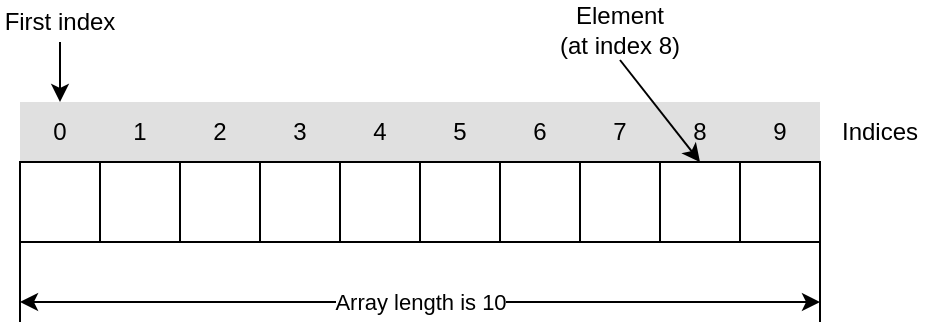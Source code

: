 <mxfile version="21.3.5" type="device" pages="24">
  <diagram name="페이지-1" id="mM5jWS1aBvPiYIuouBjk">
    <mxGraphModel dx="796" dy="1099" grid="1" gridSize="10" guides="1" tooltips="1" connect="1" arrows="1" fold="1" page="1" pageScale="1" pageWidth="1169" pageHeight="827" math="0" shadow="0">
      <root>
        <mxCell id="0" />
        <mxCell id="1" parent="0" />
        <mxCell id="JKX_STOdbQNvTR0vgtwM-26" value="" style="rounded=0;whiteSpace=wrap;html=1;strokeColor=none;fillColor=#E0E0E0;" parent="1" vertex="1">
          <mxGeometry x="170" y="450" width="400" height="30" as="geometry" />
        </mxCell>
        <mxCell id="JKX_STOdbQNvTR0vgtwM-1" value="" style="rounded=0;whiteSpace=wrap;html=1;" parent="1" vertex="1">
          <mxGeometry x="170" y="480" width="40" height="40" as="geometry" />
        </mxCell>
        <mxCell id="JKX_STOdbQNvTR0vgtwM-2" value="" style="rounded=0;whiteSpace=wrap;html=1;" parent="1" vertex="1">
          <mxGeometry x="210" y="480" width="40" height="40" as="geometry" />
        </mxCell>
        <mxCell id="JKX_STOdbQNvTR0vgtwM-3" value="" style="rounded=0;whiteSpace=wrap;html=1;" parent="1" vertex="1">
          <mxGeometry x="250" y="480" width="40" height="40" as="geometry" />
        </mxCell>
        <mxCell id="JKX_STOdbQNvTR0vgtwM-4" value="" style="rounded=0;whiteSpace=wrap;html=1;" parent="1" vertex="1">
          <mxGeometry x="290" y="480" width="40" height="40" as="geometry" />
        </mxCell>
        <mxCell id="JKX_STOdbQNvTR0vgtwM-5" value="" style="rounded=0;whiteSpace=wrap;html=1;" parent="1" vertex="1">
          <mxGeometry x="330" y="480" width="40" height="40" as="geometry" />
        </mxCell>
        <mxCell id="JKX_STOdbQNvTR0vgtwM-6" value="" style="rounded=0;whiteSpace=wrap;html=1;" parent="1" vertex="1">
          <mxGeometry x="370" y="480" width="40" height="40" as="geometry" />
        </mxCell>
        <mxCell id="JKX_STOdbQNvTR0vgtwM-7" value="" style="rounded=0;whiteSpace=wrap;html=1;" parent="1" vertex="1">
          <mxGeometry x="410" y="480" width="40" height="40" as="geometry" />
        </mxCell>
        <mxCell id="JKX_STOdbQNvTR0vgtwM-8" value="" style="rounded=0;whiteSpace=wrap;html=1;" parent="1" vertex="1">
          <mxGeometry x="450" y="480" width="40" height="40" as="geometry" />
        </mxCell>
        <mxCell id="JKX_STOdbQNvTR0vgtwM-9" value="" style="rounded=0;whiteSpace=wrap;html=1;" parent="1" vertex="1">
          <mxGeometry x="490" y="480" width="40" height="40" as="geometry" />
        </mxCell>
        <mxCell id="JKX_STOdbQNvTR0vgtwM-10" value="" style="rounded=0;whiteSpace=wrap;html=1;" parent="1" vertex="1">
          <mxGeometry x="530" y="480" width="40" height="40" as="geometry" />
        </mxCell>
        <mxCell id="JKX_STOdbQNvTR0vgtwM-11" value="0" style="text;html=1;strokeColor=none;fillColor=none;align=center;verticalAlign=middle;whiteSpace=wrap;rounded=0;" parent="1" vertex="1">
          <mxGeometry x="180" y="450" width="20" height="30" as="geometry" />
        </mxCell>
        <mxCell id="JKX_STOdbQNvTR0vgtwM-12" value="1" style="text;html=1;strokeColor=none;fillColor=none;align=center;verticalAlign=middle;whiteSpace=wrap;rounded=0;" parent="1" vertex="1">
          <mxGeometry x="210" y="450" width="40" height="30" as="geometry" />
        </mxCell>
        <mxCell id="JKX_STOdbQNvTR0vgtwM-13" value="2" style="text;html=1;strokeColor=none;fillColor=none;align=center;verticalAlign=middle;whiteSpace=wrap;rounded=0;" parent="1" vertex="1">
          <mxGeometry x="250" y="450" width="40" height="30" as="geometry" />
        </mxCell>
        <mxCell id="JKX_STOdbQNvTR0vgtwM-14" value="3" style="text;html=1;strokeColor=none;fillColor=none;align=center;verticalAlign=middle;whiteSpace=wrap;rounded=0;" parent="1" vertex="1">
          <mxGeometry x="290" y="450" width="40" height="30" as="geometry" />
        </mxCell>
        <mxCell id="JKX_STOdbQNvTR0vgtwM-15" value="4" style="text;html=1;strokeColor=none;fillColor=none;align=center;verticalAlign=middle;whiteSpace=wrap;rounded=0;" parent="1" vertex="1">
          <mxGeometry x="330" y="450" width="40" height="30" as="geometry" />
        </mxCell>
        <mxCell id="JKX_STOdbQNvTR0vgtwM-16" value="5" style="text;html=1;strokeColor=none;fillColor=none;align=center;verticalAlign=middle;whiteSpace=wrap;rounded=0;" parent="1" vertex="1">
          <mxGeometry x="370" y="450" width="40" height="30" as="geometry" />
        </mxCell>
        <mxCell id="JKX_STOdbQNvTR0vgtwM-17" value="6" style="text;html=1;strokeColor=none;fillColor=none;align=center;verticalAlign=middle;whiteSpace=wrap;rounded=0;" parent="1" vertex="1">
          <mxGeometry x="410" y="450" width="40" height="30" as="geometry" />
        </mxCell>
        <mxCell id="JKX_STOdbQNvTR0vgtwM-18" value="7" style="text;html=1;strokeColor=none;fillColor=none;align=center;verticalAlign=middle;whiteSpace=wrap;rounded=0;" parent="1" vertex="1">
          <mxGeometry x="450" y="450" width="40" height="30" as="geometry" />
        </mxCell>
        <mxCell id="JKX_STOdbQNvTR0vgtwM-19" value="8" style="text;html=1;strokeColor=none;fillColor=none;align=center;verticalAlign=middle;whiteSpace=wrap;rounded=0;" parent="1" vertex="1">
          <mxGeometry x="490" y="450" width="40" height="30" as="geometry" />
        </mxCell>
        <mxCell id="JKX_STOdbQNvTR0vgtwM-20" value="9" style="text;html=1;strokeColor=none;fillColor=none;align=center;verticalAlign=middle;whiteSpace=wrap;rounded=0;" parent="1" vertex="1">
          <mxGeometry x="530" y="450" width="40" height="30" as="geometry" />
        </mxCell>
        <mxCell id="JKX_STOdbQNvTR0vgtwM-21" value="First index" style="text;html=1;strokeColor=none;fillColor=none;align=center;verticalAlign=middle;whiteSpace=wrap;rounded=0;" parent="1" vertex="1">
          <mxGeometry x="160" y="399" width="60" height="21" as="geometry" />
        </mxCell>
        <mxCell id="JKX_STOdbQNvTR0vgtwM-22" value="" style="endArrow=classic;html=1;rounded=0;exitX=0.5;exitY=1;exitDx=0;exitDy=0;entryX=0.5;entryY=0;entryDx=0;entryDy=0;" parent="1" source="JKX_STOdbQNvTR0vgtwM-21" target="JKX_STOdbQNvTR0vgtwM-11" edge="1">
          <mxGeometry width="50" height="50" relative="1" as="geometry">
            <mxPoint x="290" y="410" as="sourcePoint" />
            <mxPoint x="340" y="360" as="targetPoint" />
          </mxGeometry>
        </mxCell>
        <mxCell id="JKX_STOdbQNvTR0vgtwM-23" value="Element&lt;br&gt;(at index 8)" style="text;html=1;strokeColor=none;fillColor=none;align=center;verticalAlign=middle;whiteSpace=wrap;rounded=0;" parent="1" vertex="1">
          <mxGeometry x="435" y="399" width="70" height="30" as="geometry" />
        </mxCell>
        <mxCell id="JKX_STOdbQNvTR0vgtwM-24" value="" style="endArrow=classic;html=1;rounded=0;entryX=0.5;entryY=1;entryDx=0;entryDy=0;exitX=0.5;exitY=1;exitDx=0;exitDy=0;" parent="1" source="JKX_STOdbQNvTR0vgtwM-23" target="JKX_STOdbQNvTR0vgtwM-19" edge="1">
          <mxGeometry width="50" height="50" relative="1" as="geometry">
            <mxPoint x="450" y="340" as="sourcePoint" />
            <mxPoint x="510" y="520" as="targetPoint" />
          </mxGeometry>
        </mxCell>
        <mxCell id="JKX_STOdbQNvTR0vgtwM-25" value="Indices" style="text;html=1;strokeColor=none;fillColor=none;align=center;verticalAlign=middle;whiteSpace=wrap;rounded=0;" parent="1" vertex="1">
          <mxGeometry x="570" y="450" width="60" height="30" as="geometry" />
        </mxCell>
        <mxCell id="JKX_STOdbQNvTR0vgtwM-28" value="" style="endArrow=none;html=1;rounded=0;entryX=0;entryY=1;entryDx=0;entryDy=0;" parent="1" target="JKX_STOdbQNvTR0vgtwM-1" edge="1">
          <mxGeometry width="50" height="50" relative="1" as="geometry">
            <mxPoint x="170" y="560" as="sourcePoint" />
            <mxPoint x="330" y="640" as="targetPoint" />
          </mxGeometry>
        </mxCell>
        <mxCell id="JKX_STOdbQNvTR0vgtwM-29" value="" style="endArrow=none;html=1;rounded=0;entryX=1;entryY=1;entryDx=0;entryDy=0;" parent="1" target="JKX_STOdbQNvTR0vgtwM-10" edge="1">
          <mxGeometry width="50" height="50" relative="1" as="geometry">
            <mxPoint x="570" y="560" as="sourcePoint" />
            <mxPoint x="180" y="530" as="targetPoint" />
          </mxGeometry>
        </mxCell>
        <mxCell id="JKX_STOdbQNvTR0vgtwM-30" value="Array length is 10" style="endArrow=classic;startArrow=classic;html=1;rounded=0;" parent="1" edge="1">
          <mxGeometry width="50" height="50" relative="1" as="geometry">
            <mxPoint x="170" y="550" as="sourcePoint" />
            <mxPoint x="570" y="550" as="targetPoint" />
          </mxGeometry>
        </mxCell>
      </root>
    </mxGraphModel>
  </diagram>
  <diagram id="RM_tsZsPcl_7Axtk-9S5" name="페이지-2">
    <mxGraphModel dx="963" dy="891" grid="1" gridSize="10" guides="1" tooltips="1" connect="1" arrows="1" fold="1" page="1" pageScale="1" pageWidth="1169" pageHeight="827" math="0" shadow="0">
      <root>
        <mxCell id="0" />
        <mxCell id="1" parent="0" />
        <mxCell id="hBXAGBGiyZsWKRYlU5R_-2" value="type" style="text;html=1;strokeColor=none;fillColor=none;align=center;verticalAlign=middle;whiteSpace=wrap;rounded=0;fontSize=20;fontStyle=1" parent="1" vertex="1">
          <mxGeometry x="200" y="210" width="50" height="30" as="geometry" />
        </mxCell>
        <mxCell id="hBXAGBGiyZsWKRYlU5R_-3" value="[]" style="text;html=1;strokeColor=none;fillColor=none;align=center;verticalAlign=middle;whiteSpace=wrap;rounded=0;fontSize=20;fontStyle=1" parent="1" vertex="1">
          <mxGeometry x="250" y="210" width="30" height="30" as="geometry" />
        </mxCell>
        <mxCell id="hBXAGBGiyZsWKRYlU5R_-4" value="name;" style="text;html=1;strokeColor=none;fillColor=none;align=center;verticalAlign=middle;whiteSpace=wrap;rounded=0;fontSize=20;fontStyle=1" parent="1" vertex="1">
          <mxGeometry x="280" y="210" width="70" height="30" as="geometry" />
        </mxCell>
        <mxCell id="hBXAGBGiyZsWKRYlU5R_-5" value="" style="shape=curlyBracket;whiteSpace=wrap;html=1;rounded=1;labelPosition=left;verticalLabelPosition=middle;align=right;verticalAlign=middle;rotation=-90;" parent="1" vertex="1">
          <mxGeometry x="215" y="225" width="20" height="50" as="geometry" />
        </mxCell>
        <mxCell id="hBXAGBGiyZsWKRYlU5R_-6" value="" style="shape=curlyBracket;whiteSpace=wrap;html=1;rounded=1;labelPosition=left;verticalLabelPosition=middle;align=right;verticalAlign=middle;rotation=-90;" parent="1" vertex="1">
          <mxGeometry x="255" y="241.25" width="20" height="17.5" as="geometry" />
        </mxCell>
        <mxCell id="hBXAGBGiyZsWKRYlU5R_-7" value="" style="shape=curlyBracket;whiteSpace=wrap;html=1;rounded=1;labelPosition=left;verticalLabelPosition=middle;align=right;verticalAlign=middle;rotation=-90;" parent="1" vertex="1">
          <mxGeometry x="301.25" y="221.25" width="20" height="57.5" as="geometry" />
        </mxCell>
        <mxCell id="hBXAGBGiyZsWKRYlU5R_-8" value="data type" style="text;html=1;strokeColor=none;fillColor=none;align=center;verticalAlign=middle;whiteSpace=wrap;rounded=0;" parent="1" vertex="1">
          <mxGeometry x="360" y="310" width="60" height="20" as="geometry" />
        </mxCell>
        <mxCell id="hBXAGBGiyZsWKRYlU5R_-9" value="배열 기호" style="text;html=1;strokeColor=none;fillColor=none;align=center;verticalAlign=middle;whiteSpace=wrap;rounded=0;" parent="1" vertex="1">
          <mxGeometry x="360" y="290" width="60" height="20" as="geometry" />
        </mxCell>
        <mxCell id="hBXAGBGiyZsWKRYlU5R_-10" value="배열 이름" style="text;html=1;strokeColor=none;fillColor=none;align=center;verticalAlign=middle;whiteSpace=wrap;rounded=0;" parent="1" vertex="1">
          <mxGeometry x="360" y="270" width="60" height="20" as="geometry" />
        </mxCell>
        <mxCell id="hBXAGBGiyZsWKRYlU5R_-11" value="" style="endArrow=classic;html=1;rounded=0;entryX=0.1;entryY=0.5;entryDx=0;entryDy=0;entryPerimeter=0;exitX=0;exitY=0.5;exitDx=0;exitDy=0;" parent="1" source="hBXAGBGiyZsWKRYlU5R_-10" target="hBXAGBGiyZsWKRYlU5R_-7" edge="1">
          <mxGeometry width="50" height="50" relative="1" as="geometry">
            <mxPoint x="310" y="480" as="sourcePoint" />
            <mxPoint x="360" y="430" as="targetPoint" />
            <Array as="points">
              <mxPoint x="311" y="280" />
            </Array>
          </mxGeometry>
        </mxCell>
        <mxCell id="hBXAGBGiyZsWKRYlU5R_-12" value="" style="endArrow=classic;html=1;rounded=0;entryX=0.1;entryY=0.5;entryDx=0;entryDy=0;entryPerimeter=0;exitX=0;exitY=0.5;exitDx=0;exitDy=0;" parent="1" source="hBXAGBGiyZsWKRYlU5R_-9" target="hBXAGBGiyZsWKRYlU5R_-6" edge="1">
          <mxGeometry width="50" height="50" relative="1" as="geometry">
            <mxPoint x="370" y="293" as="sourcePoint" />
            <mxPoint x="341" y="268" as="targetPoint" />
            <Array as="points">
              <mxPoint x="265" y="300" />
            </Array>
          </mxGeometry>
        </mxCell>
        <mxCell id="hBXAGBGiyZsWKRYlU5R_-13" value="" style="endArrow=classic;html=1;rounded=0;entryX=0.1;entryY=0.5;entryDx=0;entryDy=0;entryPerimeter=0;exitX=0;exitY=0.5;exitDx=0;exitDy=0;" parent="1" source="hBXAGBGiyZsWKRYlU5R_-8" target="hBXAGBGiyZsWKRYlU5R_-5" edge="1">
          <mxGeometry width="50" height="50" relative="1" as="geometry">
            <mxPoint x="370" y="315" as="sourcePoint" />
            <mxPoint x="283" y="268" as="targetPoint" />
            <Array as="points">
              <mxPoint x="225" y="320" />
            </Array>
          </mxGeometry>
        </mxCell>
        <mxCell id="hBXAGBGiyZsWKRYlU5R_-14" value="type" style="text;html=1;strokeColor=none;fillColor=none;align=center;verticalAlign=middle;whiteSpace=wrap;rounded=0;fontSize=20;fontStyle=1" parent="1" vertex="1">
          <mxGeometry x="438" y="210" width="50" height="30" as="geometry" />
        </mxCell>
        <mxCell id="hBXAGBGiyZsWKRYlU5R_-15" value="[]" style="text;html=1;strokeColor=none;fillColor=none;align=center;verticalAlign=middle;whiteSpace=wrap;rounded=0;fontSize=20;fontStyle=1" parent="1" vertex="1">
          <mxGeometry x="549.25" y="210" width="30" height="30" as="geometry" />
        </mxCell>
        <mxCell id="hBXAGBGiyZsWKRYlU5R_-16" value="name" style="text;html=1;strokeColor=none;fillColor=none;align=center;verticalAlign=middle;whiteSpace=wrap;rounded=0;fontSize=20;fontStyle=1" parent="1" vertex="1">
          <mxGeometry x="488" y="210" width="70" height="30" as="geometry" />
        </mxCell>
        <mxCell id="hBXAGBGiyZsWKRYlU5R_-17" value=";" style="text;html=1;strokeColor=none;fillColor=none;align=center;verticalAlign=middle;whiteSpace=wrap;rounded=0;fontSize=20;fontStyle=1" parent="1" vertex="1">
          <mxGeometry x="574.25" y="211.25" width="10" height="30" as="geometry" />
        </mxCell>
        <mxCell id="hBXAGBGiyZsWKRYlU5R_-19" value="" style="shape=curlyBracket;whiteSpace=wrap;html=1;rounded=1;labelPosition=left;verticalLabelPosition=middle;align=right;verticalAlign=middle;rotation=-90;" parent="1" vertex="1">
          <mxGeometry x="513" y="221.25" width="20" height="57.5" as="geometry" />
        </mxCell>
        <mxCell id="hBXAGBGiyZsWKRYlU5R_-20" value="" style="shape=curlyBracket;whiteSpace=wrap;html=1;rounded=1;labelPosition=left;verticalLabelPosition=middle;align=right;verticalAlign=middle;rotation=-90;" parent="1" vertex="1">
          <mxGeometry x="453" y="225" width="20" height="50" as="geometry" />
        </mxCell>
        <mxCell id="hBXAGBGiyZsWKRYlU5R_-21" value="" style="shape=curlyBracket;whiteSpace=wrap;html=1;rounded=1;labelPosition=left;verticalLabelPosition=middle;align=right;verticalAlign=middle;rotation=-90;" parent="1" vertex="1">
          <mxGeometry x="554.25" y="241.25" width="20" height="17.5" as="geometry" />
        </mxCell>
        <mxCell id="hBXAGBGiyZsWKRYlU5R_-23" value="" style="endArrow=classic;html=1;rounded=0;entryX=0.1;entryY=0.5;entryDx=0;entryDy=0;entryPerimeter=0;exitX=1;exitY=0.5;exitDx=0;exitDy=0;" parent="1" source="hBXAGBGiyZsWKRYlU5R_-10" target="hBXAGBGiyZsWKRYlU5R_-20" edge="1">
          <mxGeometry width="50" height="50" relative="1" as="geometry">
            <mxPoint x="370" y="290" as="sourcePoint" />
            <mxPoint x="321" y="268" as="targetPoint" />
            <Array as="points">
              <mxPoint x="463" y="280" />
            </Array>
          </mxGeometry>
        </mxCell>
        <mxCell id="hBXAGBGiyZsWKRYlU5R_-24" value="" style="endArrow=classic;html=1;rounded=0;entryX=0.1;entryY=0.5;entryDx=0;entryDy=0;entryPerimeter=0;exitX=1;exitY=0.5;exitDx=0;exitDy=0;" parent="1" source="hBXAGBGiyZsWKRYlU5R_-9" target="hBXAGBGiyZsWKRYlU5R_-19" edge="1">
          <mxGeometry width="50" height="50" relative="1" as="geometry">
            <mxPoint x="430" y="290" as="sourcePoint" />
            <mxPoint x="473" y="268" as="targetPoint" />
            <Array as="points">
              <mxPoint x="523" y="300" />
            </Array>
          </mxGeometry>
        </mxCell>
        <mxCell id="hBXAGBGiyZsWKRYlU5R_-25" value="" style="endArrow=classic;html=1;rounded=0;entryX=0.1;entryY=0.5;entryDx=0;entryDy=0;entryPerimeter=0;exitX=1;exitY=0.5;exitDx=0;exitDy=0;" parent="1" source="hBXAGBGiyZsWKRYlU5R_-8" target="hBXAGBGiyZsWKRYlU5R_-21" edge="1">
          <mxGeometry width="50" height="50" relative="1" as="geometry">
            <mxPoint x="430" y="310" as="sourcePoint" />
            <mxPoint x="533" y="268" as="targetPoint" />
            <Array as="points">
              <mxPoint x="564" y="320" />
            </Array>
          </mxGeometry>
        </mxCell>
      </root>
    </mxGraphModel>
  </diagram>
  <diagram id="L7iGidImjNWFB8CUU_4o" name="배열 선언">
    <mxGraphModel dx="1213" dy="1042" grid="1" gridSize="10" guides="1" tooltips="1" connect="1" arrows="1" fold="1" page="1" pageScale="1" pageWidth="827" pageHeight="1169" math="0" shadow="0">
      <root>
        <mxCell id="0" />
        <mxCell id="1" parent="0" />
        <mxCell id="ICvy_V2i1s4DFiL1wvcs-1" value="" style="rounded=1;whiteSpace=wrap;html=1;fillColor=#CCCCCC;" parent="1" vertex="1">
          <mxGeometry x="120" y="80" width="520" height="240" as="geometry" />
        </mxCell>
        <mxCell id="ICvy_V2i1s4DFiL1wvcs-2" value="" style="rounded=0;whiteSpace=wrap;html=1;" parent="1" vertex="1">
          <mxGeometry x="320" y="160" width="40" height="40" as="geometry" />
        </mxCell>
        <mxCell id="ICvy_V2i1s4DFiL1wvcs-3" value="row" style="text;html=1;strokeColor=none;fillColor=none;align=center;verticalAlign=middle;whiteSpace=wrap;rounded=0;" parent="1" vertex="1">
          <mxGeometry x="320" y="140" width="40" height="20" as="geometry" />
        </mxCell>
        <mxCell id="ICvy_V2i1s4DFiL1wvcs-4" value="" style="rounded=0;whiteSpace=wrap;html=1;" parent="1" vertex="1">
          <mxGeometry x="320" y="240" width="40" height="40" as="geometry" />
        </mxCell>
        <mxCell id="ICvy_V2i1s4DFiL1wvcs-5" value="copy" style="text;html=1;strokeColor=none;fillColor=none;align=center;verticalAlign=middle;whiteSpace=wrap;rounded=0;" parent="1" vertex="1">
          <mxGeometry x="320" y="220" width="40" height="20" as="geometry" />
        </mxCell>
        <mxCell id="ICvy_V2i1s4DFiL1wvcs-11" value="" style="ellipse;whiteSpace=wrap;html=1;aspect=fixed;fillColor=#647687;fontColor=#ffffff;strokeColor=#314354;" parent="1" vertex="1">
          <mxGeometry x="335" y="175" width="10" height="10" as="geometry" />
        </mxCell>
        <mxCell id="ICvy_V2i1s4DFiL1wvcs-12" value="" style="ellipse;whiteSpace=wrap;html=1;aspect=fixed;fillColor=#647687;fontColor=#ffffff;strokeColor=#314354;" parent="1" vertex="1">
          <mxGeometry x="335" y="255" width="10" height="10" as="geometry" />
        </mxCell>
        <mxCell id="ICvy_V2i1s4DFiL1wvcs-14" value="" style="rounded=1;whiteSpace=wrap;html=1;fillColor=none;dashed=1;" parent="1" vertex="1">
          <mxGeometry x="300" y="130" width="80" height="170" as="geometry" />
        </mxCell>
        <mxCell id="ICvy_V2i1s4DFiL1wvcs-15" value="" style="rounded=1;whiteSpace=wrap;html=1;fillColor=none;dashed=1;" parent="1" vertex="1">
          <mxGeometry x="420" y="130" width="200" height="100" as="geometry" />
        </mxCell>
        <mxCell id="ICvy_V2i1s4DFiL1wvcs-16" value="variable" style="text;html=1;strokeColor=none;fillColor=none;align=center;verticalAlign=middle;whiteSpace=wrap;rounded=0;" parent="1" vertex="1">
          <mxGeometry x="310" y="100" width="60" height="30" as="geometry" />
        </mxCell>
        <mxCell id="ICvy_V2i1s4DFiL1wvcs-17" value="instance" style="text;html=1;strokeColor=none;fillColor=none;align=center;verticalAlign=middle;whiteSpace=wrap;rounded=0;" parent="1" vertex="1">
          <mxGeometry x="490" y="100" width="60" height="30" as="geometry" />
        </mxCell>
        <mxCell id="ICvy_V2i1s4DFiL1wvcs-18" value="int[] row;&lt;br&gt;&lt;div style=&quot;&quot;&gt;&lt;span style=&quot;background-color: initial;&quot;&gt;int [] copy;&lt;/span&gt;&lt;/div&gt;&lt;div style=&quot;&quot;&gt;&lt;span style=&quot;background-color: initial;&quot;&gt;&lt;br&gt;&lt;/span&gt;&lt;/div&gt;" style="rounded=0;whiteSpace=wrap;html=1;align=left;spacingLeft=10;" parent="1" vertex="1">
          <mxGeometry x="100" y="140" width="180" height="120" as="geometry" />
        </mxCell>
      </root>
    </mxGraphModel>
  </diagram>
  <diagram id="R4OCD3e_zfXtsexAW0uv" name="배열 생성">
    <mxGraphModel dx="837" dy="719" grid="1" gridSize="10" guides="1" tooltips="1" connect="1" arrows="1" fold="1" page="1" pageScale="1" pageWidth="827" pageHeight="1169" math="0" shadow="0">
      <root>
        <mxCell id="0" />
        <mxCell id="1" parent="0" />
        <mxCell id="fmn_WDkT0jM3_zntkv3j-1" value="" style="rounded=1;whiteSpace=wrap;html=1;fillColor=#CCCCCC;" parent="1" vertex="1">
          <mxGeometry x="120" y="120" width="520" height="240" as="geometry" />
        </mxCell>
        <mxCell id="fmn_WDkT0jM3_zntkv3j-2" value="" style="rounded=0;whiteSpace=wrap;html=1;" parent="1" vertex="1">
          <mxGeometry x="320" y="200" width="40" height="40" as="geometry" />
        </mxCell>
        <mxCell id="fmn_WDkT0jM3_zntkv3j-3" value="row" style="text;html=1;strokeColor=none;fillColor=none;align=center;verticalAlign=middle;whiteSpace=wrap;rounded=0;" parent="1" vertex="1">
          <mxGeometry x="320" y="180" width="40" height="20" as="geometry" />
        </mxCell>
        <mxCell id="fmn_WDkT0jM3_zntkv3j-4" value="" style="rounded=0;whiteSpace=wrap;html=1;" parent="1" vertex="1">
          <mxGeometry x="320" y="280" width="40" height="40" as="geometry" />
        </mxCell>
        <mxCell id="fmn_WDkT0jM3_zntkv3j-5" value="copy" style="text;html=1;strokeColor=none;fillColor=none;align=center;verticalAlign=middle;whiteSpace=wrap;rounded=0;" parent="1" vertex="1">
          <mxGeometry x="320" y="260" width="40" height="20" as="geometry" />
        </mxCell>
        <mxCell id="fmn_WDkT0jM3_zntkv3j-6" value="0" style="rounded=0;whiteSpace=wrap;html=1;" parent="1" vertex="1">
          <mxGeometry x="440" y="200" width="40" height="40" as="geometry" />
        </mxCell>
        <mxCell id="fmn_WDkT0jM3_zntkv3j-7" value="0" style="rounded=0;whiteSpace=wrap;html=1;" parent="1" vertex="1">
          <mxGeometry x="480" y="200" width="40" height="40" as="geometry" />
        </mxCell>
        <mxCell id="fmn_WDkT0jM3_zntkv3j-8" value="0" style="rounded=0;whiteSpace=wrap;html=1;" parent="1" vertex="1">
          <mxGeometry x="520" y="200" width="40" height="40" as="geometry" />
        </mxCell>
        <mxCell id="fmn_WDkT0jM3_zntkv3j-9" value="0" style="rounded=0;whiteSpace=wrap;html=1;" parent="1" vertex="1">
          <mxGeometry x="560" y="200" width="40" height="40" as="geometry" />
        </mxCell>
        <mxCell id="fmn_WDkT0jM3_zntkv3j-10" style="edgeStyle=orthogonalEdgeStyle;rounded=0;orthogonalLoop=1;jettySize=auto;html=1;exitX=1;exitY=0.5;exitDx=0;exitDy=0;" parent="1" source="fmn_WDkT0jM3_zntkv3j-11" target="fmn_WDkT0jM3_zntkv3j-6" edge="1">
          <mxGeometry relative="1" as="geometry" />
        </mxCell>
        <mxCell id="fmn_WDkT0jM3_zntkv3j-11" value="" style="ellipse;whiteSpace=wrap;html=1;aspect=fixed;fillColor=#647687;fontColor=#ffffff;strokeColor=#314354;" parent="1" vertex="1">
          <mxGeometry x="335" y="215" width="10" height="10" as="geometry" />
        </mxCell>
        <mxCell id="fmn_WDkT0jM3_zntkv3j-12" value="" style="ellipse;whiteSpace=wrap;html=1;aspect=fixed;fillColor=#647687;fontColor=#ffffff;strokeColor=#314354;" parent="1" vertex="1">
          <mxGeometry x="335" y="295" width="10" height="10" as="geometry" />
        </mxCell>
        <mxCell id="fmn_WDkT0jM3_zntkv3j-14" value="" style="rounded=1;whiteSpace=wrap;html=1;fillColor=none;dashed=1;" parent="1" vertex="1">
          <mxGeometry x="300" y="170" width="80" height="170" as="geometry" />
        </mxCell>
        <mxCell id="fmn_WDkT0jM3_zntkv3j-15" value="" style="rounded=1;whiteSpace=wrap;html=1;fillColor=none;dashed=1;" parent="1" vertex="1">
          <mxGeometry x="420" y="170" width="200" height="100" as="geometry" />
        </mxCell>
        <mxCell id="fmn_WDkT0jM3_zntkv3j-16" value="variable" style="text;html=1;strokeColor=none;fillColor=none;align=center;verticalAlign=middle;whiteSpace=wrap;rounded=0;" parent="1" vertex="1">
          <mxGeometry x="310" y="140" width="60" height="30" as="geometry" />
        </mxCell>
        <mxCell id="fmn_WDkT0jM3_zntkv3j-17" value="instance" style="text;html=1;strokeColor=none;fillColor=none;align=center;verticalAlign=middle;whiteSpace=wrap;rounded=0;" parent="1" vertex="1">
          <mxGeometry x="490" y="140" width="60" height="30" as="geometry" />
        </mxCell>
        <mxCell id="fmn_WDkT0jM3_zntkv3j-18" value="int[] row;&lt;br&gt;&lt;div style=&quot;&quot;&gt;&lt;span style=&quot;background-color: initial;&quot;&gt;row = new int[4];&lt;/span&gt;&lt;br&gt;&lt;/div&gt;" style="rounded=0;whiteSpace=wrap;html=1;align=left;spacingLeft=10;" parent="1" vertex="1">
          <mxGeometry x="100" y="185" width="180" height="120" as="geometry" />
        </mxCell>
      </root>
    </mxGraphModel>
  </diagram>
  <diagram id="-BEkdxnQ72_46_729mcL" name="배열 생성 및 초기화">
    <mxGraphModel dx="693" dy="595" grid="1" gridSize="10" guides="1" tooltips="1" connect="1" arrows="1" fold="1" page="1" pageScale="1" pageWidth="1169" pageHeight="827" math="0" shadow="0">
      <root>
        <mxCell id="0" />
        <mxCell id="1" parent="0" />
        <mxCell id="gJPyz-ri2O75ZoihPWxI-1" value="" style="rounded=1;whiteSpace=wrap;html=1;fillColor=#CCCCCC;" vertex="1" parent="1">
          <mxGeometry x="120" y="120" width="520" height="240" as="geometry" />
        </mxCell>
        <mxCell id="gJPyz-ri2O75ZoihPWxI-14" value="" style="rounded=1;whiteSpace=wrap;html=1;fillColor=none;dashed=1;" vertex="1" parent="1">
          <mxGeometry x="420" y="170" width="200" height="100" as="geometry" />
        </mxCell>
        <mxCell id="gJPyz-ri2O75ZoihPWxI-2" value="" style="rounded=0;whiteSpace=wrap;html=1;" vertex="1" parent="1">
          <mxGeometry x="320" y="200" width="40" height="40" as="geometry" />
        </mxCell>
        <mxCell id="gJPyz-ri2O75ZoihPWxI-3" value="row" style="text;html=1;strokeColor=none;fillColor=none;align=center;verticalAlign=middle;whiteSpace=wrap;rounded=0;" vertex="1" parent="1">
          <mxGeometry x="320" y="180" width="40" height="20" as="geometry" />
        </mxCell>
        <mxCell id="gJPyz-ri2O75ZoihPWxI-4" value="" style="rounded=0;whiteSpace=wrap;html=1;" vertex="1" parent="1">
          <mxGeometry x="320" y="280" width="40" height="40" as="geometry" />
        </mxCell>
        <mxCell id="gJPyz-ri2O75ZoihPWxI-5" value="copy" style="text;html=1;strokeColor=none;fillColor=none;align=center;verticalAlign=middle;whiteSpace=wrap;rounded=0;" vertex="1" parent="1">
          <mxGeometry x="320" y="260" width="40" height="20" as="geometry" />
        </mxCell>
        <mxCell id="gJPyz-ri2O75ZoihPWxI-6" value="1" style="rounded=0;whiteSpace=wrap;html=1;" vertex="1" parent="1">
          <mxGeometry x="440" y="200" width="40" height="40" as="geometry" />
        </mxCell>
        <mxCell id="gJPyz-ri2O75ZoihPWxI-7" value="2" style="rounded=0;whiteSpace=wrap;html=1;" vertex="1" parent="1">
          <mxGeometry x="480" y="200" width="40" height="40" as="geometry" />
        </mxCell>
        <mxCell id="gJPyz-ri2O75ZoihPWxI-8" value="3" style="rounded=0;whiteSpace=wrap;html=1;" vertex="1" parent="1">
          <mxGeometry x="520" y="200" width="40" height="40" as="geometry" />
        </mxCell>
        <mxCell id="gJPyz-ri2O75ZoihPWxI-9" value="4" style="rounded=0;whiteSpace=wrap;html=1;" vertex="1" parent="1">
          <mxGeometry x="560" y="200" width="40" height="40" as="geometry" />
        </mxCell>
        <mxCell id="gJPyz-ri2O75ZoihPWxI-10" style="edgeStyle=orthogonalEdgeStyle;rounded=0;orthogonalLoop=1;jettySize=auto;html=1;exitX=1;exitY=0.5;exitDx=0;exitDy=0;" edge="1" parent="1" source="gJPyz-ri2O75ZoihPWxI-11" target="gJPyz-ri2O75ZoihPWxI-6">
          <mxGeometry relative="1" as="geometry" />
        </mxCell>
        <mxCell id="gJPyz-ri2O75ZoihPWxI-11" value="" style="ellipse;whiteSpace=wrap;html=1;aspect=fixed;fillColor=#647687;fontColor=#ffffff;strokeColor=#314354;" vertex="1" parent="1">
          <mxGeometry x="335" y="215" width="10" height="10" as="geometry" />
        </mxCell>
        <mxCell id="gJPyz-ri2O75ZoihPWxI-12" value="" style="ellipse;whiteSpace=wrap;html=1;aspect=fixed;fillColor=#647687;fontColor=#ffffff;strokeColor=#314354;" vertex="1" parent="1">
          <mxGeometry x="335" y="295" width="10" height="10" as="geometry" />
        </mxCell>
        <mxCell id="gJPyz-ri2O75ZoihPWxI-13" value="" style="rounded=1;whiteSpace=wrap;html=1;fillColor=none;dashed=1;" vertex="1" parent="1">
          <mxGeometry x="300" y="170" width="80" height="170" as="geometry" />
        </mxCell>
        <mxCell id="gJPyz-ri2O75ZoihPWxI-15" value="variable" style="text;html=1;strokeColor=none;fillColor=none;align=center;verticalAlign=middle;whiteSpace=wrap;rounded=0;" vertex="1" parent="1">
          <mxGeometry x="310" y="140" width="60" height="30" as="geometry" />
        </mxCell>
        <mxCell id="gJPyz-ri2O75ZoihPWxI-16" value="instance" style="text;html=1;strokeColor=none;fillColor=none;align=center;verticalAlign=middle;whiteSpace=wrap;rounded=0;" vertex="1" parent="1">
          <mxGeometry x="490" y="140" width="60" height="30" as="geometry" />
        </mxCell>
        <mxCell id="gJPyz-ri2O75ZoihPWxI-17" value="int[] row;&lt;br&gt;&lt;div style=&quot;&quot;&gt;&lt;span style=&quot;background-color: initial;&quot;&gt;int [] copy;&lt;/span&gt;&lt;/div&gt;&lt;div style=&quot;&quot;&gt;&lt;span style=&quot;background-color: initial;&quot;&gt;...&lt;/span&gt;&lt;/div&gt;&lt;div style=&quot;&quot;&gt;&lt;span style=&quot;background-color: initial;&quot;&gt;row = new int[4]{1, 2, 3, 4};&lt;br&gt;&lt;/span&gt;&lt;/div&gt;" style="rounded=0;whiteSpace=wrap;html=1;align=left;spacingLeft=10;" vertex="1" parent="1">
          <mxGeometry x="100" y="185" width="180" height="120" as="geometry" />
        </mxCell>
      </root>
    </mxGraphModel>
  </diagram>
  <diagram id="_hQgNcVCg2bFy2SEm7BV" name="배열 인덱싱">
    <mxGraphModel dx="693" dy="595" grid="1" gridSize="10" guides="1" tooltips="1" connect="1" arrows="1" fold="1" page="1" pageScale="1" pageWidth="1169" pageHeight="827" math="0" shadow="0">
      <root>
        <mxCell id="0" />
        <mxCell id="1" parent="0" />
        <mxCell id="rsDMfXQ4_vjjpSmVnCpj-1" value="" style="rounded=1;whiteSpace=wrap;html=1;fillColor=#CCCCCC;" vertex="1" parent="1">
          <mxGeometry x="120" y="120" width="520" height="240" as="geometry" />
        </mxCell>
        <mxCell id="rsDMfXQ4_vjjpSmVnCpj-2" value="" style="rounded=1;whiteSpace=wrap;html=1;fillColor=none;dashed=1;" vertex="1" parent="1">
          <mxGeometry x="420" y="170" width="200" height="100" as="geometry" />
        </mxCell>
        <mxCell id="rsDMfXQ4_vjjpSmVnCpj-3" value="" style="rounded=0;whiteSpace=wrap;html=1;" vertex="1" parent="1">
          <mxGeometry x="320" y="200" width="40" height="40" as="geometry" />
        </mxCell>
        <mxCell id="rsDMfXQ4_vjjpSmVnCpj-4" value="row" style="text;html=1;strokeColor=none;fillColor=none;align=center;verticalAlign=middle;whiteSpace=wrap;rounded=0;" vertex="1" parent="1">
          <mxGeometry x="320" y="180" width="40" height="20" as="geometry" />
        </mxCell>
        <mxCell id="rsDMfXQ4_vjjpSmVnCpj-5" value="" style="rounded=0;whiteSpace=wrap;html=1;" vertex="1" parent="1">
          <mxGeometry x="320" y="280" width="40" height="40" as="geometry" />
        </mxCell>
        <mxCell id="rsDMfXQ4_vjjpSmVnCpj-6" value="copy" style="text;html=1;strokeColor=none;fillColor=none;align=center;verticalAlign=middle;whiteSpace=wrap;rounded=0;" vertex="1" parent="1">
          <mxGeometry x="320" y="260" width="40" height="20" as="geometry" />
        </mxCell>
        <mxCell id="rsDMfXQ4_vjjpSmVnCpj-7" value="1" style="rounded=0;whiteSpace=wrap;html=1;" vertex="1" parent="1">
          <mxGeometry x="440" y="200" width="40" height="40" as="geometry" />
        </mxCell>
        <mxCell id="rsDMfXQ4_vjjpSmVnCpj-8" value="2" style="rounded=0;whiteSpace=wrap;html=1;" vertex="1" parent="1">
          <mxGeometry x="480" y="200" width="40" height="40" as="geometry" />
        </mxCell>
        <mxCell id="rsDMfXQ4_vjjpSmVnCpj-9" value="3" style="rounded=0;whiteSpace=wrap;html=1;" vertex="1" parent="1">
          <mxGeometry x="520" y="200" width="40" height="40" as="geometry" />
        </mxCell>
        <mxCell id="rsDMfXQ4_vjjpSmVnCpj-10" value="4" style="rounded=0;whiteSpace=wrap;html=1;" vertex="1" parent="1">
          <mxGeometry x="560" y="200" width="40" height="40" as="geometry" />
        </mxCell>
        <mxCell id="rsDMfXQ4_vjjpSmVnCpj-11" style="edgeStyle=orthogonalEdgeStyle;rounded=0;orthogonalLoop=1;jettySize=auto;html=1;exitX=1;exitY=0.5;exitDx=0;exitDy=0;" edge="1" parent="1" source="rsDMfXQ4_vjjpSmVnCpj-12" target="rsDMfXQ4_vjjpSmVnCpj-7">
          <mxGeometry relative="1" as="geometry" />
        </mxCell>
        <mxCell id="rsDMfXQ4_vjjpSmVnCpj-12" value="" style="ellipse;whiteSpace=wrap;html=1;aspect=fixed;fillColor=#647687;fontColor=#ffffff;strokeColor=#314354;" vertex="1" parent="1">
          <mxGeometry x="335" y="215" width="10" height="10" as="geometry" />
        </mxCell>
        <mxCell id="rsDMfXQ4_vjjpSmVnCpj-13" value="" style="ellipse;whiteSpace=wrap;html=1;aspect=fixed;fillColor=#647687;fontColor=#ffffff;strokeColor=#314354;" vertex="1" parent="1">
          <mxGeometry x="335" y="295" width="10" height="10" as="geometry" />
        </mxCell>
        <mxCell id="rsDMfXQ4_vjjpSmVnCpj-14" value="" style="rounded=1;whiteSpace=wrap;html=1;fillColor=none;dashed=1;" vertex="1" parent="1">
          <mxGeometry x="300" y="170" width="80" height="170" as="geometry" />
        </mxCell>
        <mxCell id="rsDMfXQ4_vjjpSmVnCpj-15" value="variable" style="text;html=1;strokeColor=none;fillColor=none;align=center;verticalAlign=middle;whiteSpace=wrap;rounded=0;" vertex="1" parent="1">
          <mxGeometry x="310" y="140" width="60" height="30" as="geometry" />
        </mxCell>
        <mxCell id="rsDMfXQ4_vjjpSmVnCpj-16" value="instance" style="text;html=1;strokeColor=none;fillColor=none;align=center;verticalAlign=middle;whiteSpace=wrap;rounded=0;" vertex="1" parent="1">
          <mxGeometry x="490" y="140" width="60" height="30" as="geometry" />
        </mxCell>
        <mxCell id="rsDMfXQ4_vjjpSmVnCpj-17" value="int[] row;&lt;br&gt;&lt;div style=&quot;&quot;&gt;&lt;span style=&quot;background-color: initial;&quot;&gt;row = new int[4]{1, 2, 3, 4};&lt;/span&gt;&lt;br&gt;&lt;/div&gt;&lt;div style=&quot;&quot;&gt;&lt;span style=&quot;background-color: initial;&quot;&gt;...&lt;/span&gt;&lt;/div&gt;&lt;div style=&quot;&quot;&gt;&lt;span style=&quot;background-color: initial;&quot;&gt;value = row[2];&lt;/span&gt;&lt;/div&gt;" style="rounded=0;whiteSpace=wrap;html=1;align=left;spacingLeft=10;" vertex="1" parent="1">
          <mxGeometry x="100" y="185" width="180" height="120" as="geometry" />
        </mxCell>
        <mxCell id="rsDMfXQ4_vjjpSmVnCpj-18" value="2" style="ellipse;whiteSpace=wrap;html=1;aspect=fixed;" vertex="1" parent="1">
          <mxGeometry x="519" y="280" width="41" height="41" as="geometry" />
        </mxCell>
        <mxCell id="rsDMfXQ4_vjjpSmVnCpj-19" value="" style="endArrow=classic;html=1;rounded=0;exitX=0.5;exitY=0;exitDx=0;exitDy=0;entryX=0.5;entryY=1;entryDx=0;entryDy=0;" edge="1" parent="1" source="rsDMfXQ4_vjjpSmVnCpj-18" target="rsDMfXQ4_vjjpSmVnCpj-9">
          <mxGeometry width="50" height="50" relative="1" as="geometry">
            <mxPoint x="710" y="310" as="sourcePoint" />
            <mxPoint x="760" y="260" as="targetPoint" />
          </mxGeometry>
        </mxCell>
        <mxCell id="rsDMfXQ4_vjjpSmVnCpj-20" value="index" style="text;html=1;strokeColor=none;fillColor=none;align=center;verticalAlign=middle;whiteSpace=wrap;rounded=0;" vertex="1" parent="1">
          <mxGeometry x="509.5" y="321" width="60" height="30" as="geometry" />
        </mxCell>
      </root>
    </mxGraphModel>
  </diagram>
  <diagram id="sF6CHYK75pBODQlYZD-q" name="페이지-3">
    <mxGraphModel dx="1213" dy="1042" grid="1" gridSize="10" guides="1" tooltips="1" connect="1" arrows="1" fold="1" page="1" pageScale="1" pageWidth="1169" pageHeight="827" math="0" shadow="0">
      <root>
        <mxCell id="0" />
        <mxCell id="1" parent="0" />
        <mxCell id="qq0QSqFWVWA5eUmxQ3MX-12" value="" style="rounded=1;whiteSpace=wrap;html=1;fillColor=#f5f5f5;fontColor=#333333;strokeColor=#666666;" parent="1" vertex="1">
          <mxGeometry x="120" y="160" width="320" height="280" as="geometry" />
        </mxCell>
        <mxCell id="qq0QSqFWVWA5eUmxQ3MX-6" value="" style="rounded=0;whiteSpace=wrap;html=1;" parent="1" vertex="1">
          <mxGeometry x="150" y="340" width="260" height="60" as="geometry" />
        </mxCell>
        <mxCell id="qq0QSqFWVWA5eUmxQ3MX-1" value="" style="rounded=0;whiteSpace=wrap;html=1;" parent="1" vertex="1">
          <mxGeometry x="160" y="350" width="40" height="40" as="geometry" />
        </mxCell>
        <mxCell id="qq0QSqFWVWA5eUmxQ3MX-2" value="" style="rounded=0;whiteSpace=wrap;html=1;" parent="1" vertex="1">
          <mxGeometry x="200" y="350" width="40" height="40" as="geometry" />
        </mxCell>
        <mxCell id="qq0QSqFWVWA5eUmxQ3MX-3" value="" style="rounded=0;whiteSpace=wrap;html=1;" parent="1" vertex="1">
          <mxGeometry x="240" y="350" width="40" height="40" as="geometry" />
        </mxCell>
        <mxCell id="qq0QSqFWVWA5eUmxQ3MX-4" value="" style="rounded=0;whiteSpace=wrap;html=1;fillColor=#CCCCCC;" parent="1" vertex="1">
          <mxGeometry x="280" y="350" width="40" height="40" as="geometry" />
        </mxCell>
        <mxCell id="qq0QSqFWVWA5eUmxQ3MX-5" value="" style="rounded=0;whiteSpace=wrap;html=1;" parent="1" vertex="1">
          <mxGeometry x="320" y="350" width="40" height="40" as="geometry" />
        </mxCell>
        <mxCell id="qq0QSqFWVWA5eUmxQ3MX-7" value="" style="endArrow=none;html=1;rounded=0;" parent="1" edge="1">
          <mxGeometry width="50" height="50" relative="1" as="geometry">
            <mxPoint x="400" y="350" as="sourcePoint" />
            <mxPoint x="400" y="390" as="targetPoint" />
            <Array as="points">
              <mxPoint x="360" y="350" />
              <mxPoint x="360" y="390" />
            </Array>
          </mxGeometry>
        </mxCell>
        <mxCell id="qq0QSqFWVWA5eUmxQ3MX-10" style="edgeStyle=orthogonalEdgeStyle;rounded=0;orthogonalLoop=1;jettySize=auto;html=1;exitX=0.5;exitY=1;exitDx=0;exitDy=0;" parent="1" source="qq0QSqFWVWA5eUmxQ3MX-9" target="qq0QSqFWVWA5eUmxQ3MX-4" edge="1">
          <mxGeometry relative="1" as="geometry" />
        </mxCell>
        <mxCell id="qq0QSqFWVWA5eUmxQ3MX-9" value="3" style="ellipse;whiteSpace=wrap;html=1;aspect=fixed;fontSize=14;fontStyle=1" parent="1" vertex="1">
          <mxGeometry x="280" y="290" width="40" height="40" as="geometry" />
        </mxCell>
        <mxCell id="qq0QSqFWVWA5eUmxQ3MX-11" value="long [] row;&lt;br&gt;&lt;br&gt;...&lt;br&gt;&lt;br&gt;row[3];" style="text;html=1;align=left;verticalAlign=middle;whiteSpace=wrap;rounded=0;fontStyle=1;spacingLeft=14;fillColor=default;strokeColor=default;" parent="1" vertex="1">
          <mxGeometry x="160" y="180" width="250" height="70" as="geometry" />
        </mxCell>
        <mxCell id="qq0QSqFWVWA5eUmxQ3MX-32" value="1차원 배열" style="text;html=1;strokeColor=none;fillColor=none;align=center;verticalAlign=middle;whiteSpace=wrap;rounded=0;fontSize=14;fontStyle=1" parent="1" vertex="1">
          <mxGeometry x="160" y="130" width="240" height="30" as="geometry" />
        </mxCell>
      </root>
    </mxGraphModel>
  </diagram>
  <diagram id="xW8K4-486St5XKsXq4UL" name="페이지-4">
    <mxGraphModel dx="1213" dy="1042" grid="1" gridSize="10" guides="1" tooltips="1" connect="1" arrows="1" fold="1" page="1" pageScale="1" pageWidth="1169" pageHeight="827" math="0" shadow="0">
      <root>
        <mxCell id="0" />
        <mxCell id="1" parent="0" />
        <mxCell id="_R6DZtFbrs-gtUa8lG7S-1" value="" style="rounded=1;whiteSpace=wrap;html=1;fillColor=#f5f5f5;fontColor=#333333;strokeColor=#666666;" parent="1" vertex="1">
          <mxGeometry x="450" y="160" width="450" height="400" as="geometry" />
        </mxCell>
        <mxCell id="_R6DZtFbrs-gtUa8lG7S-2" value="" style="rounded=0;whiteSpace=wrap;html=1;" parent="1" vertex="1">
          <mxGeometry x="510" y="300" width="370" height="60" as="geometry" />
        </mxCell>
        <mxCell id="_R6DZtFbrs-gtUa8lG7S-11" value="long [][] grid;&lt;br&gt;&lt;br&gt;...&lt;br&gt;&lt;br&gt;grid[1][2];" style="text;html=1;align=left;verticalAlign=middle;whiteSpace=wrap;rounded=0;fontStyle=1;spacingLeft=14;fillColor=default;strokeColor=default;" parent="1" vertex="1">
          <mxGeometry x="510" y="180" width="350" height="70" as="geometry" />
        </mxCell>
        <mxCell id="_R6DZtFbrs-gtUa8lG7S-12" value="" style="rounded=0;whiteSpace=wrap;html=1;" parent="1" vertex="1">
          <mxGeometry x="520" y="310" width="40" height="40" as="geometry" />
        </mxCell>
        <mxCell id="_R6DZtFbrs-gtUa8lG7S-13" value="" style="rounded=0;whiteSpace=wrap;html=1;" parent="1" vertex="1">
          <mxGeometry x="520" y="350" width="40" height="40" as="geometry" />
        </mxCell>
        <mxCell id="_R6DZtFbrs-gtUa8lG7S-14" value="" style="rounded=0;whiteSpace=wrap;html=1;" parent="1" vertex="1">
          <mxGeometry x="520" y="430" width="40" height="40" as="geometry" />
        </mxCell>
        <mxCell id="_R6DZtFbrs-gtUa8lG7S-15" value="" style="rounded=0;whiteSpace=wrap;html=1;fillColor=#FFFFFF;" parent="1" vertex="1">
          <mxGeometry x="520" y="390" width="40" height="40" as="geometry" />
        </mxCell>
        <mxCell id="_R6DZtFbrs-gtUa8lG7S-16" value="" style="rounded=0;whiteSpace=wrap;html=1;" parent="1" vertex="1">
          <mxGeometry x="520" y="470" width="40" height="40" as="geometry" />
        </mxCell>
        <mxCell id="_R6DZtFbrs-gtUa8lG7S-17" value="" style="endArrow=none;html=1;rounded=0;" parent="1" edge="1">
          <mxGeometry width="50" height="50" relative="1" as="geometry">
            <mxPoint x="560" y="550" as="sourcePoint" />
            <mxPoint x="520" y="550" as="targetPoint" />
            <Array as="points">
              <mxPoint x="560" y="510" />
              <mxPoint x="520" y="510" />
            </Array>
          </mxGeometry>
        </mxCell>
        <mxCell id="_R6DZtFbrs-gtUa8lG7S-20" value="2차원 배열" style="text;html=1;strokeColor=none;fillColor=none;align=center;verticalAlign=middle;whiteSpace=wrap;rounded=0;fontSize=14;fontStyle=1" parent="1" vertex="1">
          <mxGeometry x="520" y="130" width="280" height="30" as="geometry" />
        </mxCell>
        <mxCell id="KKkfjWMLNw1didltihV_-1" value="" style="rounded=0;whiteSpace=wrap;html=1;" parent="1" vertex="1">
          <mxGeometry x="580" y="310" width="40" height="40" as="geometry" />
        </mxCell>
        <mxCell id="KKkfjWMLNw1didltihV_-2" value="" style="rounded=0;whiteSpace=wrap;html=1;" parent="1" vertex="1">
          <mxGeometry x="580" y="350" width="40" height="40" as="geometry" />
        </mxCell>
        <mxCell id="KKkfjWMLNw1didltihV_-3" value="" style="rounded=0;whiteSpace=wrap;html=1;" parent="1" vertex="1">
          <mxGeometry x="580" y="430" width="40" height="40" as="geometry" />
        </mxCell>
        <mxCell id="KKkfjWMLNw1didltihV_-4" value="" style="rounded=0;whiteSpace=wrap;html=1;fillColor=#CCCCCC;" parent="1" vertex="1">
          <mxGeometry x="580" y="390" width="40" height="40" as="geometry" />
        </mxCell>
        <mxCell id="KKkfjWMLNw1didltihV_-5" value="" style="rounded=0;whiteSpace=wrap;html=1;" parent="1" vertex="1">
          <mxGeometry x="580" y="470" width="40" height="40" as="geometry" />
        </mxCell>
        <mxCell id="KKkfjWMLNw1didltihV_-6" value="" style="endArrow=none;html=1;rounded=0;" parent="1" edge="1">
          <mxGeometry width="50" height="50" relative="1" as="geometry">
            <mxPoint x="620" y="550" as="sourcePoint" />
            <mxPoint x="580" y="550" as="targetPoint" />
            <Array as="points">
              <mxPoint x="620" y="510" />
              <mxPoint x="580" y="510" />
            </Array>
          </mxGeometry>
        </mxCell>
        <mxCell id="KKkfjWMLNw1didltihV_-7" value="" style="rounded=0;whiteSpace=wrap;html=1;" parent="1" vertex="1">
          <mxGeometry x="640" y="310" width="40" height="40" as="geometry" />
        </mxCell>
        <mxCell id="KKkfjWMLNw1didltihV_-8" value="" style="rounded=0;whiteSpace=wrap;html=1;" parent="1" vertex="1">
          <mxGeometry x="640" y="350" width="40" height="40" as="geometry" />
        </mxCell>
        <mxCell id="KKkfjWMLNw1didltihV_-9" value="" style="rounded=0;whiteSpace=wrap;html=1;" parent="1" vertex="1">
          <mxGeometry x="640" y="430" width="40" height="40" as="geometry" />
        </mxCell>
        <mxCell id="KKkfjWMLNw1didltihV_-10" value="" style="rounded=0;whiteSpace=wrap;html=1;fillColor=#FFFFFF;" parent="1" vertex="1">
          <mxGeometry x="640" y="390" width="40" height="40" as="geometry" />
        </mxCell>
        <mxCell id="KKkfjWMLNw1didltihV_-11" value="" style="rounded=0;whiteSpace=wrap;html=1;" parent="1" vertex="1">
          <mxGeometry x="640" y="470" width="40" height="40" as="geometry" />
        </mxCell>
        <mxCell id="KKkfjWMLNw1didltihV_-12" value="" style="endArrow=none;html=1;rounded=0;" parent="1" edge="1">
          <mxGeometry width="50" height="50" relative="1" as="geometry">
            <mxPoint x="680" y="550" as="sourcePoint" />
            <mxPoint x="640" y="550" as="targetPoint" />
            <Array as="points">
              <mxPoint x="680" y="510" />
              <mxPoint x="640" y="510" />
            </Array>
          </mxGeometry>
        </mxCell>
        <mxCell id="KKkfjWMLNw1didltihV_-13" value="" style="rounded=0;whiteSpace=wrap;html=1;" parent="1" vertex="1">
          <mxGeometry x="700" y="310" width="40" height="40" as="geometry" />
        </mxCell>
        <mxCell id="KKkfjWMLNw1didltihV_-14" value="" style="rounded=0;whiteSpace=wrap;html=1;" parent="1" vertex="1">
          <mxGeometry x="700" y="350" width="40" height="40" as="geometry" />
        </mxCell>
        <mxCell id="KKkfjWMLNw1didltihV_-15" value="" style="rounded=0;whiteSpace=wrap;html=1;" parent="1" vertex="1">
          <mxGeometry x="700" y="430" width="40" height="40" as="geometry" />
        </mxCell>
        <mxCell id="KKkfjWMLNw1didltihV_-16" value="" style="rounded=0;whiteSpace=wrap;html=1;fillColor=#FFFFFF;" parent="1" vertex="1">
          <mxGeometry x="700" y="390" width="40" height="40" as="geometry" />
        </mxCell>
        <mxCell id="KKkfjWMLNw1didltihV_-17" value="" style="rounded=0;whiteSpace=wrap;html=1;" parent="1" vertex="1">
          <mxGeometry x="700" y="470" width="40" height="40" as="geometry" />
        </mxCell>
        <mxCell id="KKkfjWMLNw1didltihV_-18" value="" style="endArrow=none;html=1;rounded=0;" parent="1" edge="1">
          <mxGeometry width="50" height="50" relative="1" as="geometry">
            <mxPoint x="740" y="550" as="sourcePoint" />
            <mxPoint x="700" y="550" as="targetPoint" />
            <Array as="points">
              <mxPoint x="740" y="510" />
              <mxPoint x="700" y="510" />
            </Array>
          </mxGeometry>
        </mxCell>
        <mxCell id="KKkfjWMLNw1didltihV_-19" value="" style="rounded=0;whiteSpace=wrap;html=1;" parent="1" vertex="1">
          <mxGeometry x="760" y="310" width="40" height="40" as="geometry" />
        </mxCell>
        <mxCell id="KKkfjWMLNw1didltihV_-20" value="" style="rounded=0;whiteSpace=wrap;html=1;" parent="1" vertex="1">
          <mxGeometry x="760" y="350" width="40" height="40" as="geometry" />
        </mxCell>
        <mxCell id="KKkfjWMLNw1didltihV_-21" value="" style="rounded=0;whiteSpace=wrap;html=1;" parent="1" vertex="1">
          <mxGeometry x="760" y="430" width="40" height="40" as="geometry" />
        </mxCell>
        <mxCell id="KKkfjWMLNw1didltihV_-22" value="" style="rounded=0;whiteSpace=wrap;html=1;fillColor=#FFFFFF;" parent="1" vertex="1">
          <mxGeometry x="760" y="390" width="40" height="40" as="geometry" />
        </mxCell>
        <mxCell id="KKkfjWMLNw1didltihV_-23" value="" style="rounded=0;whiteSpace=wrap;html=1;" parent="1" vertex="1">
          <mxGeometry x="760" y="470" width="40" height="40" as="geometry" />
        </mxCell>
        <mxCell id="KKkfjWMLNw1didltihV_-24" value="" style="endArrow=none;html=1;rounded=0;" parent="1" edge="1">
          <mxGeometry width="50" height="50" relative="1" as="geometry">
            <mxPoint x="800" y="550" as="sourcePoint" />
            <mxPoint x="760" y="550" as="targetPoint" />
            <Array as="points">
              <mxPoint x="800" y="510" />
              <mxPoint x="760" y="510" />
            </Array>
          </mxGeometry>
        </mxCell>
        <mxCell id="eLwq7QI-Z7LqMH_UNP_v-2" style="edgeStyle=orthogonalEdgeStyle;rounded=0;orthogonalLoop=1;jettySize=auto;html=1;exitX=0.5;exitY=1;exitDx=0;exitDy=0;entryX=0.5;entryY=0;entryDx=0;entryDy=0;" parent="1" source="eLwq7QI-Z7LqMH_UNP_v-1" edge="1">
          <mxGeometry relative="1" as="geometry">
            <mxPoint x="600" y="310" as="targetPoint" />
          </mxGeometry>
        </mxCell>
        <mxCell id="eLwq7QI-Z7LqMH_UNP_v-1" value="1" style="ellipse;whiteSpace=wrap;html=1;aspect=fixed;fontSize=14;fontStyle=1" parent="1" vertex="1">
          <mxGeometry x="580" y="250" width="40" height="40" as="geometry" />
        </mxCell>
        <mxCell id="eLwq7QI-Z7LqMH_UNP_v-3" value="" style="endArrow=none;html=1;rounded=0;entryX=0.919;entryY=0.833;entryDx=0;entryDy=0;entryPerimeter=0;" parent="1" target="_R6DZtFbrs-gtUa8lG7S-2" edge="1">
          <mxGeometry width="50" height="50" relative="1" as="geometry">
            <mxPoint x="850" y="310" as="sourcePoint" />
            <mxPoint x="810" y="310" as="targetPoint" />
            <Array as="points">
              <mxPoint x="810" y="310" />
              <mxPoint x="810" y="350" />
            </Array>
          </mxGeometry>
        </mxCell>
        <mxCell id="eLwq7QI-Z7LqMH_UNP_v-5" style="edgeStyle=orthogonalEdgeStyle;rounded=0;orthogonalLoop=1;jettySize=auto;html=1;exitX=1;exitY=0.5;exitDx=0;exitDy=0;entryX=0;entryY=0.5;entryDx=0;entryDy=0;" parent="1" source="eLwq7QI-Z7LqMH_UNP_v-4" target="KKkfjWMLNw1didltihV_-4" edge="1">
          <mxGeometry relative="1" as="geometry" />
        </mxCell>
        <mxCell id="eLwq7QI-Z7LqMH_UNP_v-4" value="2" style="ellipse;whiteSpace=wrap;html=1;aspect=fixed;fontSize=14;fontStyle=1" parent="1" vertex="1">
          <mxGeometry x="470" y="390" width="40" height="40" as="geometry" />
        </mxCell>
      </root>
    </mxGraphModel>
  </diagram>
  <diagram id="zZjeBgMdH3oGEEDDFT94" name="페이지-5">
    <mxGraphModel dx="1213" dy="1042" grid="1" gridSize="10" guides="1" tooltips="1" connect="1" arrows="1" fold="1" page="1" pageScale="1" pageWidth="1169" pageHeight="827" math="0" shadow="0">
      <root>
        <mxCell id="0" />
        <mxCell id="1" parent="0" />
        <mxCell id="4YDEjqhsAKLqNOnOUPRN-22" value="" style="rounded=1;whiteSpace=wrap;html=1;fillColor=#CCCCCC;" parent="1" vertex="1">
          <mxGeometry x="360" y="120" width="520" height="240" as="geometry" />
        </mxCell>
        <mxCell id="4YDEjqhsAKLqNOnOUPRN-1" value="" style="rounded=0;whiteSpace=wrap;html=1;" parent="1" vertex="1">
          <mxGeometry x="560" y="200" width="40" height="40" as="geometry" />
        </mxCell>
        <mxCell id="4YDEjqhsAKLqNOnOUPRN-2" value="row" style="text;html=1;strokeColor=none;fillColor=none;align=center;verticalAlign=middle;whiteSpace=wrap;rounded=0;" parent="1" vertex="1">
          <mxGeometry x="560" y="180" width="40" height="20" as="geometry" />
        </mxCell>
        <mxCell id="4YDEjqhsAKLqNOnOUPRN-4" value="" style="rounded=0;whiteSpace=wrap;html=1;" parent="1" vertex="1">
          <mxGeometry x="560" y="280" width="40" height="40" as="geometry" />
        </mxCell>
        <mxCell id="4YDEjqhsAKLqNOnOUPRN-5" value="copy" style="text;html=1;strokeColor=none;fillColor=none;align=center;verticalAlign=middle;whiteSpace=wrap;rounded=0;" parent="1" vertex="1">
          <mxGeometry x="560" y="260" width="40" height="20" as="geometry" />
        </mxCell>
        <mxCell id="4YDEjqhsAKLqNOnOUPRN-7" value="1" style="rounded=0;whiteSpace=wrap;html=1;" parent="1" vertex="1">
          <mxGeometry x="680" y="200" width="40" height="40" as="geometry" />
        </mxCell>
        <mxCell id="4YDEjqhsAKLqNOnOUPRN-8" value="2" style="rounded=0;whiteSpace=wrap;html=1;" parent="1" vertex="1">
          <mxGeometry x="720" y="200" width="40" height="40" as="geometry" />
        </mxCell>
        <mxCell id="4YDEjqhsAKLqNOnOUPRN-9" value="3" style="rounded=0;whiteSpace=wrap;html=1;" parent="1" vertex="1">
          <mxGeometry x="760" y="200" width="40" height="40" as="geometry" />
        </mxCell>
        <mxCell id="4YDEjqhsAKLqNOnOUPRN-10" value="4" style="rounded=0;whiteSpace=wrap;html=1;" parent="1" vertex="1">
          <mxGeometry x="800" y="200" width="40" height="40" as="geometry" />
        </mxCell>
        <mxCell id="4YDEjqhsAKLqNOnOUPRN-13" style="edgeStyle=orthogonalEdgeStyle;rounded=0;orthogonalLoop=1;jettySize=auto;html=1;exitX=1;exitY=0.5;exitDx=0;exitDy=0;" parent="1" source="4YDEjqhsAKLqNOnOUPRN-11" target="4YDEjqhsAKLqNOnOUPRN-7" edge="1">
          <mxGeometry relative="1" as="geometry" />
        </mxCell>
        <mxCell id="4YDEjqhsAKLqNOnOUPRN-11" value="" style="ellipse;whiteSpace=wrap;html=1;aspect=fixed;fillColor=#647687;fontColor=#ffffff;strokeColor=#314354;" parent="1" vertex="1">
          <mxGeometry x="575" y="215" width="10" height="10" as="geometry" />
        </mxCell>
        <mxCell id="4YDEjqhsAKLqNOnOUPRN-12" value="" style="ellipse;whiteSpace=wrap;html=1;aspect=fixed;fillColor=#647687;fontColor=#ffffff;strokeColor=#314354;" parent="1" vertex="1">
          <mxGeometry x="575" y="295" width="10" height="10" as="geometry" />
        </mxCell>
        <mxCell id="4YDEjqhsAKLqNOnOUPRN-15" value="" style="endArrow=classic;html=1;rounded=0;exitX=1;exitY=0;exitDx=0;exitDy=0;" parent="1" source="4YDEjqhsAKLqNOnOUPRN-12" edge="1">
          <mxGeometry width="50" height="50" relative="1" as="geometry">
            <mxPoint x="630" y="270" as="sourcePoint" />
            <mxPoint x="680" y="220" as="targetPoint" />
          </mxGeometry>
        </mxCell>
        <mxCell id="4YDEjqhsAKLqNOnOUPRN-16" value="" style="rounded=1;whiteSpace=wrap;html=1;fillColor=none;dashed=1;" parent="1" vertex="1">
          <mxGeometry x="540" y="170" width="80" height="170" as="geometry" />
        </mxCell>
        <mxCell id="4YDEjqhsAKLqNOnOUPRN-17" value="" style="rounded=1;whiteSpace=wrap;html=1;fillColor=none;dashed=1;" parent="1" vertex="1">
          <mxGeometry x="660" y="170" width="200" height="100" as="geometry" />
        </mxCell>
        <mxCell id="4YDEjqhsAKLqNOnOUPRN-18" value="variable" style="text;html=1;strokeColor=none;fillColor=none;align=center;verticalAlign=middle;whiteSpace=wrap;rounded=0;" parent="1" vertex="1">
          <mxGeometry x="550" y="140" width="60" height="30" as="geometry" />
        </mxCell>
        <mxCell id="4YDEjqhsAKLqNOnOUPRN-19" value="instance" style="text;html=1;strokeColor=none;fillColor=none;align=center;verticalAlign=middle;whiteSpace=wrap;rounded=0;" parent="1" vertex="1">
          <mxGeometry x="730" y="140" width="60" height="30" as="geometry" />
        </mxCell>
        <mxCell id="4YDEjqhsAKLqNOnOUPRN-21" value="int[] row = {1, 2, 3, 4};&lt;br&gt;&lt;div style=&quot;&quot;&gt;&lt;span style=&quot;background-color: initial;&quot;&gt;int [] copy = row;&lt;/span&gt;&lt;/div&gt;&lt;div style=&quot;&quot;&gt;&lt;span style=&quot;background-color: initial;&quot;&gt;...&lt;/span&gt;&lt;/div&gt;&lt;div style=&quot;&quot;&gt;&lt;span style=&quot;background-color: initial;&quot;&gt;row[0]++;&lt;/span&gt;&lt;/div&gt;&lt;div style=&quot;&quot;&gt;&lt;span style=&quot;background-color: initial;&quot;&gt;System.out.println(copy[0]);&lt;/span&gt;&lt;/div&gt;" style="rounded=0;whiteSpace=wrap;html=1;align=left;spacingLeft=10;" parent="1" vertex="1">
          <mxGeometry x="340" y="185" width="180" height="120" as="geometry" />
        </mxCell>
      </root>
    </mxGraphModel>
  </diagram>
  <diagram id="2lbwLPCAhPIQ0ojesFi-" name="페이지-6">
    <mxGraphModel dx="1213" dy="1042" grid="1" gridSize="10" guides="1" tooltips="1" connect="1" arrows="1" fold="1" page="1" pageScale="1" pageWidth="1169" pageHeight="827" math="0" shadow="0">
      <root>
        <mxCell id="0" />
        <mxCell id="1" parent="0" />
        <mxCell id="K5LG0wKOFczyobrWBzNZ-1" value="" style="rounded=1;whiteSpace=wrap;html=1;fillColor=#CCCCCC;" parent="1" vertex="1">
          <mxGeometry x="320" y="130" width="650" height="240" as="geometry" />
        </mxCell>
        <mxCell id="K5LG0wKOFczyobrWBzNZ-2" value="" style="rounded=0;whiteSpace=wrap;html=1;" parent="1" vertex="1">
          <mxGeometry x="560" y="200" width="40" height="40" as="geometry" />
        </mxCell>
        <mxCell id="K5LG0wKOFczyobrWBzNZ-3" value="src" style="text;html=1;strokeColor=none;fillColor=none;align=center;verticalAlign=middle;whiteSpace=wrap;rounded=0;" parent="1" vertex="1">
          <mxGeometry x="560" y="180" width="40" height="20" as="geometry" />
        </mxCell>
        <mxCell id="K5LG0wKOFczyobrWBzNZ-4" value="" style="rounded=0;whiteSpace=wrap;html=1;" parent="1" vertex="1">
          <mxGeometry x="560" y="280" width="40" height="40" as="geometry" />
        </mxCell>
        <mxCell id="K5LG0wKOFczyobrWBzNZ-5" value="dest" style="text;html=1;strokeColor=none;fillColor=none;align=center;verticalAlign=middle;whiteSpace=wrap;rounded=0;" parent="1" vertex="1">
          <mxGeometry x="560" y="260" width="40" height="20" as="geometry" />
        </mxCell>
        <mxCell id="K5LG0wKOFczyobrWBzNZ-6" value="1" style="rounded=0;whiteSpace=wrap;html=1;" parent="1" vertex="1">
          <mxGeometry x="650" y="200" width="40" height="40" as="geometry" />
        </mxCell>
        <mxCell id="K5LG0wKOFczyobrWBzNZ-7" value="2" style="rounded=0;whiteSpace=wrap;html=1;" parent="1" vertex="1">
          <mxGeometry x="690" y="200" width="40" height="40" as="geometry" />
        </mxCell>
        <mxCell id="K5LG0wKOFczyobrWBzNZ-8" value="3" style="rounded=0;whiteSpace=wrap;html=1;" parent="1" vertex="1">
          <mxGeometry x="730" y="200" width="40" height="40" as="geometry" />
        </mxCell>
        <mxCell id="K5LG0wKOFczyobrWBzNZ-9" value="4" style="rounded=0;whiteSpace=wrap;html=1;" parent="1" vertex="1">
          <mxGeometry x="770" y="200" width="40" height="40" as="geometry" />
        </mxCell>
        <mxCell id="K5LG0wKOFczyobrWBzNZ-10" style="edgeStyle=orthogonalEdgeStyle;rounded=0;orthogonalLoop=1;jettySize=auto;html=1;exitX=1;exitY=0.5;exitDx=0;exitDy=0;" parent="1" source="K5LG0wKOFczyobrWBzNZ-11" target="K5LG0wKOFczyobrWBzNZ-6" edge="1">
          <mxGeometry relative="1" as="geometry" />
        </mxCell>
        <mxCell id="K5LG0wKOFczyobrWBzNZ-11" value="" style="ellipse;whiteSpace=wrap;html=1;aspect=fixed;fillColor=#647687;fontColor=#ffffff;strokeColor=#314354;" parent="1" vertex="1">
          <mxGeometry x="575" y="215" width="10" height="10" as="geometry" />
        </mxCell>
        <mxCell id="K5LG0wKOFczyobrWBzNZ-23" style="edgeStyle=orthogonalEdgeStyle;rounded=0;orthogonalLoop=1;jettySize=auto;html=1;exitX=1;exitY=0.5;exitDx=0;exitDy=0;entryX=0;entryY=0.5;entryDx=0;entryDy=0;" parent="1" source="K5LG0wKOFczyobrWBzNZ-12" target="K5LG0wKOFczyobrWBzNZ-19" edge="1">
          <mxGeometry relative="1" as="geometry" />
        </mxCell>
        <mxCell id="K5LG0wKOFczyobrWBzNZ-12" value="" style="ellipse;whiteSpace=wrap;html=1;aspect=fixed;fillColor=#647687;fontColor=#ffffff;strokeColor=#314354;" parent="1" vertex="1">
          <mxGeometry x="575" y="295" width="10" height="10" as="geometry" />
        </mxCell>
        <mxCell id="K5LG0wKOFczyobrWBzNZ-14" value="" style="rounded=1;whiteSpace=wrap;html=1;fillColor=none;dashed=1;" parent="1" vertex="1">
          <mxGeometry x="540" y="170" width="80" height="170" as="geometry" />
        </mxCell>
        <mxCell id="K5LG0wKOFczyobrWBzNZ-15" value="" style="rounded=1;whiteSpace=wrap;html=1;fillColor=none;dashed=1;" parent="1" vertex="1">
          <mxGeometry x="630" y="170" width="320" height="170" as="geometry" />
        </mxCell>
        <mxCell id="K5LG0wKOFczyobrWBzNZ-16" value="variable" style="text;html=1;strokeColor=none;fillColor=none;align=center;verticalAlign=middle;whiteSpace=wrap;rounded=0;" parent="1" vertex="1">
          <mxGeometry x="550" y="140" width="60" height="30" as="geometry" />
        </mxCell>
        <mxCell id="K5LG0wKOFczyobrWBzNZ-17" value="instance" style="text;html=1;strokeColor=none;fillColor=none;align=center;verticalAlign=middle;whiteSpace=wrap;rounded=0;" parent="1" vertex="1">
          <mxGeometry x="690" y="140" width="60" height="30" as="geometry" />
        </mxCell>
        <mxCell id="K5LG0wKOFczyobrWBzNZ-18" value="int[] src = {1, 2, 3, 4, 5, 6, 7};&lt;br&gt;&lt;div style=&quot;&quot;&gt;&lt;span style=&quot;background-color: initial;&quot;&gt;int [] dest =&amp;nbsp; new int[4];&lt;/span&gt;&lt;/div&gt;&lt;div style=&quot;&quot;&gt;&lt;span style=&quot;background-color: initial;&quot;&gt;...&lt;/span&gt;&lt;/div&gt;&lt;div style=&quot;&quot;&gt;&lt;span style=&quot;background-color: initial;&quot;&gt;System.copyarray(src, 2, dest, 0, 4);&lt;br&gt;&lt;/span&gt;&lt;/div&gt;" style="rounded=0;whiteSpace=wrap;html=1;align=left;spacingLeft=10;" parent="1" vertex="1">
          <mxGeometry x="280" y="220" width="240" height="80" as="geometry" />
        </mxCell>
        <mxCell id="K5LG0wKOFczyobrWBzNZ-19" value="3" style="rounded=0;whiteSpace=wrap;html=1;" parent="1" vertex="1">
          <mxGeometry x="650" y="280" width="40" height="40" as="geometry" />
        </mxCell>
        <mxCell id="K5LG0wKOFczyobrWBzNZ-20" value="4" style="rounded=0;whiteSpace=wrap;html=1;" parent="1" vertex="1">
          <mxGeometry x="690" y="280" width="40" height="40" as="geometry" />
        </mxCell>
        <mxCell id="K5LG0wKOFczyobrWBzNZ-21" value="5" style="rounded=0;whiteSpace=wrap;html=1;" parent="1" vertex="1">
          <mxGeometry x="730" y="280" width="40" height="40" as="geometry" />
        </mxCell>
        <mxCell id="K5LG0wKOFczyobrWBzNZ-22" value="6" style="rounded=0;whiteSpace=wrap;html=1;" parent="1" vertex="1">
          <mxGeometry x="770" y="280" width="40" height="40" as="geometry" />
        </mxCell>
        <mxCell id="K5LG0wKOFczyobrWBzNZ-24" value="5" style="rounded=0;whiteSpace=wrap;html=1;" parent="1" vertex="1">
          <mxGeometry x="810" y="200" width="40" height="40" as="geometry" />
        </mxCell>
        <mxCell id="K5LG0wKOFczyobrWBzNZ-25" value="6" style="rounded=0;whiteSpace=wrap;html=1;" parent="1" vertex="1">
          <mxGeometry x="850" y="200" width="40" height="40" as="geometry" />
        </mxCell>
        <mxCell id="K5LG0wKOFczyobrWBzNZ-26" value="7" style="rounded=0;whiteSpace=wrap;html=1;" parent="1" vertex="1">
          <mxGeometry x="890" y="200" width="40" height="40" as="geometry" />
        </mxCell>
        <mxCell id="K5LG0wKOFczyobrWBzNZ-28" value="" style="endArrow=classic;html=1;rounded=0;exitX=0.5;exitY=1;exitDx=0;exitDy=0;entryX=0.5;entryY=0;entryDx=0;entryDy=0;" parent="1" source="K5LG0wKOFczyobrWBzNZ-8" target="K5LG0wKOFczyobrWBzNZ-19" edge="1">
          <mxGeometry width="50" height="50" relative="1" as="geometry">
            <mxPoint x="800" y="170" as="sourcePoint" />
            <mxPoint x="850" y="120" as="targetPoint" />
          </mxGeometry>
        </mxCell>
        <mxCell id="K5LG0wKOFczyobrWBzNZ-29" value="" style="endArrow=classic;html=1;rounded=0;exitX=0.5;exitY=1;exitDx=0;exitDy=0;entryX=0.5;entryY=0;entryDx=0;entryDy=0;" parent="1" target="K5LG0wKOFczyobrWBzNZ-20" edge="1">
          <mxGeometry width="50" height="50" relative="1" as="geometry">
            <mxPoint x="789.71" y="240" as="sourcePoint" />
            <mxPoint x="789.71" y="280" as="targetPoint" />
          </mxGeometry>
        </mxCell>
        <mxCell id="K5LG0wKOFczyobrWBzNZ-30" value="" style="endArrow=classic;html=1;rounded=0;exitX=0.5;exitY=1;exitDx=0;exitDy=0;entryX=0.5;entryY=0;entryDx=0;entryDy=0;" parent="1" target="K5LG0wKOFczyobrWBzNZ-21" edge="1">
          <mxGeometry width="50" height="50" relative="1" as="geometry">
            <mxPoint x="829.71" y="240" as="sourcePoint" />
            <mxPoint x="830" y="280" as="targetPoint" />
          </mxGeometry>
        </mxCell>
        <mxCell id="K5LG0wKOFczyobrWBzNZ-31" value="" style="endArrow=classic;html=1;rounded=0;exitX=0.5;exitY=1;exitDx=0;exitDy=0;entryX=0.5;entryY=0;entryDx=0;entryDy=0;" parent="1" target="K5LG0wKOFczyobrWBzNZ-22" edge="1">
          <mxGeometry width="50" height="50" relative="1" as="geometry">
            <mxPoint x="869.71" y="240" as="sourcePoint" />
            <mxPoint x="870" y="280" as="targetPoint" />
          </mxGeometry>
        </mxCell>
      </root>
    </mxGraphModel>
  </diagram>
  <diagram id="GpoiV6mdwz6USx3sCWqB" name="페이지-7">
    <mxGraphModel dx="707" dy="719" grid="1" gridSize="10" guides="1" tooltips="1" connect="1" arrows="1" fold="1" page="1" pageScale="1" pageWidth="1169" pageHeight="827" math="0" shadow="0">
      <root>
        <mxCell id="0" />
        <mxCell id="1" parent="0" />
        <mxCell id="ub9lz-BVZf0Zxqirk5fY-14" value="" style="group" vertex="1" connectable="0" parent="1">
          <mxGeometry x="320" y="320" width="310" height="440" as="geometry" />
        </mxCell>
        <mxCell id="ub9lz-BVZf0Zxqirk5fY-3" value="&lt;div style=&quot;font-size: 20px;&quot;&gt;&amp;nbsp; &amp;nbsp; int monthNumber = 4;&lt;/div&gt;" style="text;html=1;strokeColor=none;fillColor=none;align=left;verticalAlign=middle;whiteSpace=wrap;rounded=0;spacing=2;fontSize=20;spacingTop=1;" vertex="1" parent="ub9lz-BVZf0Zxqirk5fY-14">
          <mxGeometry width="310" height="40" as="geometry" />
        </mxCell>
        <mxCell id="ub9lz-BVZf0Zxqirk5fY-4" value="&lt;div style=&quot;font-size: 20px;&quot;&gt;&lt;div style=&quot;border-color: var(--border-color);&quot;&gt;&amp;nbsp; &amp;nbsp; int daysInMonth = 0;&lt;/div&gt;&lt;/div&gt;" style="text;html=1;strokeColor=none;fillColor=none;align=left;verticalAlign=middle;whiteSpace=wrap;rounded=0;spacing=2;fontSize=20;spacingTop=1;" vertex="1" parent="ub9lz-BVZf0Zxqirk5fY-14">
          <mxGeometry y="40" width="310" height="40" as="geometry" />
        </mxCell>
        <mxCell id="ub9lz-BVZf0Zxqirk5fY-5" value="&lt;div style=&quot;font-size: 20px;&quot;&gt;&lt;div style=&quot;border-color: var(--border-color);&quot;&gt;&lt;div style=&quot;border-color: var(--border-color);&quot;&gt;&amp;nbsp; &amp;nbsp; switch(monthNumber) {&lt;/div&gt;&lt;/div&gt;&lt;/div&gt;" style="text;html=1;strokeColor=none;fillColor=none;align=left;verticalAlign=middle;whiteSpace=wrap;rounded=0;spacing=2;fontSize=20;spacingTop=1;" vertex="1" parent="ub9lz-BVZf0Zxqirk5fY-14">
          <mxGeometry y="80" width="310" height="40" as="geometry" />
        </mxCell>
        <mxCell id="ub9lz-BVZf0Zxqirk5fY-6" value="&lt;div style=&quot;font-size: 20px;&quot;&gt;&lt;div style=&quot;border-color: var(--border-color);&quot;&gt;&lt;div style=&quot;border-color: var(--border-color);&quot;&gt;&amp;nbsp; &amp;nbsp; &amp;nbsp; case 2:&amp;nbsp;&lt;/div&gt;&lt;/div&gt;&lt;/div&gt;" style="text;html=1;strokeColor=none;fillColor=none;align=left;verticalAlign=middle;whiteSpace=wrap;rounded=0;spacing=2;fontSize=20;spacingTop=1;" vertex="1" parent="ub9lz-BVZf0Zxqirk5fY-14">
          <mxGeometry y="120" width="310" height="40" as="geometry" />
        </mxCell>
        <mxCell id="ub9lz-BVZf0Zxqirk5fY-7" value="&lt;div style=&quot;font-size: 20px;&quot;&gt;&lt;div style=&quot;border-color: var(--border-color);&quot;&gt;&lt;div style=&quot;border-color: var(--border-color);&quot;&gt;&amp;nbsp; &amp;nbsp; &amp;nbsp; &amp;nbsp; daysInMonth = 28;&lt;/div&gt;&lt;/div&gt;&lt;/div&gt;" style="text;html=1;strokeColor=none;fillColor=none;align=left;verticalAlign=middle;whiteSpace=wrap;rounded=0;spacing=2;fontSize=20;spacingTop=1;" vertex="1" parent="ub9lz-BVZf0Zxqirk5fY-14">
          <mxGeometry y="160" width="310" height="40" as="geometry" />
        </mxCell>
        <mxCell id="ub9lz-BVZf0Zxqirk5fY-8" value="&lt;div style=&quot;font-size: 20px;&quot;&gt;&lt;div style=&quot;border-color: var(--border-color);&quot;&gt;&lt;div style=&quot;border-color: var(--border-color);&quot;&gt;&amp;nbsp; &amp;nbsp; &amp;nbsp; &amp;nbsp; break;&lt;/div&gt;&lt;/div&gt;&lt;/div&gt;" style="text;html=1;strokeColor=none;fillColor=none;align=left;verticalAlign=middle;whiteSpace=wrap;rounded=0;spacing=2;fontSize=20;spacingTop=1;" vertex="1" parent="ub9lz-BVZf0Zxqirk5fY-14">
          <mxGeometry y="200" width="310" height="40" as="geometry" />
        </mxCell>
        <mxCell id="ub9lz-BVZf0Zxqirk5fY-9" value="&lt;div style=&quot;font-size: 20px;&quot;&gt;&lt;div style=&quot;border-color: var(--border-color);&quot;&gt;&lt;div style=&quot;border-color: var(--border-color);&quot;&gt;&amp;nbsp; &amp;nbsp; &amp;nbsp; case 4:&amp;nbsp;&lt;/div&gt;&lt;/div&gt;&lt;/div&gt;" style="text;html=1;strokeColor=none;fillColor=none;align=left;verticalAlign=middle;whiteSpace=wrap;rounded=0;spacing=2;fontSize=20;spacingTop=1;" vertex="1" parent="ub9lz-BVZf0Zxqirk5fY-14">
          <mxGeometry y="240" width="310" height="40" as="geometry" />
        </mxCell>
        <mxCell id="ub9lz-BVZf0Zxqirk5fY-10" value="&lt;div style=&quot;font-size: 20px;&quot;&gt;&lt;div style=&quot;border-color: var(--border-color);&quot;&gt;&lt;div style=&quot;border-color: var(--border-color);&quot;&gt;&lt;div style=&quot;border-color: var(--border-color);&quot;&gt;&amp;nbsp; &amp;nbsp; &amp;nbsp; &amp;nbsp; daysInMonth = 30;&lt;/div&gt;&lt;/div&gt;&lt;/div&gt;&lt;/div&gt;" style="text;html=1;strokeColor=none;fillColor=none;align=left;verticalAlign=middle;whiteSpace=wrap;rounded=0;spacing=2;fontSize=20;spacingTop=1;" vertex="1" parent="ub9lz-BVZf0Zxqirk5fY-14">
          <mxGeometry y="280" width="310" height="40" as="geometry" />
        </mxCell>
        <mxCell id="ub9lz-BVZf0Zxqirk5fY-11" value="&lt;div style=&quot;font-size: 20px;&quot;&gt;&lt;div style=&quot;border-color: var(--border-color);&quot;&gt;&lt;div style=&quot;border-color: var(--border-color);&quot;&gt;&lt;div style=&quot;border-color: var(--border-color);&quot;&gt;&amp;nbsp; &amp;nbsp; &amp;nbsp; &amp;nbsp; break;&lt;/div&gt;&lt;/div&gt;&lt;/div&gt;&lt;/div&gt;" style="text;html=1;strokeColor=none;fillColor=none;align=left;verticalAlign=middle;whiteSpace=wrap;rounded=0;spacing=2;fontSize=20;spacingTop=1;" vertex="1" parent="ub9lz-BVZf0Zxqirk5fY-14">
          <mxGeometry y="320" width="310" height="40" as="geometry" />
        </mxCell>
        <mxCell id="ub9lz-BVZf0Zxqirk5fY-12" value="&lt;div style=&quot;font-size: 20px;&quot;&gt;&lt;div style=&quot;border-color: var(--border-color);&quot;&gt;&lt;div style=&quot;border-color: var(--border-color);&quot;&gt;&lt;div style=&quot;border-color: var(--border-color);&quot;&gt;&amp;nbsp; &amp;nbsp; &amp;nbsp; ...&lt;/div&gt;&lt;/div&gt;&lt;/div&gt;&lt;/div&gt;" style="text;html=1;strokeColor=none;fillColor=none;align=left;verticalAlign=middle;whiteSpace=wrap;rounded=0;spacing=2;fontSize=20;spacingTop=1;" vertex="1" parent="ub9lz-BVZf0Zxqirk5fY-14">
          <mxGeometry y="360" width="310" height="40" as="geometry" />
        </mxCell>
        <mxCell id="ub9lz-BVZf0Zxqirk5fY-13" value="&lt;div style=&quot;font-size: 20px;&quot;&gt;&lt;div style=&quot;border-color: var(--border-color);&quot;&gt;&lt;div style=&quot;border-color: var(--border-color);&quot;&gt;&lt;div style=&quot;border-color: var(--border-color);&quot;&gt;&lt;div style=&quot;border-color: var(--border-color);&quot;&gt;&amp;nbsp; &amp;nbsp; }&lt;/div&gt;&lt;/div&gt;&lt;/div&gt;&lt;/div&gt;&lt;/div&gt;" style="text;html=1;strokeColor=none;fillColor=none;align=left;verticalAlign=middle;whiteSpace=wrap;rounded=0;spacing=2;fontSize=20;spacingTop=1;" vertex="1" parent="ub9lz-BVZf0Zxqirk5fY-14">
          <mxGeometry y="400" width="310" height="40" as="geometry" />
        </mxCell>
        <mxCell id="ub9lz-BVZf0Zxqirk5fY-15" value="" style="endArrow=classic;html=1;rounded=0;" edge="1" parent="1">
          <mxGeometry width="50" height="50" relative="1" as="geometry">
            <mxPoint x="310" y="340" as="sourcePoint" />
            <mxPoint x="310" y="420" as="targetPoint" />
          </mxGeometry>
        </mxCell>
        <mxCell id="ub9lz-BVZf0Zxqirk5fY-16" value="" style="endArrow=classic;html=1;rounded=0;" edge="1" parent="1">
          <mxGeometry width="50" height="50" relative="1" as="geometry">
            <mxPoint x="270" y="420" as="sourcePoint" />
            <mxPoint x="300" y="420" as="targetPoint" />
          </mxGeometry>
        </mxCell>
        <mxCell id="ub9lz-BVZf0Zxqirk5fY-17" value="" style="curved=1;endArrow=classic;html=1;rounded=0;" edge="1" parent="1">
          <mxGeometry width="50" height="50" relative="1" as="geometry">
            <mxPoint x="310" y="430" as="sourcePoint" />
            <mxPoint x="310" y="580" as="targetPoint" />
            <Array as="points">
              <mxPoint x="280" y="430" />
              <mxPoint x="280" y="580" />
            </Array>
          </mxGeometry>
        </mxCell>
        <mxCell id="ub9lz-BVZf0Zxqirk5fY-18" value="monthNumber 계산 후 값 반환" style="text;html=1;strokeColor=none;fillColor=none;align=center;verticalAlign=middle;whiteSpace=wrap;rounded=0;" vertex="1" parent="1">
          <mxGeometry x="150" y="399" width="120" height="41" as="geometry" />
        </mxCell>
        <mxCell id="ub9lz-BVZf0Zxqirk5fY-19" value="monthNumber가 4이므로 case 4로 이동" style="text;html=1;strokeColor=none;fillColor=none;align=center;verticalAlign=middle;whiteSpace=wrap;rounded=0;" vertex="1" parent="1">
          <mxGeometry x="140" y="490" width="130" height="41" as="geometry" />
        </mxCell>
        <mxCell id="ub9lz-BVZf0Zxqirk5fY-20" value="" style="endArrow=classic;html=1;rounded=0;" edge="1" parent="1">
          <mxGeometry width="50" height="50" relative="1" as="geometry">
            <mxPoint x="310" y="590" as="sourcePoint" />
            <mxPoint x="310" y="630" as="targetPoint" />
          </mxGeometry>
        </mxCell>
        <mxCell id="ub9lz-BVZf0Zxqirk5fY-21" value="계속 진행" style="text;html=1;strokeColor=none;fillColor=none;align=center;verticalAlign=middle;whiteSpace=wrap;rounded=0;" vertex="1" parent="1">
          <mxGeometry x="200" y="600" width="70" height="41" as="geometry" />
        </mxCell>
      </root>
    </mxGraphModel>
  </diagram>
  <diagram id="PlxysMXq7Zdhwr1TWZRT" name="페이지-8">
    <mxGraphModel dx="1091" dy="1227" grid="1" gridSize="10" guides="1" tooltips="1" connect="1" arrows="1" fold="1" page="1" pageScale="1" pageWidth="1169" pageHeight="827" math="0" shadow="0">
      <root>
        <mxCell id="0" />
        <mxCell id="1" parent="0" />
        <mxCell id="K5RcqgJBT0PWqrkBGKoP-1" value="" style="group" vertex="1" connectable="0" parent="1">
          <mxGeometry x="480" y="80" width="310" height="440" as="geometry" />
        </mxCell>
        <mxCell id="K5RcqgJBT0PWqrkBGKoP-2" value="&lt;div style=&quot;font-size: 20px;&quot;&gt;&amp;nbsp; &amp;nbsp; int monthNumber = 4;&lt;/div&gt;" style="text;html=1;strokeColor=none;fillColor=none;align=left;verticalAlign=middle;whiteSpace=wrap;rounded=0;spacing=2;fontSize=20;spacingTop=1;" vertex="1" parent="K5RcqgJBT0PWqrkBGKoP-1">
          <mxGeometry width="310" height="40" as="geometry" />
        </mxCell>
        <mxCell id="K5RcqgJBT0PWqrkBGKoP-3" value="&lt;div style=&quot;font-size: 20px;&quot;&gt;&lt;div style=&quot;border-color: var(--border-color);&quot;&gt;&amp;nbsp; &amp;nbsp; int daysInMonth = 0;&lt;/div&gt;&lt;/div&gt;" style="text;html=1;strokeColor=none;fillColor=none;align=left;verticalAlign=middle;whiteSpace=wrap;rounded=0;spacing=2;fontSize=20;spacingTop=1;" vertex="1" parent="K5RcqgJBT0PWqrkBGKoP-1">
          <mxGeometry y="40" width="310" height="40" as="geometry" />
        </mxCell>
        <mxCell id="K5RcqgJBT0PWqrkBGKoP-4" value="&lt;div style=&quot;font-size: 20px;&quot;&gt;&lt;div style=&quot;border-color: var(--border-color);&quot;&gt;&lt;div style=&quot;border-color: var(--border-color);&quot;&gt;&amp;nbsp; &amp;nbsp; switch(monthNumber) {&lt;/div&gt;&lt;/div&gt;&lt;/div&gt;" style="text;html=1;strokeColor=none;fillColor=none;align=left;verticalAlign=middle;whiteSpace=wrap;rounded=0;spacing=2;fontSize=20;spacingTop=1;" vertex="1" parent="K5RcqgJBT0PWqrkBGKoP-1">
          <mxGeometry y="80" width="310" height="40" as="geometry" />
        </mxCell>
        <mxCell id="K5RcqgJBT0PWqrkBGKoP-5" value="&lt;div style=&quot;font-size: 20px;&quot;&gt;&lt;div style=&quot;border-color: var(--border-color);&quot;&gt;&lt;div style=&quot;border-color: var(--border-color);&quot;&gt;&amp;nbsp; &amp;nbsp; &amp;nbsp; case 2:&amp;nbsp;&lt;/div&gt;&lt;/div&gt;&lt;/div&gt;" style="text;html=1;strokeColor=none;fillColor=none;align=left;verticalAlign=middle;whiteSpace=wrap;rounded=0;spacing=2;fontSize=20;spacingTop=1;" vertex="1" parent="K5RcqgJBT0PWqrkBGKoP-1">
          <mxGeometry y="120" width="310" height="40" as="geometry" />
        </mxCell>
        <mxCell id="K5RcqgJBT0PWqrkBGKoP-6" value="&lt;div style=&quot;font-size: 20px;&quot;&gt;&lt;div style=&quot;border-color: var(--border-color);&quot;&gt;&lt;div style=&quot;border-color: var(--border-color);&quot;&gt;&amp;nbsp; &amp;nbsp; &amp;nbsp; &amp;nbsp; daysInMonth = 28;&lt;/div&gt;&lt;/div&gt;&lt;/div&gt;" style="text;html=1;strokeColor=none;fillColor=none;align=left;verticalAlign=middle;whiteSpace=wrap;rounded=0;spacing=2;fontSize=20;spacingTop=1;" vertex="1" parent="K5RcqgJBT0PWqrkBGKoP-1">
          <mxGeometry y="160" width="310" height="40" as="geometry" />
        </mxCell>
        <mxCell id="K5RcqgJBT0PWqrkBGKoP-7" value="&lt;div style=&quot;font-size: 20px;&quot;&gt;&lt;div style=&quot;border-color: var(--border-color);&quot;&gt;&lt;div style=&quot;border-color: var(--border-color);&quot;&gt;&amp;nbsp; &amp;nbsp; &amp;nbsp; &amp;nbsp; break;&lt;/div&gt;&lt;/div&gt;&lt;/div&gt;" style="text;html=1;strokeColor=none;fillColor=none;align=left;verticalAlign=middle;whiteSpace=wrap;rounded=0;spacing=2;fontSize=20;spacingTop=1;" vertex="1" parent="K5RcqgJBT0PWqrkBGKoP-1">
          <mxGeometry y="200" width="310" height="40" as="geometry" />
        </mxCell>
        <mxCell id="K5RcqgJBT0PWqrkBGKoP-8" value="&lt;div style=&quot;font-size: 20px;&quot;&gt;&lt;div style=&quot;border-color: var(--border-color);&quot;&gt;&lt;div style=&quot;border-color: var(--border-color);&quot;&gt;&amp;nbsp; &amp;nbsp; &amp;nbsp; case 4:&amp;nbsp;&lt;/div&gt;&lt;/div&gt;&lt;/div&gt;" style="text;html=1;strokeColor=none;fillColor=none;align=left;verticalAlign=middle;whiteSpace=wrap;rounded=0;spacing=2;fontSize=20;spacingTop=1;" vertex="1" parent="K5RcqgJBT0PWqrkBGKoP-1">
          <mxGeometry y="240" width="310" height="40" as="geometry" />
        </mxCell>
        <mxCell id="K5RcqgJBT0PWqrkBGKoP-9" value="&lt;div style=&quot;font-size: 20px;&quot;&gt;&lt;div style=&quot;border-color: var(--border-color);&quot;&gt;&lt;div style=&quot;border-color: var(--border-color);&quot;&gt;&lt;div style=&quot;border-color: var(--border-color);&quot;&gt;&amp;nbsp; &amp;nbsp; &amp;nbsp; &amp;nbsp; daysInMonth = 30;&lt;/div&gt;&lt;/div&gt;&lt;/div&gt;&lt;/div&gt;" style="text;html=1;strokeColor=none;fillColor=none;align=left;verticalAlign=middle;whiteSpace=wrap;rounded=0;spacing=2;fontSize=20;spacingTop=1;" vertex="1" parent="K5RcqgJBT0PWqrkBGKoP-1">
          <mxGeometry y="280" width="310" height="40" as="geometry" />
        </mxCell>
        <mxCell id="K5RcqgJBT0PWqrkBGKoP-10" value="&lt;div style=&quot;font-size: 20px;&quot;&gt;&lt;div style=&quot;border-color: var(--border-color);&quot;&gt;&lt;div style=&quot;border-color: var(--border-color);&quot;&gt;&lt;div style=&quot;border-color: var(--border-color);&quot;&gt;&amp;nbsp; &amp;nbsp; &amp;nbsp; &amp;nbsp; break;&lt;/div&gt;&lt;/div&gt;&lt;/div&gt;&lt;/div&gt;" style="text;html=1;strokeColor=none;fillColor=none;align=left;verticalAlign=middle;whiteSpace=wrap;rounded=0;spacing=2;fontSize=20;spacingTop=1;" vertex="1" parent="K5RcqgJBT0PWqrkBGKoP-1">
          <mxGeometry y="320" width="310" height="40" as="geometry" />
        </mxCell>
        <mxCell id="K5RcqgJBT0PWqrkBGKoP-11" value="&lt;div style=&quot;font-size: 20px;&quot;&gt;&lt;div style=&quot;border-color: var(--border-color);&quot;&gt;&lt;div style=&quot;border-color: var(--border-color);&quot;&gt;&lt;div style=&quot;border-color: var(--border-color);&quot;&gt;&amp;nbsp; &amp;nbsp; &amp;nbsp; ...&lt;/div&gt;&lt;/div&gt;&lt;/div&gt;&lt;/div&gt;" style="text;html=1;strokeColor=none;fillColor=none;align=left;verticalAlign=middle;whiteSpace=wrap;rounded=0;spacing=2;fontSize=20;spacingTop=1;" vertex="1" parent="K5RcqgJBT0PWqrkBGKoP-1">
          <mxGeometry y="360" width="310" height="40" as="geometry" />
        </mxCell>
        <mxCell id="K5RcqgJBT0PWqrkBGKoP-12" value="&lt;div style=&quot;font-size: 20px;&quot;&gt;&lt;div style=&quot;border-color: var(--border-color);&quot;&gt;&lt;div style=&quot;border-color: var(--border-color);&quot;&gt;&lt;div style=&quot;border-color: var(--border-color);&quot;&gt;&lt;div style=&quot;border-color: var(--border-color);&quot;&gt;&amp;nbsp; &amp;nbsp; }&lt;/div&gt;&lt;/div&gt;&lt;/div&gt;&lt;/div&gt;&lt;/div&gt;" style="text;html=1;strokeColor=none;fillColor=none;align=left;verticalAlign=middle;whiteSpace=wrap;rounded=0;spacing=2;fontSize=20;spacingTop=1;" vertex="1" parent="K5RcqgJBT0PWqrkBGKoP-1">
          <mxGeometry y="400" width="310" height="40" as="geometry" />
        </mxCell>
        <mxCell id="K5RcqgJBT0PWqrkBGKoP-13" value="" style="endArrow=classic;html=1;rounded=0;" edge="1" parent="1">
          <mxGeometry width="50" height="50" relative="1" as="geometry">
            <mxPoint x="470" y="100" as="sourcePoint" />
            <mxPoint x="470" y="180" as="targetPoint" />
          </mxGeometry>
        </mxCell>
        <mxCell id="K5RcqgJBT0PWqrkBGKoP-14" value="" style="endArrow=classic;html=1;rounded=0;" edge="1" parent="1">
          <mxGeometry width="50" height="50" relative="1" as="geometry">
            <mxPoint x="430" y="180" as="sourcePoint" />
            <mxPoint x="460" y="180" as="targetPoint" />
          </mxGeometry>
        </mxCell>
        <mxCell id="K5RcqgJBT0PWqrkBGKoP-15" value="" style="curved=1;endArrow=classic;html=1;rounded=0;" edge="1" parent="1">
          <mxGeometry width="50" height="50" relative="1" as="geometry">
            <mxPoint x="470" y="190" as="sourcePoint" />
            <mxPoint x="470" y="340" as="targetPoint" />
            <Array as="points">
              <mxPoint x="440" y="190" />
              <mxPoint x="440" y="340" />
            </Array>
          </mxGeometry>
        </mxCell>
        <mxCell id="K5RcqgJBT0PWqrkBGKoP-16" value="monthNumber 계산 후 값 반환" style="text;html=1;strokeColor=none;fillColor=none;align=center;verticalAlign=middle;whiteSpace=wrap;rounded=0;" vertex="1" parent="1">
          <mxGeometry x="310" y="159" width="120" height="41" as="geometry" />
        </mxCell>
        <mxCell id="K5RcqgJBT0PWqrkBGKoP-17" value="monthNumber가 4이므로 case 4로 이동" style="text;html=1;strokeColor=none;fillColor=none;align=center;verticalAlign=middle;whiteSpace=wrap;rounded=0;" vertex="1" parent="1">
          <mxGeometry x="300" y="250" width="130" height="41" as="geometry" />
        </mxCell>
        <mxCell id="K5RcqgJBT0PWqrkBGKoP-18" value="" style="endArrow=classic;html=1;rounded=0;" edge="1" parent="1">
          <mxGeometry width="50" height="50" relative="1" as="geometry">
            <mxPoint x="470" y="350" as="sourcePoint" />
            <mxPoint x="470" y="420" as="targetPoint" />
          </mxGeometry>
        </mxCell>
        <mxCell id="K5RcqgJBT0PWqrkBGKoP-19" value="계속 진행" style="text;html=1;strokeColor=none;fillColor=none;align=center;verticalAlign=middle;whiteSpace=wrap;rounded=0;" vertex="1" parent="1">
          <mxGeometry x="360" y="360" width="70" height="41" as="geometry" />
        </mxCell>
        <mxCell id="K5RcqgJBT0PWqrkBGKoP-20" value="" style="endArrow=classic;html=1;rounded=0;" edge="1" parent="1">
          <mxGeometry width="50" height="50" relative="1" as="geometry">
            <mxPoint x="430" y="422" as="sourcePoint" />
            <mxPoint x="460" y="422" as="targetPoint" />
          </mxGeometry>
        </mxCell>
        <mxCell id="K5RcqgJBT0PWqrkBGKoP-21" value="siwtch문 종료" style="text;html=1;strokeColor=none;fillColor=none;align=center;verticalAlign=middle;whiteSpace=wrap;rounded=0;" vertex="1" parent="1">
          <mxGeometry x="310" y="401" width="120" height="41" as="geometry" />
        </mxCell>
        <mxCell id="K5RcqgJBT0PWqrkBGKoP-22" value="" style="curved=1;endArrow=classic;html=1;rounded=0;" edge="1" parent="1">
          <mxGeometry width="50" height="50" relative="1" as="geometry">
            <mxPoint x="470" y="430" as="sourcePoint" />
            <mxPoint x="470" y="540" as="targetPoint" />
            <Array as="points">
              <mxPoint x="440" y="430" />
              <mxPoint x="440" y="540" />
            </Array>
          </mxGeometry>
        </mxCell>
        <mxCell id="K5RcqgJBT0PWqrkBGKoP-23" value="switch문 block 밖으로 이동" style="text;html=1;strokeColor=none;fillColor=none;align=center;verticalAlign=middle;whiteSpace=wrap;rounded=0;" vertex="1" parent="1">
          <mxGeometry x="310" y="470" width="120" height="41" as="geometry" />
        </mxCell>
      </root>
    </mxGraphModel>
  </diagram>
  <diagram id="mRWjGA3SOOK4eKp1DmTX" name="페이지-9">
    <mxGraphModel dx="629" dy="628" grid="1" gridSize="10" guides="1" tooltips="1" connect="1" arrows="1" fold="1" page="1" pageScale="1" pageWidth="1169" pageHeight="827" math="0" shadow="0">
      <root>
        <mxCell id="0" />
        <mxCell id="1" parent="0" />
        <mxCell id="XZt4H7IFZ59TIGmwJqLD-26" style="edgeStyle=orthogonalEdgeStyle;rounded=0;orthogonalLoop=1;jettySize=auto;html=1;exitX=0.5;exitY=1;exitDx=0;exitDy=0;entryX=1;entryY=0.5;entryDx=0;entryDy=0;" edge="1" parent="1" source="XZt4H7IFZ59TIGmwJqLD-20" target="XZt4H7IFZ59TIGmwJqLD-10">
          <mxGeometry relative="1" as="geometry">
            <Array as="points">
              <mxPoint x="420" y="560" />
              <mxPoint x="660" y="560" />
              <mxPoint x="660" y="280" />
            </Array>
          </mxGeometry>
        </mxCell>
        <mxCell id="XZt4H7IFZ59TIGmwJqLD-20" value="" style="rounded=1;whiteSpace=wrap;html=1;" vertex="1" parent="1">
          <mxGeometry x="360" y="360" width="120" height="150" as="geometry" />
        </mxCell>
        <mxCell id="XZt4H7IFZ59TIGmwJqLD-14" style="edgeStyle=orthogonalEdgeStyle;rounded=0;orthogonalLoop=1;jettySize=auto;html=1;exitX=0.5;exitY=1;exitDx=0;exitDy=0;exitPerimeter=0;" edge="1" parent="1" source="XZt4H7IFZ59TIGmwJqLD-6">
          <mxGeometry relative="1" as="geometry">
            <mxPoint x="420" y="360" as="targetPoint" />
          </mxGeometry>
        </mxCell>
        <mxCell id="XZt4H7IFZ59TIGmwJqLD-17" style="edgeStyle=orthogonalEdgeStyle;rounded=0;orthogonalLoop=1;jettySize=auto;html=1;exitX=0;exitY=0.5;exitDx=0;exitDy=0;exitPerimeter=0;" edge="1" parent="1" source="XZt4H7IFZ59TIGmwJqLD-6" target="XZt4H7IFZ59TIGmwJqLD-7">
          <mxGeometry relative="1" as="geometry" />
        </mxCell>
        <mxCell id="XZt4H7IFZ59TIGmwJqLD-6" value="조건식" style="strokeWidth=2;html=1;shape=mxgraph.flowchart.decision;whiteSpace=wrap;" vertex="1" parent="1">
          <mxGeometry x="370" y="230" width="100" height="100" as="geometry" />
        </mxCell>
        <mxCell id="XZt4H7IFZ59TIGmwJqLD-7" value="종료" style="strokeWidth=2;html=1;shape=mxgraph.flowchart.terminator;whiteSpace=wrap;" vertex="1" parent="1">
          <mxGeometry x="230" y="550" width="100" height="60" as="geometry" />
        </mxCell>
        <mxCell id="XZt4H7IFZ59TIGmwJqLD-12" style="edgeStyle=orthogonalEdgeStyle;rounded=0;orthogonalLoop=1;jettySize=auto;html=1;exitX=0.5;exitY=1;exitDx=0;exitDy=0;exitPerimeter=0;" edge="1" parent="1" source="XZt4H7IFZ59TIGmwJqLD-8" target="XZt4H7IFZ59TIGmwJqLD-9">
          <mxGeometry relative="1" as="geometry" />
        </mxCell>
        <mxCell id="XZt4H7IFZ59TIGmwJqLD-8" value="시작" style="strokeWidth=2;html=1;shape=mxgraph.flowchart.start_2;whiteSpace=wrap;" vertex="1" parent="1">
          <mxGeometry x="370" y="20" width="100" height="100" as="geometry" />
        </mxCell>
        <mxCell id="XZt4H7IFZ59TIGmwJqLD-13" style="edgeStyle=orthogonalEdgeStyle;rounded=0;orthogonalLoop=1;jettySize=auto;html=1;exitX=0.5;exitY=1;exitDx=0;exitDy=0;" edge="1" parent="1" source="XZt4H7IFZ59TIGmwJqLD-9" target="XZt4H7IFZ59TIGmwJqLD-6">
          <mxGeometry relative="1" as="geometry" />
        </mxCell>
        <mxCell id="XZt4H7IFZ59TIGmwJqLD-9" value="초기화" style="rounded=1;whiteSpace=wrap;html=1;absoluteArcSize=1;arcSize=14;strokeWidth=2;" vertex="1" parent="1">
          <mxGeometry x="360" y="160" width="120" height="40" as="geometry" />
        </mxCell>
        <mxCell id="XZt4H7IFZ59TIGmwJqLD-16" style="edgeStyle=orthogonalEdgeStyle;rounded=0;orthogonalLoop=1;jettySize=auto;html=1;exitX=0;exitY=0.5;exitDx=0;exitDy=0;" edge="1" parent="1" source="XZt4H7IFZ59TIGmwJqLD-10" target="XZt4H7IFZ59TIGmwJqLD-6">
          <mxGeometry relative="1" as="geometry" />
        </mxCell>
        <mxCell id="XZt4H7IFZ59TIGmwJqLD-10" value="증감" style="rounded=1;whiteSpace=wrap;html=1;absoluteArcSize=1;arcSize=14;strokeWidth=2;" vertex="1" parent="1">
          <mxGeometry x="520" y="260" width="120" height="40" as="geometry" />
        </mxCell>
        <mxCell id="XZt4H7IFZ59TIGmwJqLD-18" style="edgeStyle=orthogonalEdgeStyle;rounded=0;orthogonalLoop=1;jettySize=auto;html=1;entryX=1;entryY=0.5;entryDx=0;entryDy=0;entryPerimeter=0;dashed=1;align=left;" edge="1" parent="1" source="XZt4H7IFZ59TIGmwJqLD-22" target="XZt4H7IFZ59TIGmwJqLD-7">
          <mxGeometry relative="1" as="geometry">
            <mxPoint x="440" y="510" as="sourcePoint" />
            <mxPoint x="350.0" y="580" as="targetPoint" />
            <Array as="points">
              <mxPoint x="350" y="415" />
              <mxPoint x="350" y="580" />
            </Array>
          </mxGeometry>
        </mxCell>
        <mxCell id="XZt4H7IFZ59TIGmwJqLD-21" value="..." style="text;html=1;strokeColor=none;fillColor=none;align=left;verticalAlign=middle;whiteSpace=wrap;rounded=0;" vertex="1" parent="1">
          <mxGeometry x="390" y="370" width="60" height="30" as="geometry" />
        </mxCell>
        <mxCell id="XZt4H7IFZ59TIGmwJqLD-22" value="break;" style="text;html=1;strokeColor=none;fillColor=none;align=left;verticalAlign=middle;whiteSpace=wrap;rounded=0;" vertex="1" parent="1">
          <mxGeometry x="390" y="400" width="60" height="30" as="geometry" />
        </mxCell>
        <mxCell id="XZt4H7IFZ59TIGmwJqLD-23" value="..." style="text;html=1;strokeColor=none;fillColor=none;align=left;verticalAlign=middle;whiteSpace=wrap;rounded=0;" vertex="1" parent="1">
          <mxGeometry x="390" y="430" width="60" height="30" as="geometry" />
        </mxCell>
        <mxCell id="XZt4H7IFZ59TIGmwJqLD-25" style="edgeStyle=orthogonalEdgeStyle;rounded=0;orthogonalLoop=1;jettySize=auto;html=1;exitX=1;exitY=0.5;exitDx=0;exitDy=0;entryX=0.5;entryY=1;entryDx=0;entryDy=0;dashed=1;" edge="1" parent="1" source="XZt4H7IFZ59TIGmwJqLD-24" target="XZt4H7IFZ59TIGmwJqLD-10">
          <mxGeometry relative="1" as="geometry" />
        </mxCell>
        <mxCell id="XZt4H7IFZ59TIGmwJqLD-24" value="continue;" style="text;html=1;strokeColor=none;fillColor=none;align=left;verticalAlign=middle;whiteSpace=wrap;rounded=0;" vertex="1" parent="1">
          <mxGeometry x="390" y="460" width="60" height="30" as="geometry" />
        </mxCell>
        <mxCell id="XZt4H7IFZ59TIGmwJqLD-27" value="..." style="text;html=1;strokeColor=none;fillColor=none;align=left;verticalAlign=middle;whiteSpace=wrap;rounded=0;" vertex="1" parent="1">
          <mxGeometry x="390" y="480" width="60" height="30" as="geometry" />
        </mxCell>
      </root>
    </mxGraphModel>
  </diagram>
  <diagram id="3XHVGpcIL6yYr-XuSSrp" name="페이지-10">
    <mxGraphModel dx="766" dy="1099" grid="1" gridSize="10" guides="1" tooltips="1" connect="1" arrows="1" fold="1" page="1" pageScale="1" pageWidth="1169" pageHeight="827" math="0" shadow="0">
      <root>
        <mxCell id="0" />
        <mxCell id="1" parent="0" />
        <mxCell id="QfQPjSeKeOh8h3H3bZ_T-1" value="Number" style="rounded=1;whiteSpace=wrap;html=1;fillColor=#b1ddf0;strokeColor=#10739e;fontStyle=1" parent="1" vertex="1">
          <mxGeometry x="480" y="280" width="120" height="40" as="geometry" />
        </mxCell>
        <mxCell id="QfQPjSeKeOh8h3H3bZ_T-11" style="edgeStyle=orthogonalEdgeStyle;rounded=0;orthogonalLoop=1;jettySize=auto;html=1;exitX=0.5;exitY=0;exitDx=0;exitDy=0;entryX=0.5;entryY=1;entryDx=0;entryDy=0;fillColor=#b1ddf0;strokeColor=#10739e;strokeWidth=3;endArrow=blockThin;endFill=1;fontStyle=1" parent="1" source="QfQPjSeKeOh8h3H3bZ_T-2" target="QfQPjSeKeOh8h3H3bZ_T-1" edge="1">
          <mxGeometry relative="1" as="geometry" />
        </mxCell>
        <mxCell id="QfQPjSeKeOh8h3H3bZ_T-2" value="Integer" style="rounded=1;whiteSpace=wrap;html=1;fillColor=#b1ddf0;strokeColor=#10739e;fontStyle=1" parent="1" vertex="1">
          <mxGeometry x="480" y="360" width="120" height="40" as="geometry" />
        </mxCell>
        <mxCell id="QfQPjSeKeOh8h3H3bZ_T-3" value="Object" style="rounded=1;whiteSpace=wrap;html=1;fillColor=#b1ddf0;strokeColor=#10739e;fontStyle=1" parent="1" vertex="1">
          <mxGeometry x="560" y="440" width="120" height="40" as="geometry" />
        </mxCell>
        <mxCell id="QfQPjSeKeOh8h3H3bZ_T-13" style="edgeStyle=orthogonalEdgeStyle;rounded=0;orthogonalLoop=1;jettySize=auto;html=1;exitX=0.5;exitY=0;exitDx=0;exitDy=0;entryX=0.5;entryY=1;entryDx=0;entryDy=0;fillColor=#b1ddf0;strokeColor=#10739e;strokeWidth=3;endArrow=blockThin;endFill=1;fontStyle=1" parent="1" source="QfQPjSeKeOh8h3H3bZ_T-4" target="QfQPjSeKeOh8h3H3bZ_T-3" edge="1">
          <mxGeometry relative="1" as="geometry" />
        </mxCell>
        <mxCell id="QfQPjSeKeOh8h3H3bZ_T-4" value="Box&amp;lt;Integer&amp;gt;" style="rounded=1;whiteSpace=wrap;html=1;fillColor=#b1ddf0;strokeColor=#10739e;fontStyle=1" parent="1" vertex="1">
          <mxGeometry x="480" y="560" width="120" height="40" as="geometry" />
        </mxCell>
        <mxCell id="QfQPjSeKeOh8h3H3bZ_T-15" style="edgeStyle=orthogonalEdgeStyle;rounded=0;orthogonalLoop=1;jettySize=auto;html=1;exitX=0.5;exitY=0;exitDx=0;exitDy=0;fillColor=#b1ddf0;strokeColor=#10739e;strokeWidth=3;endArrow=blockThin;endFill=1;fontStyle=1" parent="1" source="QfQPjSeKeOh8h3H3bZ_T-5" edge="1">
          <mxGeometry relative="1" as="geometry">
            <mxPoint x="620.0" y="480" as="targetPoint" />
          </mxGeometry>
        </mxCell>
        <mxCell id="QfQPjSeKeOh8h3H3bZ_T-5" value="Box&amp;lt;Number&amp;gt;" style="rounded=1;whiteSpace=wrap;html=1;fillColor=#b1ddf0;strokeColor=#10739e;fontStyle=1" parent="1" vertex="1">
          <mxGeometry x="640" y="560" width="120" height="40" as="geometry" />
        </mxCell>
        <mxCell id="QfQPjSeKeOh8h3H3bZ_T-12" style="edgeStyle=orthogonalEdgeStyle;rounded=0;orthogonalLoop=1;jettySize=auto;html=1;exitX=0.5;exitY=0;exitDx=0;exitDy=0;entryX=0.5;entryY=1;entryDx=0;entryDy=0;fillColor=#b1ddf0;strokeColor=#10739e;strokeWidth=3;endArrow=blockThin;endFill=1;fontStyle=1" parent="1" source="QfQPjSeKeOh8h3H3bZ_T-8" target="QfQPjSeKeOh8h3H3bZ_T-9" edge="1">
          <mxGeometry relative="1" as="geometry" />
        </mxCell>
        <mxCell id="QfQPjSeKeOh8h3H3bZ_T-8" value="Box&amp;lt;Integer&amp;gt;" style="rounded=1;whiteSpace=wrap;html=1;fillColor=#b1ddf0;strokeColor=#10739e;fontStyle=1" parent="1" vertex="1">
          <mxGeometry x="680" y="360" width="120" height="40" as="geometry" />
        </mxCell>
        <mxCell id="QfQPjSeKeOh8h3H3bZ_T-9" value="Box&amp;lt;Number&amp;gt;" style="rounded=1;whiteSpace=wrap;html=1;fillColor=#b1ddf0;strokeColor=#10739e;fontStyle=1" parent="1" vertex="1">
          <mxGeometry x="680" y="280" width="120" height="40" as="geometry" />
        </mxCell>
        <mxCell id="QfQPjSeKeOh8h3H3bZ_T-23" value="" style="group;strokeWidth=1;" parent="1" vertex="1" connectable="0">
          <mxGeometry x="715" y="315" width="50" height="50" as="geometry" />
        </mxCell>
        <mxCell id="QfQPjSeKeOh8h3H3bZ_T-21" value="" style="endArrow=none;html=1;rounded=0;strokeWidth=4;strokeColor=#FF0000;" parent="QfQPjSeKeOh8h3H3bZ_T-23" edge="1">
          <mxGeometry width="50" height="50" relative="1" as="geometry">
            <mxPoint y="50" as="sourcePoint" />
            <mxPoint x="50" as="targetPoint" />
          </mxGeometry>
        </mxCell>
        <mxCell id="QfQPjSeKeOh8h3H3bZ_T-22" value="" style="endArrow=none;html=1;rounded=0;strokeWidth=4;strokeColor=#FF0000;" parent="QfQPjSeKeOh8h3H3bZ_T-23" edge="1">
          <mxGeometry width="50" height="50" relative="1" as="geometry">
            <mxPoint x="50" y="50" as="sourcePoint" />
            <mxPoint as="targetPoint" />
          </mxGeometry>
        </mxCell>
      </root>
    </mxGraphModel>
  </diagram>
  <diagram id="TdrHtBjamCuisM_tT6ww" name="페이지-11">
    <mxGraphModel dx="756" dy="1042" grid="1" gridSize="10" guides="1" tooltips="1" connect="1" arrows="1" fold="1" page="1" pageScale="1" pageWidth="1169" pageHeight="827" math="0" shadow="0">
      <root>
        <mxCell id="0" />
        <mxCell id="1" parent="0" />
        <mxCell id="qXfzJfcjfUMQLHUsdEb5-1" style="edgeStyle=orthogonalEdgeStyle;rounded=0;orthogonalLoop=1;jettySize=auto;html=1;exitX=0.5;exitY=0;exitDx=0;exitDy=0;entryX=0.5;entryY=1;entryDx=0;entryDy=0;fillColor=#b1ddf0;strokeColor=#10739E;strokeWidth=3;endArrow=blockThin;endFill=1;fontStyle=1" edge="1" parent="1" source="qXfzJfcjfUMQLHUsdEb5-2" target="qXfzJfcjfUMQLHUsdEb5-3">
          <mxGeometry relative="1" as="geometry" />
        </mxCell>
        <mxCell id="qXfzJfcjfUMQLHUsdEb5-2" value="List&amp;lt;String&amp;gt;" style="rounded=1;whiteSpace=wrap;html=1;fillColor=#b1ddf0;strokeColor=#10739E;fontStyle=1" vertex="1" parent="1">
          <mxGeometry x="680" y="360" width="120" height="40" as="geometry" />
        </mxCell>
        <mxCell id="qXfzJfcjfUMQLHUsdEb5-3" value="Collection&amp;lt;String&amp;gt;" style="rounded=1;whiteSpace=wrap;html=1;fillColor=#b1ddf0;strokeColor=#10739E;fontStyle=1" vertex="1" parent="1">
          <mxGeometry x="680" y="280" width="120" height="40" as="geometry" />
        </mxCell>
        <mxCell id="qXfzJfcjfUMQLHUsdEb5-8" style="edgeStyle=orthogonalEdgeStyle;rounded=0;orthogonalLoop=1;jettySize=auto;html=1;exitX=0.5;exitY=0;exitDx=0;exitDy=0;strokeWidth=3;endArrow=blockThin;endFill=1;strokeColor=#10739E;" edge="1" parent="1" source="qXfzJfcjfUMQLHUsdEb5-7" target="qXfzJfcjfUMQLHUsdEb5-2">
          <mxGeometry relative="1" as="geometry" />
        </mxCell>
        <mxCell id="qXfzJfcjfUMQLHUsdEb5-7" value="ArrayList&amp;lt;String&amp;gt;" style="rounded=1;whiteSpace=wrap;html=1;fillColor=#b1ddf0;strokeColor=#10739E;fontStyle=1" vertex="1" parent="1">
          <mxGeometry x="680" y="440" width="120" height="40" as="geometry" />
        </mxCell>
        <mxCell id="qXfzJfcjfUMQLHUsdEb5-13" style="edgeStyle=orthogonalEdgeStyle;rounded=0;orthogonalLoop=1;jettySize=auto;html=1;exitX=0.5;exitY=0;exitDx=0;exitDy=0;entryX=0.5;entryY=1;entryDx=0;entryDy=0;strokeColor=#10739E;strokeWidth=3;endArrow=blockThin;endFill=1;" edge="1" parent="1" source="qXfzJfcjfUMQLHUsdEb5-9" target="qXfzJfcjfUMQLHUsdEb5-12">
          <mxGeometry relative="1" as="geometry" />
        </mxCell>
        <mxCell id="qXfzJfcjfUMQLHUsdEb5-9" value="List&amp;lt;&amp;nbsp;Number &amp;gt;" style="rounded=1;whiteSpace=wrap;html=1;fillColor=#b1ddf0;strokeColor=#10739E;fontStyle=1" vertex="1" parent="1">
          <mxGeometry x="840" y="440" width="120" height="40" as="geometry" />
        </mxCell>
        <mxCell id="qXfzJfcjfUMQLHUsdEb5-15" style="edgeStyle=orthogonalEdgeStyle;rounded=0;orthogonalLoop=1;jettySize=auto;html=1;exitX=0.5;exitY=0;exitDx=0;exitDy=0;entryX=0.5;entryY=1;entryDx=0;entryDy=0;strokeColor=#10739E;strokeWidth=3;endArrow=blockThin;endFill=1;" edge="1" parent="1" source="qXfzJfcjfUMQLHUsdEb5-12" target="qXfzJfcjfUMQLHUsdEb5-3">
          <mxGeometry relative="1" as="geometry" />
        </mxCell>
        <mxCell id="qXfzJfcjfUMQLHUsdEb5-12" value="List&amp;lt;Number&amp;gt;" style="rounded=1;whiteSpace=wrap;html=1;fillColor=#b1ddf0;strokeColor=#10739E;fontStyle=1" vertex="1" parent="1">
          <mxGeometry x="840" y="360" width="120" height="40" as="geometry" />
        </mxCell>
        <mxCell id="qXfzJfcjfUMQLHUsdEb5-4" value="" style="group;strokeWidth=1;" vertex="1" connectable="0" parent="1">
          <mxGeometry x="810" y="310" width="50" height="50" as="geometry" />
        </mxCell>
        <mxCell id="qXfzJfcjfUMQLHUsdEb5-5" value="" style="endArrow=none;html=1;rounded=0;strokeWidth=4;strokeColor=#FF0000;" edge="1" parent="qXfzJfcjfUMQLHUsdEb5-4">
          <mxGeometry width="50" height="50" relative="1" as="geometry">
            <mxPoint y="50" as="sourcePoint" />
            <mxPoint x="50" as="targetPoint" />
          </mxGeometry>
        </mxCell>
        <mxCell id="qXfzJfcjfUMQLHUsdEb5-6" value="" style="endArrow=none;html=1;rounded=0;strokeWidth=4;strokeColor=#FF0000;" edge="1" parent="qXfzJfcjfUMQLHUsdEb5-4">
          <mxGeometry width="50" height="50" relative="1" as="geometry">
            <mxPoint x="50" y="50" as="sourcePoint" />
            <mxPoint as="targetPoint" />
          </mxGeometry>
        </mxCell>
      </root>
    </mxGraphModel>
  </diagram>
  <diagram id="5bUQ4iVAuWJey2150APe" name="페이지-12">
    <mxGraphModel dx="963" dy="891" grid="1" gridSize="10" guides="1" tooltips="1" connect="1" arrows="1" fold="1" page="1" pageScale="1" pageWidth="1169" pageHeight="827" math="0" shadow="0">
      <root>
        <mxCell id="0" />
        <mxCell id="1" parent="0" />
        <mxCell id="E97UChXH3W36e0OBs9Rs-1" value="List&amp;lt;String&amp;gt;" style="rounded=1;whiteSpace=wrap;html=1;fillColor=#b1ddf0;strokeColor=#10739E;fontStyle=1" parent="1" vertex="1">
          <mxGeometry x="680" y="360" width="120" height="40" as="geometry" />
        </mxCell>
        <mxCell id="E97UChXH3W36e0OBs9Rs-2" style="edgeStyle=orthogonalEdgeStyle;rounded=0;orthogonalLoop=1;jettySize=auto;html=1;exitX=0.5;exitY=0;exitDx=0;exitDy=0;strokeWidth=3;endArrow=blockThin;endFill=1;strokeColor=#10739E;" parent="1" source="E97UChXH3W36e0OBs9Rs-3" target="E97UChXH3W36e0OBs9Rs-1" edge="1">
          <mxGeometry relative="1" as="geometry" />
        </mxCell>
        <mxCell id="E97UChXH3W36e0OBs9Rs-3" value="PayloadList&amp;lt;String, String&amp;gt;" style="rounded=1;whiteSpace=wrap;html=1;fillColor=#b1ddf0;strokeColor=#10739E;fontStyle=1" parent="1" vertex="1">
          <mxGeometry x="440" y="480" width="160" height="40" as="geometry" />
        </mxCell>
        <mxCell id="E97UChXH3W36e0OBs9Rs-4" value="PayloadList&amp;lt;String, Integer&amp;gt;" style="rounded=1;whiteSpace=wrap;html=1;fillColor=#b1ddf0;strokeColor=#10739E;fontStyle=1" parent="1" vertex="1">
          <mxGeometry x="640" y="480" width="200" height="40" as="geometry" />
        </mxCell>
        <mxCell id="E97UChXH3W36e0OBs9Rs-5" value="PayloadList&amp;lt;String, Exception&amp;gt;" style="rounded=1;whiteSpace=wrap;html=1;fillColor=#b1ddf0;strokeColor=#10739E;fontStyle=1" parent="1" vertex="1">
          <mxGeometry x="880" y="480" width="200" height="40" as="geometry" />
        </mxCell>
        <mxCell id="E97UChXH3W36e0OBs9Rs-6" style="edgeStyle=orthogonalEdgeStyle;rounded=0;orthogonalLoop=1;jettySize=auto;html=1;exitX=0.5;exitY=0;exitDx=0;exitDy=0;strokeWidth=3;endArrow=blockThin;endFill=1;strokeColor=#10739E;entryX=0.5;entryY=1;entryDx=0;entryDy=0;" parent="1" source="E97UChXH3W36e0OBs9Rs-5" target="E97UChXH3W36e0OBs9Rs-1" edge="1">
          <mxGeometry relative="1" as="geometry">
            <mxPoint x="570" y="490" as="sourcePoint" />
            <mxPoint x="740" y="400" as="targetPoint" />
          </mxGeometry>
        </mxCell>
        <mxCell id="E97UChXH3W36e0OBs9Rs-7" style="edgeStyle=orthogonalEdgeStyle;rounded=0;orthogonalLoop=1;jettySize=auto;html=1;exitX=0.5;exitY=0;exitDx=0;exitDy=0;strokeWidth=3;endArrow=blockThin;endFill=1;strokeColor=#10739E;entryX=0.5;entryY=1;entryDx=0;entryDy=0;" parent="1" source="E97UChXH3W36e0OBs9Rs-4" target="E97UChXH3W36e0OBs9Rs-1" edge="1">
          <mxGeometry relative="1" as="geometry">
            <mxPoint x="580" y="500" as="sourcePoint" />
            <mxPoint x="760" y="420" as="targetPoint" />
          </mxGeometry>
        </mxCell>
      </root>
    </mxGraphModel>
  </diagram>
  <diagram id="-tpl74R7s4zGhl4WvG7b" name="페이지-13">
    <mxGraphModel dx="766" dy="1099" grid="1" gridSize="10" guides="1" tooltips="1" connect="1" arrows="1" fold="1" page="1" pageScale="1" pageWidth="1169" pageHeight="827" math="0" shadow="0">
      <root>
        <mxCell id="0" />
        <mxCell id="1" parent="0" />
        <mxCell id="tAVYBavUCq3mGbopOKEJ-26" style="edgeStyle=orthogonalEdgeStyle;rounded=0;orthogonalLoop=1;jettySize=auto;html=1;exitX=0.5;exitY=0;exitDx=0;exitDy=0;" parent="1" source="tAVYBavUCq3mGbopOKEJ-1" target="tAVYBavUCq3mGbopOKEJ-2" edge="1">
          <mxGeometry relative="1" as="geometry" />
        </mxCell>
        <mxCell id="tAVYBavUCq3mGbopOKEJ-1" value="String" style="rounded=1;whiteSpace=wrap;html=1;fontStyle=1;fillColor=#66B2FF;" parent="1" vertex="1">
          <mxGeometry x="40" y="400" width="120" height="40" as="geometry" />
        </mxCell>
        <mxCell id="tAVYBavUCq3mGbopOKEJ-2" value="Object" style="rounded=1;whiteSpace=wrap;html=1;fontStyle=1" parent="1" vertex="1">
          <mxGeometry x="40" y="80" width="120" height="40" as="geometry" />
        </mxCell>
        <mxCell id="tAVYBavUCq3mGbopOKEJ-3" value="Serializable" style="rounded=1;whiteSpace=wrap;html=1;fontStyle=1;fillColor=#66B2FF;" parent="1" vertex="1">
          <mxGeometry x="200" y="280" width="80" height="40" as="geometry" />
        </mxCell>
        <mxCell id="tAVYBavUCq3mGbopOKEJ-5" value="CharSequence" style="rounded=1;whiteSpace=wrap;html=1;fontStyle=1" parent="1" vertex="1">
          <mxGeometry x="320" y="280" width="120" height="40" as="geometry" />
        </mxCell>
        <mxCell id="tAVYBavUCq3mGbopOKEJ-6" value="Comparable&amp;lt;String&amp;gt;" style="rounded=1;whiteSpace=wrap;html=1;fontStyle=1" parent="1" vertex="1">
          <mxGeometry x="480" y="280" width="120" height="40" as="geometry" />
        </mxCell>
        <mxCell id="tAVYBavUCq3mGbopOKEJ-25" style="edgeStyle=orthogonalEdgeStyle;rounded=0;orthogonalLoop=1;jettySize=auto;html=1;exitX=0.5;exitY=0;exitDx=0;exitDy=0;entryX=0.5;entryY=1;entryDx=0;entryDy=0;" parent="1" source="tAVYBavUCq3mGbopOKEJ-11" target="tAVYBavUCq3mGbopOKEJ-2" edge="1">
          <mxGeometry relative="1" as="geometry" />
        </mxCell>
        <mxCell id="tAVYBavUCq3mGbopOKEJ-11" value="AbstractCollection&amp;lt;String&amp;gt;" style="rounded=1;whiteSpace=wrap;html=1;fontStyle=1" parent="1" vertex="1">
          <mxGeometry x="640" y="200" width="160" height="40" as="geometry" />
        </mxCell>
        <mxCell id="tAVYBavUCq3mGbopOKEJ-14" style="edgeStyle=orthogonalEdgeStyle;rounded=0;orthogonalLoop=1;jettySize=auto;html=1;exitX=0.5;exitY=0;exitDx=0;exitDy=0;entryX=0.5;entryY=1;entryDx=0;entryDy=0;fontStyle=1" parent="1" source="tAVYBavUCq3mGbopOKEJ-12" target="tAVYBavUCq3mGbopOKEJ-11" edge="1">
          <mxGeometry relative="1" as="geometry" />
        </mxCell>
        <mxCell id="tAVYBavUCq3mGbopOKEJ-12" value="AbstractList&amp;lt;String&amp;gt;" style="rounded=1;whiteSpace=wrap;html=1;fontStyle=1" parent="1" vertex="1">
          <mxGeometry x="640" y="280" width="160" height="40" as="geometry" />
        </mxCell>
        <mxCell id="tAVYBavUCq3mGbopOKEJ-27" style="edgeStyle=orthogonalEdgeStyle;rounded=0;orthogonalLoop=1;jettySize=auto;html=1;exitX=0.5;exitY=0;exitDx=0;exitDy=0;entryX=0.5;entryY=1;entryDx=0;entryDy=0;" parent="1" source="tAVYBavUCq3mGbopOKEJ-13" target="tAVYBavUCq3mGbopOKEJ-12" edge="1">
          <mxGeometry relative="1" as="geometry" />
        </mxCell>
        <mxCell id="tAVYBavUCq3mGbopOKEJ-13" value="ArrayList&amp;lt;String&amp;gt;" style="rounded=1;whiteSpace=wrap;html=1;fontStyle=1;fillColor=#66B2FF;" parent="1" vertex="1">
          <mxGeometry x="640" y="400" width="160" height="40" as="geometry" />
        </mxCell>
        <mxCell id="tAVYBavUCq3mGbopOKEJ-18" value="Clonable" style="rounded=1;whiteSpace=wrap;html=1;fontStyle=1" parent="1" vertex="1">
          <mxGeometry x="840" y="280" width="120" height="40" as="geometry" />
        </mxCell>
        <mxCell id="tAVYBavUCq3mGbopOKEJ-20" value="Clonable" style="rounded=1;whiteSpace=wrap;html=1;fontStyle=1" parent="1" vertex="1">
          <mxGeometry x="1040" y="280" width="120" height="40" as="geometry" />
        </mxCell>
        <mxCell id="tAVYBavUCq3mGbopOKEJ-21" value=". . ." style="text;html=1;strokeColor=none;fillColor=none;align=center;verticalAlign=middle;whiteSpace=wrap;rounded=0;fontSize=18;fontStyle=1" parent="1" vertex="1">
          <mxGeometry x="960" y="280" width="80" height="40" as="geometry" />
        </mxCell>
        <mxCell id="tAVYBavUCq3mGbopOKEJ-28" value="" style="endArrow=classic;html=1;rounded=0;exitX=0.5;exitY=0;exitDx=0;exitDy=0;entryX=0.5;entryY=1;entryDx=0;entryDy=0;dashed=1;" parent="1" source="tAVYBavUCq3mGbopOKEJ-1" target="tAVYBavUCq3mGbopOKEJ-3" edge="1">
          <mxGeometry width="50" height="50" relative="1" as="geometry">
            <mxPoint x="250" y="440" as="sourcePoint" />
            <mxPoint x="300" y="390" as="targetPoint" />
          </mxGeometry>
        </mxCell>
        <mxCell id="tAVYBavUCq3mGbopOKEJ-29" value="" style="endArrow=classic;html=1;rounded=0;entryX=0.5;entryY=1;entryDx=0;entryDy=0;dashed=1;" parent="1" target="tAVYBavUCq3mGbopOKEJ-5" edge="1">
          <mxGeometry width="50" height="50" relative="1" as="geometry">
            <mxPoint x="100" y="400" as="sourcePoint" />
            <mxPoint x="250" y="330" as="targetPoint" />
          </mxGeometry>
        </mxCell>
        <mxCell id="tAVYBavUCq3mGbopOKEJ-30" value="" style="endArrow=classic;html=1;rounded=0;exitX=0.5;exitY=0;exitDx=0;exitDy=0;entryX=0.5;entryY=1;entryDx=0;entryDy=0;dashed=1;" parent="1" source="tAVYBavUCq3mGbopOKEJ-1" target="tAVYBavUCq3mGbopOKEJ-6" edge="1">
          <mxGeometry width="50" height="50" relative="1" as="geometry">
            <mxPoint x="120" y="420" as="sourcePoint" />
            <mxPoint x="260" y="340" as="targetPoint" />
          </mxGeometry>
        </mxCell>
        <mxCell id="tAVYBavUCq3mGbopOKEJ-31" value="" style="endArrow=classic;html=1;rounded=0;exitX=0.5;exitY=0;exitDx=0;exitDy=0;entryX=0.5;entryY=1;entryDx=0;entryDy=0;dashed=1;" parent="1" source="tAVYBavUCq3mGbopOKEJ-13" target="tAVYBavUCq3mGbopOKEJ-3" edge="1">
          <mxGeometry width="50" height="50" relative="1" as="geometry">
            <mxPoint x="130" y="430" as="sourcePoint" />
            <mxPoint x="270" y="350" as="targetPoint" />
          </mxGeometry>
        </mxCell>
        <mxCell id="tAVYBavUCq3mGbopOKEJ-32" value="" style="endArrow=classic;html=1;rounded=0;exitX=0.5;exitY=0;exitDx=0;exitDy=0;entryX=0.5;entryY=1;entryDx=0;entryDy=0;dashed=1;" parent="1" source="tAVYBavUCq3mGbopOKEJ-13" target="tAVYBavUCq3mGbopOKEJ-18" edge="1">
          <mxGeometry width="50" height="50" relative="1" as="geometry">
            <mxPoint x="140" y="440" as="sourcePoint" />
            <mxPoint x="280" y="360" as="targetPoint" />
          </mxGeometry>
        </mxCell>
        <mxCell id="tAVYBavUCq3mGbopOKEJ-33" value="" style="endArrow=classic;html=1;rounded=0;exitX=0.5;exitY=0;exitDx=0;exitDy=0;entryX=0.5;entryY=1;entryDx=0;entryDy=0;dashed=1;" parent="1" source="tAVYBavUCq3mGbopOKEJ-13" target="tAVYBavUCq3mGbopOKEJ-20" edge="1">
          <mxGeometry width="50" height="50" relative="1" as="geometry">
            <mxPoint x="150" y="450" as="sourcePoint" />
            <mxPoint x="290" y="370" as="targetPoint" />
          </mxGeometry>
        </mxCell>
      </root>
    </mxGraphModel>
  </diagram>
  <diagram id="TTmt47eLuN79TM1jItVX" name="페이지-14">
    <mxGraphModel dx="1094" dy="1489" grid="1" gridSize="10" guides="1" tooltips="1" connect="1" arrows="1" fold="1" page="1" pageScale="1" pageWidth="1169" pageHeight="827" math="0" shadow="0">
      <root>
        <mxCell id="0" />
        <mxCell id="1" parent="0" />
        <mxCell id="pw_qw6BP4fdvQJ2gO3w4-1" value="List&amp;lt;?&amp;gt;" style="rounded=1;whiteSpace=wrap;html=1;strokeColor=#000000;fontStyle=1;fillColor=#CCE5FF;" vertex="1" parent="1">
          <mxGeometry x="240" y="120" width="120" height="40" as="geometry" />
        </mxCell>
        <mxCell id="pw_qw6BP4fdvQJ2gO3w4-4" style="edgeStyle=orthogonalEdgeStyle;rounded=0;orthogonalLoop=1;jettySize=auto;html=1;exitX=0.5;exitY=0;exitDx=0;exitDy=0;entryX=0.5;entryY=1;entryDx=0;entryDy=0;strokeColor=#66B2FF;fontStyle=1;strokeWidth=3;endArrow=blockThin;endFill=1;" edge="1" parent="1" source="pw_qw6BP4fdvQJ2gO3w4-2" target="pw_qw6BP4fdvQJ2gO3w4-1">
          <mxGeometry relative="1" as="geometry" />
        </mxCell>
        <mxCell id="pw_qw6BP4fdvQJ2gO3w4-2" value="List&amp;lt;Number&amp;gt;" style="rounded=1;whiteSpace=wrap;html=1;strokeColor=#000000;fontStyle=1;fillColor=#CCE5FF;" vertex="1" parent="1">
          <mxGeometry x="160" y="240" width="120" height="40" as="geometry" />
        </mxCell>
        <mxCell id="pw_qw6BP4fdvQJ2gO3w4-6" style="edgeStyle=orthogonalEdgeStyle;rounded=0;orthogonalLoop=1;jettySize=auto;html=1;exitX=0.5;exitY=0;exitDx=0;exitDy=0;entryX=0.5;entryY=1;entryDx=0;entryDy=0;strokeColor=#66B2FF;fontStyle=1;strokeWidth=3;endArrow=blockThin;endFill=1;" edge="1" parent="1" source="pw_qw6BP4fdvQJ2gO3w4-3" target="pw_qw6BP4fdvQJ2gO3w4-1">
          <mxGeometry relative="1" as="geometry" />
        </mxCell>
        <mxCell id="pw_qw6BP4fdvQJ2gO3w4-3" value="List&amp;lt;Integer&amp;gt;" style="rounded=1;whiteSpace=wrap;html=1;strokeColor=#000000;fontStyle=1;fillColor=#CCE5FF;" vertex="1" parent="1">
          <mxGeometry x="320" y="240" width="120" height="40" as="geometry" />
        </mxCell>
        <mxCell id="pw_qw6BP4fdvQJ2gO3w4-7" value="List&amp;lt;?&amp;gt;" style="rounded=1;whiteSpace=wrap;html=1;strokeColor=#000000;fontStyle=1;fillColor=#CCE5FF;" vertex="1" parent="1">
          <mxGeometry x="660" y="120" width="120" height="40" as="geometry" />
        </mxCell>
        <mxCell id="pw_qw6BP4fdvQJ2gO3w4-8" style="edgeStyle=orthogonalEdgeStyle;rounded=0;orthogonalLoop=1;jettySize=auto;html=1;exitX=0.5;exitY=0;exitDx=0;exitDy=0;entryX=0.5;entryY=1;entryDx=0;entryDy=0;strokeColor=#66B2FF;fontStyle=1;strokeWidth=3;endArrow=blockThin;endFill=1;" edge="1" parent="1" source="pw_qw6BP4fdvQJ2gO3w4-9" target="pw_qw6BP4fdvQJ2gO3w4-7">
          <mxGeometry relative="1" as="geometry" />
        </mxCell>
        <mxCell id="pw_qw6BP4fdvQJ2gO3w4-9" value="List&amp;lt;? extends Number&amp;gt;" style="rounded=1;whiteSpace=wrap;html=1;strokeColor=#000000;fontStyle=1;fillColor=#CCE5FF;" vertex="1" parent="1">
          <mxGeometry x="520" y="240" width="120" height="40" as="geometry" />
        </mxCell>
        <mxCell id="pw_qw6BP4fdvQJ2gO3w4-10" style="edgeStyle=orthogonalEdgeStyle;rounded=0;orthogonalLoop=1;jettySize=auto;html=1;exitX=0.5;exitY=0;exitDx=0;exitDy=0;entryX=0.5;entryY=1;entryDx=0;entryDy=0;strokeColor=#66B2FF;fontStyle=1;strokeWidth=3;endArrow=blockThin;endFill=1;" edge="1" parent="1" source="pw_qw6BP4fdvQJ2gO3w4-11" target="pw_qw6BP4fdvQJ2gO3w4-7">
          <mxGeometry relative="1" as="geometry" />
        </mxCell>
        <mxCell id="pw_qw6BP4fdvQJ2gO3w4-11" value="List&amp;lt;? super Integer&amp;gt;" style="rounded=1;whiteSpace=wrap;html=1;strokeColor=#000000;fontStyle=1;fillColor=#CCE5FF;" vertex="1" parent="1">
          <mxGeometry x="800" y="240" width="120" height="40" as="geometry" />
        </mxCell>
        <mxCell id="pw_qw6BP4fdvQJ2gO3w4-16" style="edgeStyle=orthogonalEdgeStyle;rounded=0;orthogonalLoop=1;jettySize=auto;html=1;exitX=0.5;exitY=0;exitDx=0;exitDy=0;entryX=0.5;entryY=1;entryDx=0;entryDy=0;strokeColor=#66B2FF;fontStyle=1;strokeWidth=3;endArrow=blockThin;endFill=1;" edge="1" parent="1" source="pw_qw6BP4fdvQJ2gO3w4-12" target="pw_qw6BP4fdvQJ2gO3w4-9">
          <mxGeometry relative="1" as="geometry" />
        </mxCell>
        <mxCell id="pw_qw6BP4fdvQJ2gO3w4-12" value="List&amp;lt;? extends Integer&amp;gt;" style="rounded=1;whiteSpace=wrap;html=1;strokeColor=#000000;fontStyle=1;fillColor=#CCE5FF;" vertex="1" parent="1">
          <mxGeometry x="520" y="320" width="120" height="40" as="geometry" />
        </mxCell>
        <mxCell id="pw_qw6BP4fdvQJ2gO3w4-19" style="edgeStyle=orthogonalEdgeStyle;rounded=0;orthogonalLoop=1;jettySize=auto;html=1;exitX=0.5;exitY=0;exitDx=0;exitDy=0;entryX=0.5;entryY=1;entryDx=0;entryDy=0;strokeColor=#66B2FF;fontStyle=1;strokeWidth=3;endArrow=blockThin;endFill=1;" edge="1" parent="1" source="pw_qw6BP4fdvQJ2gO3w4-13" target="pw_qw6BP4fdvQJ2gO3w4-11">
          <mxGeometry relative="1" as="geometry" />
        </mxCell>
        <mxCell id="pw_qw6BP4fdvQJ2gO3w4-13" value="List&amp;lt;? super Number&amp;gt;" style="rounded=1;whiteSpace=wrap;html=1;strokeColor=#000000;fontStyle=1;fillColor=#CCE5FF;" vertex="1" parent="1">
          <mxGeometry x="800" y="320" width="120" height="40" as="geometry" />
        </mxCell>
        <mxCell id="pw_qw6BP4fdvQJ2gO3w4-18" style="edgeStyle=orthogonalEdgeStyle;rounded=0;orthogonalLoop=1;jettySize=auto;html=1;exitX=0.5;exitY=0;exitDx=0;exitDy=0;entryX=0.5;entryY=1;entryDx=0;entryDy=0;strokeColor=#66B2FF;fontStyle=1;strokeWidth=3;endArrow=blockThin;endFill=1;" edge="1" parent="1" source="pw_qw6BP4fdvQJ2gO3w4-14" target="pw_qw6BP4fdvQJ2gO3w4-13">
          <mxGeometry relative="1" as="geometry" />
        </mxCell>
        <mxCell id="pw_qw6BP4fdvQJ2gO3w4-20" style="edgeStyle=orthogonalEdgeStyle;rounded=0;orthogonalLoop=1;jettySize=auto;html=1;exitX=0;exitY=0.5;exitDx=0;exitDy=0;entryX=1;entryY=0.5;entryDx=0;entryDy=0;strokeColor=#66B2FF;fontStyle=1;strokeWidth=3;endArrow=blockThin;endFill=1;" edge="1" parent="1" source="pw_qw6BP4fdvQJ2gO3w4-14" target="pw_qw6BP4fdvQJ2gO3w4-9">
          <mxGeometry relative="1" as="geometry">
            <Array as="points">
              <mxPoint x="720" y="420" />
              <mxPoint x="720" y="260" />
            </Array>
          </mxGeometry>
        </mxCell>
        <mxCell id="pw_qw6BP4fdvQJ2gO3w4-14" value="List&amp;lt;Number&amp;gt;" style="rounded=1;whiteSpace=wrap;html=1;strokeColor=#000000;fontStyle=1;fillColor=#CCE5FF;" vertex="1" parent="1">
          <mxGeometry x="800" y="400" width="120" height="40" as="geometry" />
        </mxCell>
        <mxCell id="pw_qw6BP4fdvQJ2gO3w4-17" style="edgeStyle=orthogonalEdgeStyle;rounded=0;orthogonalLoop=1;jettySize=auto;html=1;exitX=0.5;exitY=0;exitDx=0;exitDy=0;strokeColor=#66B2FF;fontStyle=1;strokeWidth=3;endArrow=blockThin;endFill=1;" edge="1" parent="1" source="pw_qw6BP4fdvQJ2gO3w4-15" target="pw_qw6BP4fdvQJ2gO3w4-12">
          <mxGeometry relative="1" as="geometry" />
        </mxCell>
        <mxCell id="pw_qw6BP4fdvQJ2gO3w4-21" style="edgeStyle=orthogonalEdgeStyle;rounded=0;orthogonalLoop=1;jettySize=auto;html=1;exitX=1;exitY=0.5;exitDx=0;exitDy=0;entryX=0;entryY=0.5;entryDx=0;entryDy=0;strokeColor=#66B2FF;fontStyle=1;strokeWidth=3;endArrow=blockThin;endFill=1;" edge="1" parent="1" source="pw_qw6BP4fdvQJ2gO3w4-15" target="pw_qw6BP4fdvQJ2gO3w4-11">
          <mxGeometry relative="1" as="geometry">
            <Array as="points">
              <mxPoint x="680" y="420" />
              <mxPoint x="680" y="360" />
              <mxPoint x="760" y="360" />
              <mxPoint x="760" y="260" />
            </Array>
          </mxGeometry>
        </mxCell>
        <mxCell id="pw_qw6BP4fdvQJ2gO3w4-15" value="List&amp;lt;Integer&amp;gt;" style="rounded=1;whiteSpace=wrap;html=1;strokeColor=#000000;fontStyle=1;fillColor=#CCE5FF;" vertex="1" parent="1">
          <mxGeometry x="520" y="400" width="120" height="40" as="geometry" />
        </mxCell>
      </root>
    </mxGraphModel>
  </diagram>
  <diagram id="9JBTHXOPoYL0cWGSIQvd" name="페이지-15">
    <mxGraphModel dx="1213" dy="1042" grid="1" gridSize="10" guides="1" tooltips="1" connect="1" arrows="1" fold="1" page="1" pageScale="1" pageWidth="1169" pageHeight="827" math="0" shadow="0">
      <root>
        <mxCell id="0" />
        <mxCell id="1" parent="0" />
        <mxCell id="K2I2Pdhj3urqG_D4Nt45-1" value="Number" style="rounded=0;whiteSpace=wrap;html=1;fillColor=#dae8fc;strokeColor=#6c8ebf;" parent="1" vertex="1">
          <mxGeometry x="400" y="200" width="80" height="40" as="geometry" />
        </mxCell>
        <mxCell id="K2I2Pdhj3urqG_D4Nt45-2" value="Byte" style="rounded=0;whiteSpace=wrap;html=1;fillColor=#dae8fc;strokeColor=#6c8ebf;" parent="1" vertex="1">
          <mxGeometry x="160" y="320" width="80" height="40" as="geometry" />
        </mxCell>
        <mxCell id="K2I2Pdhj3urqG_D4Nt45-3" value="Integer" style="rounded=0;whiteSpace=wrap;html=1;fillColor=#dae8fc;strokeColor=#6c8ebf;" parent="1" vertex="1">
          <mxGeometry x="220" y="400" width="80" height="40" as="geometry" />
        </mxCell>
        <mxCell id="K2I2Pdhj3urqG_D4Nt45-13" style="edgeStyle=orthogonalEdgeStyle;rounded=0;orthogonalLoop=1;jettySize=auto;html=1;exitX=0.5;exitY=0;exitDx=0;exitDy=0;entryX=0.5;entryY=0;entryDx=0;entryDy=0;endArrow=none;endFill=0;" parent="1" source="K2I2Pdhj3urqG_D4Nt45-3" target="K2I2Pdhj3urqG_D4Nt45-10" edge="1">
          <mxGeometry relative="1" as="geometry">
            <Array as="points">
              <mxPoint x="260" y="280" />
              <mxPoint x="680" y="280" />
            </Array>
          </mxGeometry>
        </mxCell>
        <mxCell id="K2I2Pdhj3urqG_D4Nt45-4" value="Double" style="rounded=0;whiteSpace=wrap;html=1;fillColor=#dae8fc;strokeColor=#6c8ebf;" parent="1" vertex="1">
          <mxGeometry x="280" y="320" width="80" height="40" as="geometry" />
        </mxCell>
        <mxCell id="K2I2Pdhj3urqG_D4Nt45-15" style="edgeStyle=orthogonalEdgeStyle;rounded=0;orthogonalLoop=1;jettySize=auto;html=1;exitX=0.5;exitY=0;exitDx=0;exitDy=0;endArrow=none;endFill=0;" parent="1" source="K2I2Pdhj3urqG_D4Nt45-5" target="K2I2Pdhj3urqG_D4Nt45-1" edge="1">
          <mxGeometry relative="1" as="geometry">
            <Array as="points">
              <mxPoint x="380" y="280" />
              <mxPoint x="440" y="280" />
            </Array>
          </mxGeometry>
        </mxCell>
        <mxCell id="K2I2Pdhj3urqG_D4Nt45-5" value="Short" style="rounded=0;whiteSpace=wrap;html=1;fillColor=#dae8fc;strokeColor=#6c8ebf;" parent="1" vertex="1">
          <mxGeometry x="340" y="400" width="80" height="40" as="geometry" />
        </mxCell>
        <mxCell id="K2I2Pdhj3urqG_D4Nt45-16" style="edgeStyle=orthogonalEdgeStyle;rounded=0;orthogonalLoop=1;jettySize=auto;html=1;exitX=0.5;exitY=0;exitDx=0;exitDy=0;endArrow=none;endFill=0;" parent="1" source="K2I2Pdhj3urqG_D4Nt45-6" target="K2I2Pdhj3urqG_D4Nt45-1" edge="1">
          <mxGeometry relative="1" as="geometry" />
        </mxCell>
        <mxCell id="K2I2Pdhj3urqG_D4Nt45-6" value="Float" style="rounded=0;whiteSpace=wrap;html=1;fillColor=#dae8fc;strokeColor=#6c8ebf;" parent="1" vertex="1">
          <mxGeometry x="400" y="320" width="80" height="40" as="geometry" />
        </mxCell>
        <mxCell id="K2I2Pdhj3urqG_D4Nt45-17" style="edgeStyle=orthogonalEdgeStyle;rounded=0;orthogonalLoop=1;jettySize=auto;html=1;exitX=0.5;exitY=0;exitDx=0;exitDy=0;endArrow=none;endFill=0;" parent="1" source="K2I2Pdhj3urqG_D4Nt45-7" target="K2I2Pdhj3urqG_D4Nt45-1" edge="1">
          <mxGeometry relative="1" as="geometry">
            <Array as="points">
              <mxPoint x="500" y="280" />
              <mxPoint x="440" y="280" />
            </Array>
          </mxGeometry>
        </mxCell>
        <mxCell id="K2I2Pdhj3urqG_D4Nt45-7" value="Long" style="rounded=0;whiteSpace=wrap;html=1;fillColor=#dae8fc;strokeColor=#6c8ebf;" parent="1" vertex="1">
          <mxGeometry x="460" y="400" width="80" height="40" as="geometry" />
        </mxCell>
        <mxCell id="K2I2Pdhj3urqG_D4Nt45-18" style="edgeStyle=orthogonalEdgeStyle;rounded=0;orthogonalLoop=1;jettySize=auto;html=1;exitX=0.5;exitY=0;exitDx=0;exitDy=0;endArrow=none;endFill=0;entryX=0.5;entryY=0;entryDx=0;entryDy=0;" parent="1" source="K2I2Pdhj3urqG_D4Nt45-8" target="K2I2Pdhj3urqG_D4Nt45-5" edge="1">
          <mxGeometry relative="1" as="geometry">
            <Array as="points">
              <mxPoint x="560" y="280" />
              <mxPoint x="380" y="280" />
            </Array>
          </mxGeometry>
        </mxCell>
        <mxCell id="K2I2Pdhj3urqG_D4Nt45-8" value="BigDecimal" style="rounded=0;whiteSpace=wrap;html=1;fillColor=#dae8fc;strokeColor=#6c8ebf;" parent="1" vertex="1">
          <mxGeometry x="520" y="320" width="80" height="40" as="geometry" />
        </mxCell>
        <mxCell id="K2I2Pdhj3urqG_D4Nt45-19" style="edgeStyle=orthogonalEdgeStyle;rounded=0;orthogonalLoop=1;jettySize=auto;html=1;exitX=0.5;exitY=0;exitDx=0;exitDy=0;endArrow=none;endFill=0;entryX=0.5;entryY=0;entryDx=0;entryDy=0;" parent="1" source="K2I2Pdhj3urqG_D4Nt45-9" target="K2I2Pdhj3urqG_D4Nt45-4" edge="1">
          <mxGeometry relative="1" as="geometry">
            <Array as="points">
              <mxPoint x="620" y="280" />
              <mxPoint x="320" y="280" />
            </Array>
          </mxGeometry>
        </mxCell>
        <mxCell id="K2I2Pdhj3urqG_D4Nt45-9" value="BigInteger" style="rounded=0;whiteSpace=wrap;html=1;fillColor=#dae8fc;strokeColor=#6c8ebf;" parent="1" vertex="1">
          <mxGeometry x="580" y="400" width="80" height="40" as="geometry" />
        </mxCell>
        <mxCell id="K2I2Pdhj3urqG_D4Nt45-10" value="AtomicInteger" style="rounded=0;whiteSpace=wrap;html=1;fillColor=#dae8fc;strokeColor=#6c8ebf;" parent="1" vertex="1">
          <mxGeometry x="640" y="320" width="80" height="40" as="geometry" />
        </mxCell>
        <mxCell id="K2I2Pdhj3urqG_D4Nt45-21" style="edgeStyle=orthogonalEdgeStyle;rounded=0;orthogonalLoop=1;jettySize=auto;html=1;exitX=0.5;exitY=0;exitDx=0;exitDy=0;endArrow=none;endFill=0;entryX=0.5;entryY=0;entryDx=0;entryDy=0;" parent="1" source="K2I2Pdhj3urqG_D4Nt45-11" target="K2I2Pdhj3urqG_D4Nt45-2" edge="1">
          <mxGeometry relative="1" as="geometry">
            <Array as="points">
              <mxPoint x="740" y="280" />
              <mxPoint x="200" y="280" />
            </Array>
          </mxGeometry>
        </mxCell>
        <mxCell id="K2I2Pdhj3urqG_D4Nt45-11" value="AtomicLong" style="rounded=0;whiteSpace=wrap;html=1;fillColor=#dae8fc;strokeColor=#6c8ebf;" parent="1" vertex="1">
          <mxGeometry x="700" y="400" width="80" height="40" as="geometry" />
        </mxCell>
      </root>
    </mxGraphModel>
  </diagram>
  <diagram id="WzRG6NnBSi4eeqtLjYgM" name="다차원 배열의 선언">
    <mxGraphModel dx="578" dy="496" grid="1" gridSize="10" guides="1" tooltips="1" connect="1" arrows="1" fold="1" page="1" pageScale="1" pageWidth="1169" pageHeight="827" math="0" shadow="0">
      <root>
        <mxCell id="0" />
        <mxCell id="1" parent="0" />
        <mxCell id="9ne-Z0g4fZ0tgrWmWt6u-1" value="" style="rounded=1;whiteSpace=wrap;html=1;fillColor=#CCCCCC;" vertex="1" parent="1">
          <mxGeometry x="120" y="80" width="520" height="240" as="geometry" />
        </mxCell>
        <mxCell id="9ne-Z0g4fZ0tgrWmWt6u-2" value="" style="rounded=1;whiteSpace=wrap;html=1;fillColor=none;dashed=1;" vertex="1" parent="1">
          <mxGeometry x="140" y="120" width="130" height="170" as="geometry" />
        </mxCell>
        <mxCell id="9ne-Z0g4fZ0tgrWmWt6u-3" value="" style="rounded=0;whiteSpace=wrap;html=1;" vertex="1" parent="1">
          <mxGeometry x="185" y="150" width="40" height="40" as="geometry" />
        </mxCell>
        <mxCell id="9ne-Z0g4fZ0tgrWmWt6u-4" value="array1" style="text;html=1;strokeColor=none;fillColor=none;align=center;verticalAlign=middle;whiteSpace=wrap;rounded=0;" vertex="1" parent="1">
          <mxGeometry x="140" y="130" width="130" height="20" as="geometry" />
        </mxCell>
        <mxCell id="9ne-Z0g4fZ0tgrWmWt6u-5" value="" style="rounded=0;whiteSpace=wrap;html=1;" vertex="1" parent="1">
          <mxGeometry x="185" y="230" width="40" height="40" as="geometry" />
        </mxCell>
        <mxCell id="9ne-Z0g4fZ0tgrWmWt6u-6" value="array2" style="text;html=1;strokeColor=none;fillColor=none;align=center;verticalAlign=middle;whiteSpace=wrap;rounded=0;" vertex="1" parent="1">
          <mxGeometry x="140" y="210" width="130" height="20" as="geometry" />
        </mxCell>
        <mxCell id="9ne-Z0g4fZ0tgrWmWt6u-7" value="" style="ellipse;whiteSpace=wrap;html=1;aspect=fixed;fillColor=#647687;fontColor=#ffffff;strokeColor=#314354;" vertex="1" parent="1">
          <mxGeometry x="200" y="165" width="10" height="10" as="geometry" />
        </mxCell>
        <mxCell id="9ne-Z0g4fZ0tgrWmWt6u-8" value="" style="ellipse;whiteSpace=wrap;html=1;aspect=fixed;fillColor=#647687;fontColor=#ffffff;strokeColor=#314354;" vertex="1" parent="1">
          <mxGeometry x="200" y="245" width="10" height="10" as="geometry" />
        </mxCell>
        <mxCell id="9ne-Z0g4fZ0tgrWmWt6u-9" value="" style="rounded=1;whiteSpace=wrap;html=1;fillColor=none;dashed=1;" vertex="1" parent="1">
          <mxGeometry x="290" y="120" width="330" height="170" as="geometry" />
        </mxCell>
        <mxCell id="9ne-Z0g4fZ0tgrWmWt6u-10" value="variable" style="text;html=1;strokeColor=none;fillColor=none;align=center;verticalAlign=middle;whiteSpace=wrap;rounded=0;" vertex="1" parent="1">
          <mxGeometry x="175" y="90" width="60" height="30" as="geometry" />
        </mxCell>
        <mxCell id="9ne-Z0g4fZ0tgrWmWt6u-11" value="instance" style="text;html=1;strokeColor=none;fillColor=none;align=center;verticalAlign=middle;whiteSpace=wrap;rounded=0;" vertex="1" parent="1">
          <mxGeometry x="425" y="90" width="60" height="30" as="geometry" />
        </mxCell>
      </root>
    </mxGraphModel>
  </diagram>
  <diagram id="3KDAz1Ij-L7fCEz5b5Wc" name="다차원 배열의 초기화">
    <mxGraphModel dx="693" dy="595" grid="1" gridSize="10" guides="1" tooltips="1" connect="1" arrows="1" fold="1" page="1" pageScale="1" pageWidth="1169" pageHeight="827" math="0" shadow="0">
      <root>
        <mxCell id="0" />
        <mxCell id="1" parent="0" />
        <mxCell id="C_iZYJuV04fwiPFqwjl9-1" value="" style="rounded=1;whiteSpace=wrap;html=1;fillColor=#CCCCCC;" vertex="1" parent="1">
          <mxGeometry x="120" y="80" width="520" height="300" as="geometry" />
        </mxCell>
        <mxCell id="C_iZYJuV04fwiPFqwjl9-2" value="" style="rounded=1;whiteSpace=wrap;html=1;fillColor=none;dashed=1;" vertex="1" parent="1">
          <mxGeometry x="140" y="120" width="130" height="170" as="geometry" />
        </mxCell>
        <mxCell id="C_iZYJuV04fwiPFqwjl9-3" value="" style="rounded=0;whiteSpace=wrap;html=1;" vertex="1" parent="1">
          <mxGeometry x="185" y="150" width="40" height="40" as="geometry" />
        </mxCell>
        <mxCell id="C_iZYJuV04fwiPFqwjl9-4" value="array1" style="text;html=1;strokeColor=none;fillColor=none;align=center;verticalAlign=middle;whiteSpace=wrap;rounded=0;" vertex="1" parent="1">
          <mxGeometry x="140" y="130" width="130" height="20" as="geometry" />
        </mxCell>
        <mxCell id="C_iZYJuV04fwiPFqwjl9-5" value="" style="rounded=0;whiteSpace=wrap;html=1;" vertex="1" parent="1">
          <mxGeometry x="185" y="230" width="40" height="40" as="geometry" />
        </mxCell>
        <mxCell id="C_iZYJuV04fwiPFqwjl9-6" value="array2" style="text;html=1;strokeColor=none;fillColor=none;align=center;verticalAlign=middle;whiteSpace=wrap;rounded=0;" vertex="1" parent="1">
          <mxGeometry x="140" y="210" width="130" height="20" as="geometry" />
        </mxCell>
        <mxCell id="TuefG5BlJ9LJZcFRFip6-5" style="edgeStyle=orthogonalEdgeStyle;rounded=0;orthogonalLoop=1;jettySize=auto;html=1;exitX=1;exitY=0.5;exitDx=0;exitDy=0;entryX=0;entryY=0.5;entryDx=0;entryDy=0;" edge="1" parent="1" source="C_iZYJuV04fwiPFqwjl9-7" target="TuefG5BlJ9LJZcFRFip6-6">
          <mxGeometry relative="1" as="geometry">
            <Array as="points">
              <mxPoint x="340" y="170" />
              <mxPoint x="340" y="170" />
            </Array>
          </mxGeometry>
        </mxCell>
        <mxCell id="C_iZYJuV04fwiPFqwjl9-7" value="" style="ellipse;whiteSpace=wrap;html=1;aspect=fixed;fillColor=#647687;fontColor=#ffffff;strokeColor=#314354;" vertex="1" parent="1">
          <mxGeometry x="200" y="165" width="10" height="10" as="geometry" />
        </mxCell>
        <mxCell id="C_iZYJuV04fwiPFqwjl9-8" value="" style="ellipse;whiteSpace=wrap;html=1;aspect=fixed;fillColor=#647687;fontColor=#ffffff;strokeColor=#314354;" vertex="1" parent="1">
          <mxGeometry x="200" y="245" width="10" height="10" as="geometry" />
        </mxCell>
        <mxCell id="C_iZYJuV04fwiPFqwjl9-9" value="" style="rounded=1;whiteSpace=wrap;html=1;fillColor=none;dashed=1;" vertex="1" parent="1">
          <mxGeometry x="290" y="120" width="330" height="230" as="geometry" />
        </mxCell>
        <mxCell id="C_iZYJuV04fwiPFqwjl9-10" value="variable" style="text;html=1;strokeColor=none;fillColor=none;align=center;verticalAlign=middle;whiteSpace=wrap;rounded=0;" vertex="1" parent="1">
          <mxGeometry x="175" y="90" width="60" height="30" as="geometry" />
        </mxCell>
        <mxCell id="C_iZYJuV04fwiPFqwjl9-11" value="instance" style="text;html=1;strokeColor=none;fillColor=none;align=center;verticalAlign=middle;whiteSpace=wrap;rounded=0;" vertex="1" parent="1">
          <mxGeometry x="425" y="90" width="60" height="30" as="geometry" />
        </mxCell>
        <mxCell id="TuefG5BlJ9LJZcFRFip6-1" value="1" style="rounded=0;whiteSpace=wrap;html=1;" vertex="1" parent="1">
          <mxGeometry x="360" y="215" width="40" height="40" as="geometry" />
        </mxCell>
        <mxCell id="TuefG5BlJ9LJZcFRFip6-2" value="2" style="rounded=0;whiteSpace=wrap;html=1;" vertex="1" parent="1">
          <mxGeometry x="360" y="255" width="40" height="40" as="geometry" />
        </mxCell>
        <mxCell id="TuefG5BlJ9LJZcFRFip6-3" value="3" style="rounded=0;whiteSpace=wrap;html=1;" vertex="1" parent="1">
          <mxGeometry x="360" y="295" width="40" height="40" as="geometry" />
        </mxCell>
        <mxCell id="TuefG5BlJ9LJZcFRFip6-6" value="" style="rounded=0;whiteSpace=wrap;html=1;" vertex="1" parent="1">
          <mxGeometry x="360" y="150" width="40" height="40" as="geometry" />
        </mxCell>
        <mxCell id="TuefG5BlJ9LJZcFRFip6-7" value="" style="rounded=0;whiteSpace=wrap;html=1;" vertex="1" parent="1">
          <mxGeometry x="400" y="150" width="40" height="40" as="geometry" />
        </mxCell>
        <mxCell id="TuefG5BlJ9LJZcFRFip6-8" value="1" style="rounded=0;whiteSpace=wrap;html=1;" vertex="1" parent="1">
          <mxGeometry x="415" y="215" width="40" height="40" as="geometry" />
        </mxCell>
        <mxCell id="TuefG5BlJ9LJZcFRFip6-9" value="2" style="rounded=0;whiteSpace=wrap;html=1;" vertex="1" parent="1">
          <mxGeometry x="415" y="255" width="40" height="40" as="geometry" />
        </mxCell>
        <mxCell id="TuefG5BlJ9LJZcFRFip6-10" value="3" style="rounded=0;whiteSpace=wrap;html=1;" vertex="1" parent="1">
          <mxGeometry x="415" y="295" width="40" height="40" as="geometry" />
        </mxCell>
        <mxCell id="TuefG5BlJ9LJZcFRFip6-13" style="edgeStyle=orthogonalEdgeStyle;rounded=0;orthogonalLoop=1;jettySize=auto;html=1;exitX=0.5;exitY=1;exitDx=0;exitDy=0;entryX=0.5;entryY=0;entryDx=0;entryDy=0;" edge="1" parent="1" source="TuefG5BlJ9LJZcFRFip6-11" target="TuefG5BlJ9LJZcFRFip6-1">
          <mxGeometry relative="1" as="geometry" />
        </mxCell>
        <mxCell id="TuefG5BlJ9LJZcFRFip6-11" value="" style="ellipse;whiteSpace=wrap;html=1;aspect=fixed;fillColor=#647687;fontColor=#ffffff;strokeColor=#314354;" vertex="1" parent="1">
          <mxGeometry x="375" y="165" width="10" height="10" as="geometry" />
        </mxCell>
        <mxCell id="TuefG5BlJ9LJZcFRFip6-14" style="edgeStyle=orthogonalEdgeStyle;rounded=0;orthogonalLoop=1;jettySize=auto;html=1;exitX=0.5;exitY=1;exitDx=0;exitDy=0;entryX=0.5;entryY=0;entryDx=0;entryDy=0;" edge="1" parent="1" source="TuefG5BlJ9LJZcFRFip6-12" target="TuefG5BlJ9LJZcFRFip6-8">
          <mxGeometry relative="1" as="geometry" />
        </mxCell>
        <mxCell id="TuefG5BlJ9LJZcFRFip6-12" value="" style="ellipse;whiteSpace=wrap;html=1;aspect=fixed;fillColor=#647687;fontColor=#ffffff;strokeColor=#314354;" vertex="1" parent="1">
          <mxGeometry x="415" y="165" width="10" height="10" as="geometry" />
        </mxCell>
      </root>
    </mxGraphModel>
  </diagram>
  <diagram id="N1LjP5DUvLTpfDTSMRcR" name="페이지-22">
    <mxGraphModel dx="1201" dy="701" grid="1" gridSize="10" guides="1" tooltips="1" connect="1" arrows="1" fold="1" page="1" pageScale="1" pageWidth="1169" pageHeight="827" math="0" shadow="0">
      <root>
        <mxCell id="0" />
        <mxCell id="1" parent="0" />
        <mxCell id="w2V1jGVTORsJsLlAK--4-1" value="" style="rounded=1;whiteSpace=wrap;html=1;fillColor=#CCCCCC;" vertex="1" parent="1">
          <mxGeometry x="120" y="80" width="520" height="300" as="geometry" />
        </mxCell>
        <mxCell id="w2V1jGVTORsJsLlAK--4-2" value="" style="rounded=1;whiteSpace=wrap;html=1;fillColor=none;dashed=1;" vertex="1" parent="1">
          <mxGeometry x="140" y="120" width="130" height="170" as="geometry" />
        </mxCell>
        <mxCell id="w2V1jGVTORsJsLlAK--4-3" value="" style="rounded=0;whiteSpace=wrap;html=1;" vertex="1" parent="1">
          <mxGeometry x="185" y="150" width="40" height="40" as="geometry" />
        </mxCell>
        <mxCell id="w2V1jGVTORsJsLlAK--4-4" value="array1" style="text;html=1;strokeColor=none;fillColor=none;align=center;verticalAlign=middle;whiteSpace=wrap;rounded=0;" vertex="1" parent="1">
          <mxGeometry x="140" y="130" width="130" height="20" as="geometry" />
        </mxCell>
        <mxCell id="w2V1jGVTORsJsLlAK--4-5" value="" style="rounded=0;whiteSpace=wrap;html=1;" vertex="1" parent="1">
          <mxGeometry x="185" y="230" width="40" height="40" as="geometry" />
        </mxCell>
        <mxCell id="w2V1jGVTORsJsLlAK--4-6" value="array2" style="text;html=1;strokeColor=none;fillColor=none;align=center;verticalAlign=middle;whiteSpace=wrap;rounded=0;" vertex="1" parent="1">
          <mxGeometry x="140" y="210" width="130" height="20" as="geometry" />
        </mxCell>
        <mxCell id="w2V1jGVTORsJsLlAK--4-7" style="edgeStyle=orthogonalEdgeStyle;rounded=0;orthogonalLoop=1;jettySize=auto;html=1;exitX=1;exitY=0.5;exitDx=0;exitDy=0;entryX=0;entryY=0.5;entryDx=0;entryDy=0;" edge="1" parent="1" source="w2V1jGVTORsJsLlAK--4-8" target="w2V1jGVTORsJsLlAK--4-16">
          <mxGeometry relative="1" as="geometry">
            <Array as="points">
              <mxPoint x="340" y="170" />
              <mxPoint x="340" y="170" />
            </Array>
          </mxGeometry>
        </mxCell>
        <mxCell id="w2V1jGVTORsJsLlAK--4-8" value="" style="ellipse;whiteSpace=wrap;html=1;aspect=fixed;fillColor=#647687;fontColor=#ffffff;strokeColor=#314354;" vertex="1" parent="1">
          <mxGeometry x="200" y="165" width="10" height="10" as="geometry" />
        </mxCell>
        <mxCell id="w2V1jGVTORsJsLlAK--4-9" value="" style="ellipse;whiteSpace=wrap;html=1;aspect=fixed;fillColor=#647687;fontColor=#ffffff;strokeColor=#314354;" vertex="1" parent="1">
          <mxGeometry x="200" y="245" width="10" height="10" as="geometry" />
        </mxCell>
        <mxCell id="w2V1jGVTORsJsLlAK--4-10" value="" style="rounded=1;whiteSpace=wrap;html=1;fillColor=none;dashed=1;" vertex="1" parent="1">
          <mxGeometry x="290" y="120" width="330" height="230" as="geometry" />
        </mxCell>
        <mxCell id="w2V1jGVTORsJsLlAK--4-11" value="variable" style="text;html=1;strokeColor=none;fillColor=none;align=center;verticalAlign=middle;whiteSpace=wrap;rounded=0;" vertex="1" parent="1">
          <mxGeometry x="175" y="90" width="60" height="30" as="geometry" />
        </mxCell>
        <mxCell id="w2V1jGVTORsJsLlAK--4-12" value="instance" style="text;html=1;strokeColor=none;fillColor=none;align=center;verticalAlign=middle;whiteSpace=wrap;rounded=0;" vertex="1" parent="1">
          <mxGeometry x="450" y="90" width="60" height="30" as="geometry" />
        </mxCell>
        <mxCell id="w2V1jGVTORsJsLlAK--4-13" value="1" style="rounded=0;whiteSpace=wrap;html=1;" vertex="1" parent="1">
          <mxGeometry x="360" y="215" width="40" height="40" as="geometry" />
        </mxCell>
        <mxCell id="w2V1jGVTORsJsLlAK--4-14" value="2" style="rounded=0;whiteSpace=wrap;html=1;" vertex="1" parent="1">
          <mxGeometry x="360" y="255" width="40" height="40" as="geometry" />
        </mxCell>
        <mxCell id="w2V1jGVTORsJsLlAK--4-15" value="3" style="rounded=0;whiteSpace=wrap;html=1;" vertex="1" parent="1">
          <mxGeometry x="360" y="295" width="40" height="40" as="geometry" />
        </mxCell>
        <mxCell id="w2V1jGVTORsJsLlAK--4-16" value="" style="rounded=0;whiteSpace=wrap;html=1;" vertex="1" parent="1">
          <mxGeometry x="360" y="150" width="40" height="40" as="geometry" />
        </mxCell>
        <mxCell id="w2V1jGVTORsJsLlAK--4-17" value="" style="rounded=0;whiteSpace=wrap;html=1;" vertex="1" parent="1">
          <mxGeometry x="400" y="150" width="40" height="40" as="geometry" />
        </mxCell>
        <mxCell id="w2V1jGVTORsJsLlAK--4-18" value="1" style="rounded=0;whiteSpace=wrap;html=1;" vertex="1" parent="1">
          <mxGeometry x="415" y="215" width="40" height="40" as="geometry" />
        </mxCell>
        <mxCell id="w2V1jGVTORsJsLlAK--4-19" value="2" style="rounded=0;whiteSpace=wrap;html=1;" vertex="1" parent="1">
          <mxGeometry x="415" y="255" width="40" height="40" as="geometry" />
        </mxCell>
        <mxCell id="w2V1jGVTORsJsLlAK--4-20" value="3" style="rounded=0;whiteSpace=wrap;html=1;" vertex="1" parent="1">
          <mxGeometry x="415" y="295" width="40" height="40" as="geometry" />
        </mxCell>
        <mxCell id="w2V1jGVTORsJsLlAK--4-21" style="edgeStyle=orthogonalEdgeStyle;rounded=0;orthogonalLoop=1;jettySize=auto;html=1;exitX=0.5;exitY=1;exitDx=0;exitDy=0;entryX=0.5;entryY=0;entryDx=0;entryDy=0;" edge="1" parent="1" source="w2V1jGVTORsJsLlAK--4-22" target="w2V1jGVTORsJsLlAK--4-13">
          <mxGeometry relative="1" as="geometry" />
        </mxCell>
        <mxCell id="w2V1jGVTORsJsLlAK--4-22" value="" style="ellipse;whiteSpace=wrap;html=1;aspect=fixed;fillColor=#647687;fontColor=#ffffff;strokeColor=#314354;" vertex="1" parent="1">
          <mxGeometry x="375" y="165" width="10" height="10" as="geometry" />
        </mxCell>
        <mxCell id="w2V1jGVTORsJsLlAK--4-23" style="edgeStyle=orthogonalEdgeStyle;rounded=0;orthogonalLoop=1;jettySize=auto;html=1;exitX=0.5;exitY=1;exitDx=0;exitDy=0;entryX=0.5;entryY=0;entryDx=0;entryDy=0;" edge="1" parent="1" source="w2V1jGVTORsJsLlAK--4-24" target="w2V1jGVTORsJsLlAK--4-18">
          <mxGeometry relative="1" as="geometry" />
        </mxCell>
        <mxCell id="w2V1jGVTORsJsLlAK--4-24" value="" style="ellipse;whiteSpace=wrap;html=1;aspect=fixed;fillColor=#647687;fontColor=#ffffff;strokeColor=#314354;" vertex="1" parent="1">
          <mxGeometry x="415" y="165" width="10" height="10" as="geometry" />
        </mxCell>
        <mxCell id="w2V1jGVTORsJsLlAK--4-26" style="edgeStyle=orthogonalEdgeStyle;rounded=0;orthogonalLoop=1;jettySize=auto;html=1;exitX=0.5;exitY=1;exitDx=0;exitDy=0;entryX=0.5;entryY=0;entryDx=0;entryDy=0;" edge="1" parent="1" source="w2V1jGVTORsJsLlAK--4-25" target="w2V1jGVTORsJsLlAK--4-17">
          <mxGeometry relative="1" as="geometry" />
        </mxCell>
        <mxCell id="w2V1jGVTORsJsLlAK--4-25" value="1" style="ellipse;whiteSpace=wrap;html=1;aspect=fixed;fillColor=#dae8fc;strokeColor=#6c8ebf;" vertex="1" parent="1">
          <mxGeometry x="400" y="90" width="40" height="40" as="geometry" />
        </mxCell>
        <mxCell id="w2V1jGVTORsJsLlAK--4-28" style="edgeStyle=orthogonalEdgeStyle;rounded=0;orthogonalLoop=1;jettySize=auto;html=1;exitX=0;exitY=0.5;exitDx=0;exitDy=0;entryX=0.963;entryY=0.505;entryDx=0;entryDy=0;entryPerimeter=0;" edge="1" parent="1" source="w2V1jGVTORsJsLlAK--4-27" target="w2V1jGVTORsJsLlAK--4-20">
          <mxGeometry relative="1" as="geometry" />
        </mxCell>
        <mxCell id="w2V1jGVTORsJsLlAK--4-27" value="2" style="ellipse;whiteSpace=wrap;html=1;aspect=fixed;fillColor=#dae8fc;strokeColor=#6c8ebf;" vertex="1" parent="1">
          <mxGeometry x="500" y="295" width="40" height="40" as="geometry" />
        </mxCell>
      </root>
    </mxGraphModel>
  </diagram>
  <diagram id="yDSRJDd0o18bWNGASfKI" name="shift">
    <mxGraphModel dx="1006" dy="1016" grid="1" gridSize="10" guides="1" tooltips="1" connect="1" arrows="1" fold="1" page="1" pageScale="1" pageWidth="1169" pageHeight="827" math="0" shadow="0">
      <root>
        <mxCell id="0" />
        <mxCell id="1" parent="0" />
        <mxCell id="vcJZ4c1EiluQQGMqSEVW-1" value="0" style="rounded=0;whiteSpace=wrap;html=1;" vertex="1" parent="1">
          <mxGeometry x="240" y="120" width="40" height="40" as="geometry" />
        </mxCell>
        <mxCell id="vcJZ4c1EiluQQGMqSEVW-2" value="1" style="rounded=0;whiteSpace=wrap;html=1;fillColor=#f5f5f5;fontColor=#333333;strokeColor=#666666;" vertex="1" parent="1">
          <mxGeometry x="280" y="120" width="40" height="40" as="geometry" />
        </mxCell>
        <mxCell id="vcJZ4c1EiluQQGMqSEVW-3" value="0" style="rounded=0;whiteSpace=wrap;html=1;fillColor=#dae8fc;strokeColor=#6c8ebf;" vertex="1" parent="1">
          <mxGeometry x="320" y="120" width="40" height="40" as="geometry" />
        </mxCell>
        <mxCell id="vcJZ4c1EiluQQGMqSEVW-4" value="1" style="rounded=0;whiteSpace=wrap;html=1;fillColor=#d5e8d4;strokeColor=#82b366;" vertex="1" parent="1">
          <mxGeometry x="360" y="120" width="40" height="40" as="geometry" />
        </mxCell>
        <mxCell id="vcJZ4c1EiluQQGMqSEVW-5" value="0" style="rounded=0;whiteSpace=wrap;html=1;fillColor=#ffe6cc;strokeColor=#d79b00;" vertex="1" parent="1">
          <mxGeometry x="400" y="120" width="40" height="40" as="geometry" />
        </mxCell>
        <mxCell id="vcJZ4c1EiluQQGMqSEVW-6" value="1" style="rounded=0;whiteSpace=wrap;html=1;fillColor=#fff2cc;strokeColor=#d6b656;" vertex="1" parent="1">
          <mxGeometry x="440" y="120" width="40" height="40" as="geometry" />
        </mxCell>
        <mxCell id="vcJZ4c1EiluQQGMqSEVW-7" value="0" style="rounded=0;whiteSpace=wrap;html=1;fillColor=#f8cecc;strokeColor=#b85450;" vertex="1" parent="1">
          <mxGeometry x="480" y="120" width="40" height="40" as="geometry" />
        </mxCell>
        <mxCell id="vcJZ4c1EiluQQGMqSEVW-8" value="1" style="rounded=0;whiteSpace=wrap;html=1;fillColor=#e1d5e7;strokeColor=#9673a6;" vertex="1" parent="1">
          <mxGeometry x="520" y="120" width="40" height="40" as="geometry" />
        </mxCell>
        <mxCell id="vcJZ4c1EiluQQGMqSEVW-66" value="1" style="rounded=0;whiteSpace=wrap;html=1;" vertex="1" parent="1">
          <mxGeometry x="600" y="120" width="40" height="40" as="geometry" />
        </mxCell>
        <mxCell id="vcJZ4c1EiluQQGMqSEVW-67" value="0" style="rounded=0;whiteSpace=wrap;html=1;fillColor=#f5f5f5;fontColor=#333333;strokeColor=#666666;" vertex="1" parent="1">
          <mxGeometry x="640" y="120" width="40" height="40" as="geometry" />
        </mxCell>
        <mxCell id="vcJZ4c1EiluQQGMqSEVW-68" value="1" style="rounded=0;whiteSpace=wrap;html=1;fillColor=#dae8fc;strokeColor=#6c8ebf;" vertex="1" parent="1">
          <mxGeometry x="680" y="120" width="40" height="40" as="geometry" />
        </mxCell>
        <mxCell id="vcJZ4c1EiluQQGMqSEVW-69" value="0" style="rounded=0;whiteSpace=wrap;html=1;fillColor=#d5e8d4;strokeColor=#82b366;" vertex="1" parent="1">
          <mxGeometry x="720" y="120" width="40" height="40" as="geometry" />
        </mxCell>
        <mxCell id="vcJZ4c1EiluQQGMqSEVW-70" value="1" style="rounded=0;whiteSpace=wrap;html=1;fillColor=#ffe6cc;strokeColor=#d79b00;" vertex="1" parent="1">
          <mxGeometry x="760" y="120" width="40" height="40" as="geometry" />
        </mxCell>
        <mxCell id="vcJZ4c1EiluQQGMqSEVW-71" value="0" style="rounded=0;whiteSpace=wrap;html=1;fillColor=#fff2cc;strokeColor=#d6b656;" vertex="1" parent="1">
          <mxGeometry x="800" y="120" width="40" height="40" as="geometry" />
        </mxCell>
        <mxCell id="vcJZ4c1EiluQQGMqSEVW-72" value="1" style="rounded=0;whiteSpace=wrap;html=1;fillColor=#f8cecc;strokeColor=#b85450;" vertex="1" parent="1">
          <mxGeometry x="840" y="120" width="40" height="40" as="geometry" />
        </mxCell>
        <mxCell id="vcJZ4c1EiluQQGMqSEVW-73" value="0" style="rounded=0;whiteSpace=wrap;html=1;fillColor=#e1d5e7;strokeColor=#9673a6;" vertex="1" parent="1">
          <mxGeometry x="880" y="120" width="40" height="40" as="geometry" />
        </mxCell>
        <mxCell id="vcJZ4c1EiluQQGMqSEVW-82" value="0" style="rounded=0;whiteSpace=wrap;html=1;" vertex="1" parent="1">
          <mxGeometry x="240" y="280" width="40" height="40" as="geometry" />
        </mxCell>
        <mxCell id="vcJZ4c1EiluQQGMqSEVW-83" value="1" style="rounded=0;whiteSpace=wrap;html=1;fillColor=#f5f5f5;fontColor=#333333;strokeColor=#666666;" vertex="1" parent="1">
          <mxGeometry x="280" y="280" width="40" height="40" as="geometry" />
        </mxCell>
        <mxCell id="vcJZ4c1EiluQQGMqSEVW-84" value="0" style="rounded=0;whiteSpace=wrap;html=1;fillColor=#dae8fc;strokeColor=#6c8ebf;" vertex="1" parent="1">
          <mxGeometry x="320" y="280" width="40" height="40" as="geometry" />
        </mxCell>
        <mxCell id="vcJZ4c1EiluQQGMqSEVW-85" value="1" style="rounded=0;whiteSpace=wrap;html=1;fillColor=#d5e8d4;strokeColor=#82b366;" vertex="1" parent="1">
          <mxGeometry x="360" y="280" width="40" height="40" as="geometry" />
        </mxCell>
        <mxCell id="vcJZ4c1EiluQQGMqSEVW-86" value="0" style="rounded=0;whiteSpace=wrap;html=1;fillColor=#ffe6cc;strokeColor=#d79b00;" vertex="1" parent="1">
          <mxGeometry x="400" y="280" width="40" height="40" as="geometry" />
        </mxCell>
        <mxCell id="vcJZ4c1EiluQQGMqSEVW-87" value="1" style="rounded=0;whiteSpace=wrap;html=1;fillColor=#fff2cc;strokeColor=#d6b656;" vertex="1" parent="1">
          <mxGeometry x="440" y="280" width="40" height="40" as="geometry" />
        </mxCell>
        <mxCell id="vcJZ4c1EiluQQGMqSEVW-88" value="0" style="rounded=0;whiteSpace=wrap;html=1;fillColor=#f8cecc;strokeColor=#b85450;" vertex="1" parent="1">
          <mxGeometry x="480" y="280" width="40" height="40" as="geometry" />
        </mxCell>
        <mxCell id="vcJZ4c1EiluQQGMqSEVW-89" value="1" style="rounded=0;whiteSpace=wrap;html=1;fillColor=#e1d5e7;strokeColor=#9673a6;" vertex="1" parent="1">
          <mxGeometry x="520" y="280" width="40" height="40" as="geometry" />
        </mxCell>
        <mxCell id="vcJZ4c1EiluQQGMqSEVW-98" value="1" style="rounded=0;whiteSpace=wrap;html=1;" vertex="1" parent="1">
          <mxGeometry x="600" y="280" width="40" height="40" as="geometry" />
        </mxCell>
        <mxCell id="vcJZ4c1EiluQQGMqSEVW-99" value="0" style="rounded=0;whiteSpace=wrap;html=1;fillColor=#f5f5f5;fontColor=#333333;strokeColor=#666666;" vertex="1" parent="1">
          <mxGeometry x="640" y="280" width="40" height="40" as="geometry" />
        </mxCell>
        <mxCell id="vcJZ4c1EiluQQGMqSEVW-100" value="1" style="rounded=0;whiteSpace=wrap;html=1;fillColor=#dae8fc;strokeColor=#6c8ebf;" vertex="1" parent="1">
          <mxGeometry x="680" y="280" width="40" height="40" as="geometry" />
        </mxCell>
        <mxCell id="vcJZ4c1EiluQQGMqSEVW-101" value="0" style="rounded=0;whiteSpace=wrap;html=1;fillColor=#d5e8d4;strokeColor=#82b366;" vertex="1" parent="1">
          <mxGeometry x="720" y="280" width="40" height="40" as="geometry" />
        </mxCell>
        <mxCell id="vcJZ4c1EiluQQGMqSEVW-102" value="1" style="rounded=0;whiteSpace=wrap;html=1;fillColor=#ffe6cc;strokeColor=#d79b00;" vertex="1" parent="1">
          <mxGeometry x="760" y="280" width="40" height="40" as="geometry" />
        </mxCell>
        <mxCell id="vcJZ4c1EiluQQGMqSEVW-103" value="0" style="rounded=0;whiteSpace=wrap;html=1;fillColor=#fff2cc;strokeColor=#d6b656;" vertex="1" parent="1">
          <mxGeometry x="800" y="280" width="40" height="40" as="geometry" />
        </mxCell>
        <mxCell id="vcJZ4c1EiluQQGMqSEVW-104" value="1" style="rounded=0;whiteSpace=wrap;html=1;fillColor=#f8cecc;strokeColor=#b85450;" vertex="1" parent="1">
          <mxGeometry x="840" y="280" width="40" height="40" as="geometry" />
        </mxCell>
        <mxCell id="vcJZ4c1EiluQQGMqSEVW-105" value="0" style="rounded=0;whiteSpace=wrap;html=1;fillColor=#e1d5e7;strokeColor=#9673a6;" vertex="1" parent="1">
          <mxGeometry x="880" y="280" width="40" height="40" as="geometry" />
        </mxCell>
        <mxCell id="vcJZ4c1EiluQQGMqSEVW-114" value="0" style="rounded=0;whiteSpace=wrap;html=1;" vertex="1" parent="1">
          <mxGeometry x="240" y="440" width="40" height="40" as="geometry" />
        </mxCell>
        <mxCell id="vcJZ4c1EiluQQGMqSEVW-115" value="1" style="rounded=0;whiteSpace=wrap;html=1;fillColor=#f5f5f5;fontColor=#333333;strokeColor=#666666;" vertex="1" parent="1">
          <mxGeometry x="280" y="440" width="40" height="40" as="geometry" />
        </mxCell>
        <mxCell id="vcJZ4c1EiluQQGMqSEVW-116" value="0" style="rounded=0;whiteSpace=wrap;html=1;fillColor=#dae8fc;strokeColor=#6c8ebf;" vertex="1" parent="1">
          <mxGeometry x="320" y="440" width="40" height="40" as="geometry" />
        </mxCell>
        <mxCell id="vcJZ4c1EiluQQGMqSEVW-117" value="1" style="rounded=0;whiteSpace=wrap;html=1;fillColor=#d5e8d4;strokeColor=#82b366;" vertex="1" parent="1">
          <mxGeometry x="360" y="440" width="40" height="40" as="geometry" />
        </mxCell>
        <mxCell id="vcJZ4c1EiluQQGMqSEVW-118" value="0" style="rounded=0;whiteSpace=wrap;html=1;fillColor=#ffe6cc;strokeColor=#d79b00;" vertex="1" parent="1">
          <mxGeometry x="400" y="440" width="40" height="40" as="geometry" />
        </mxCell>
        <mxCell id="vcJZ4c1EiluQQGMqSEVW-119" value="1" style="rounded=0;whiteSpace=wrap;html=1;fillColor=#fff2cc;strokeColor=#d6b656;" vertex="1" parent="1">
          <mxGeometry x="440" y="440" width="40" height="40" as="geometry" />
        </mxCell>
        <mxCell id="vcJZ4c1EiluQQGMqSEVW-120" value="0" style="rounded=0;whiteSpace=wrap;html=1;fillColor=#f8cecc;strokeColor=#b85450;" vertex="1" parent="1">
          <mxGeometry x="480" y="440" width="40" height="40" as="geometry" />
        </mxCell>
        <mxCell id="vcJZ4c1EiluQQGMqSEVW-121" value="1" style="rounded=0;whiteSpace=wrap;html=1;fillColor=#e1d5e7;strokeColor=#9673a6;" vertex="1" parent="1">
          <mxGeometry x="520" y="440" width="40" height="40" as="geometry" />
        </mxCell>
        <mxCell id="vcJZ4c1EiluQQGMqSEVW-122" value="1" style="rounded=0;whiteSpace=wrap;html=1;" vertex="1" parent="1">
          <mxGeometry x="600" y="440" width="40" height="40" as="geometry" />
        </mxCell>
        <mxCell id="vcJZ4c1EiluQQGMqSEVW-123" value="0" style="rounded=0;whiteSpace=wrap;html=1;fillColor=#f5f5f5;fontColor=#333333;strokeColor=#666666;" vertex="1" parent="1">
          <mxGeometry x="640" y="440" width="40" height="40" as="geometry" />
        </mxCell>
        <mxCell id="vcJZ4c1EiluQQGMqSEVW-124" value="1" style="rounded=0;whiteSpace=wrap;html=1;fillColor=#dae8fc;strokeColor=#6c8ebf;" vertex="1" parent="1">
          <mxGeometry x="680" y="440" width="40" height="40" as="geometry" />
        </mxCell>
        <mxCell id="vcJZ4c1EiluQQGMqSEVW-125" value="0" style="rounded=0;whiteSpace=wrap;html=1;fillColor=#d5e8d4;strokeColor=#82b366;" vertex="1" parent="1">
          <mxGeometry x="720" y="440" width="40" height="40" as="geometry" />
        </mxCell>
        <mxCell id="vcJZ4c1EiluQQGMqSEVW-126" value="1" style="rounded=0;whiteSpace=wrap;html=1;fillColor=#ffe6cc;strokeColor=#d79b00;" vertex="1" parent="1">
          <mxGeometry x="760" y="440" width="40" height="40" as="geometry" />
        </mxCell>
        <mxCell id="vcJZ4c1EiluQQGMqSEVW-127" value="0" style="rounded=0;whiteSpace=wrap;html=1;fillColor=#fff2cc;strokeColor=#d6b656;" vertex="1" parent="1">
          <mxGeometry x="800" y="440" width="40" height="40" as="geometry" />
        </mxCell>
        <mxCell id="vcJZ4c1EiluQQGMqSEVW-128" value="1" style="rounded=0;whiteSpace=wrap;html=1;fillColor=#f8cecc;strokeColor=#b85450;" vertex="1" parent="1">
          <mxGeometry x="840" y="440" width="40" height="40" as="geometry" />
        </mxCell>
        <mxCell id="vcJZ4c1EiluQQGMqSEVW-129" value="0" style="rounded=0;whiteSpace=wrap;html=1;fillColor=#e1d5e7;strokeColor=#9673a6;" vertex="1" parent="1">
          <mxGeometry x="880" y="440" width="40" height="40" as="geometry" />
        </mxCell>
        <mxCell id="vcJZ4c1EiluQQGMqSEVW-137" value="0" style="rounded=0;whiteSpace=wrap;html=1;" vertex="1" parent="1">
          <mxGeometry x="320" y="200" width="40" height="40" as="geometry" />
        </mxCell>
        <mxCell id="vcJZ4c1EiluQQGMqSEVW-138" value="1" style="rounded=0;whiteSpace=wrap;html=1;fillColor=#f5f5f5;fontColor=#333333;strokeColor=#666666;" vertex="1" parent="1">
          <mxGeometry x="360" y="200" width="40" height="40" as="geometry" />
        </mxCell>
        <mxCell id="vcJZ4c1EiluQQGMqSEVW-139" value="0" style="rounded=0;whiteSpace=wrap;html=1;fillColor=#dae8fc;strokeColor=#6c8ebf;" vertex="1" parent="1">
          <mxGeometry x="400" y="200" width="40" height="40" as="geometry" />
        </mxCell>
        <mxCell id="vcJZ4c1EiluQQGMqSEVW-140" value="1" style="rounded=0;whiteSpace=wrap;html=1;fillColor=#d5e8d4;strokeColor=#82b366;" vertex="1" parent="1">
          <mxGeometry x="440" y="200" width="40" height="40" as="geometry" />
        </mxCell>
        <mxCell id="vcJZ4c1EiluQQGMqSEVW-141" value="0" style="rounded=0;whiteSpace=wrap;html=1;fillColor=#ffe6cc;strokeColor=#d79b00;" vertex="1" parent="1">
          <mxGeometry x="480" y="200" width="40" height="40" as="geometry" />
        </mxCell>
        <mxCell id="vcJZ4c1EiluQQGMqSEVW-142" value="1" style="rounded=0;whiteSpace=wrap;html=1;fillColor=#fff2cc;strokeColor=#d6b656;" vertex="1" parent="1">
          <mxGeometry x="520" y="200" width="40" height="40" as="geometry" />
        </mxCell>
        <mxCell id="vcJZ4c1EiluQQGMqSEVW-143" value="0" style="rounded=0;whiteSpace=wrap;html=1;" vertex="1" parent="1">
          <mxGeometry x="280" y="200" width="40" height="40" as="geometry" />
        </mxCell>
        <mxCell id="vcJZ4c1EiluQQGMqSEVW-144" value="0" style="rounded=0;whiteSpace=wrap;html=1;" vertex="1" parent="1">
          <mxGeometry x="240" y="200" width="40" height="40" as="geometry" />
        </mxCell>
        <mxCell id="vcJZ4c1EiluQQGMqSEVW-145" value="1" style="rounded=0;whiteSpace=wrap;html=1;" vertex="1" parent="1">
          <mxGeometry x="680" y="200" width="40" height="40" as="geometry" />
        </mxCell>
        <mxCell id="vcJZ4c1EiluQQGMqSEVW-146" value="0" style="rounded=0;whiteSpace=wrap;html=1;fillColor=#f5f5f5;fontColor=#333333;strokeColor=#666666;" vertex="1" parent="1">
          <mxGeometry x="720" y="200" width="40" height="40" as="geometry" />
        </mxCell>
        <mxCell id="vcJZ4c1EiluQQGMqSEVW-147" value="1" style="rounded=0;whiteSpace=wrap;html=1;fillColor=#dae8fc;strokeColor=#6c8ebf;" vertex="1" parent="1">
          <mxGeometry x="760" y="200" width="40" height="40" as="geometry" />
        </mxCell>
        <mxCell id="vcJZ4c1EiluQQGMqSEVW-148" value="0" style="rounded=0;whiteSpace=wrap;html=1;fillColor=#d5e8d4;strokeColor=#82b366;" vertex="1" parent="1">
          <mxGeometry x="800" y="200" width="40" height="40" as="geometry" />
        </mxCell>
        <mxCell id="vcJZ4c1EiluQQGMqSEVW-149" value="1" style="rounded=0;whiteSpace=wrap;html=1;fillColor=#ffe6cc;strokeColor=#d79b00;" vertex="1" parent="1">
          <mxGeometry x="840" y="200" width="40" height="40" as="geometry" />
        </mxCell>
        <mxCell id="vcJZ4c1EiluQQGMqSEVW-150" value="0" style="rounded=0;whiteSpace=wrap;html=1;fillColor=#fff2cc;strokeColor=#d6b656;" vertex="1" parent="1">
          <mxGeometry x="880" y="200" width="40" height="40" as="geometry" />
        </mxCell>
        <mxCell id="vcJZ4c1EiluQQGMqSEVW-153" value="1" style="rounded=0;whiteSpace=wrap;html=1;" vertex="1" parent="1">
          <mxGeometry x="600" y="200" width="40" height="40" as="geometry" />
        </mxCell>
        <mxCell id="vcJZ4c1EiluQQGMqSEVW-154" value="1" style="rounded=0;whiteSpace=wrap;html=1;" vertex="1" parent="1">
          <mxGeometry x="640" y="200" width="40" height="40" as="geometry" />
        </mxCell>
        <mxCell id="vcJZ4c1EiluQQGMqSEVW-155" value="0" style="rounded=0;whiteSpace=wrap;html=1;fillColor=#dae8fc;strokeColor=#6c8ebf;" vertex="1" parent="1">
          <mxGeometry x="240" y="360" width="40" height="40" as="geometry" />
        </mxCell>
        <mxCell id="vcJZ4c1EiluQQGMqSEVW-156" value="1" style="rounded=0;whiteSpace=wrap;html=1;fillColor=#d5e8d4;strokeColor=#82b366;" vertex="1" parent="1">
          <mxGeometry x="280" y="360" width="40" height="40" as="geometry" />
        </mxCell>
        <mxCell id="vcJZ4c1EiluQQGMqSEVW-157" value="0" style="rounded=0;whiteSpace=wrap;html=1;fillColor=#ffe6cc;strokeColor=#d79b00;" vertex="1" parent="1">
          <mxGeometry x="320" y="360" width="40" height="40" as="geometry" />
        </mxCell>
        <mxCell id="vcJZ4c1EiluQQGMqSEVW-158" value="1" style="rounded=0;whiteSpace=wrap;html=1;fillColor=#fff2cc;strokeColor=#d6b656;" vertex="1" parent="1">
          <mxGeometry x="360" y="360" width="40" height="40" as="geometry" />
        </mxCell>
        <mxCell id="vcJZ4c1EiluQQGMqSEVW-159" value="0" style="rounded=0;whiteSpace=wrap;html=1;fillColor=#f8cecc;strokeColor=#b85450;" vertex="1" parent="1">
          <mxGeometry x="400" y="360" width="40" height="40" as="geometry" />
        </mxCell>
        <mxCell id="vcJZ4c1EiluQQGMqSEVW-160" value="1" style="rounded=0;whiteSpace=wrap;html=1;fillColor=#e1d5e7;strokeColor=#9673a6;" vertex="1" parent="1">
          <mxGeometry x="440" y="360" width="40" height="40" as="geometry" />
        </mxCell>
        <mxCell id="vcJZ4c1EiluQQGMqSEVW-167" value="0" style="rounded=0;whiteSpace=wrap;html=1;" vertex="1" parent="1">
          <mxGeometry x="480" y="360" width="40" height="40" as="geometry" />
        </mxCell>
        <mxCell id="vcJZ4c1EiluQQGMqSEVW-168" value="0" style="rounded=0;whiteSpace=wrap;html=1;" vertex="1" parent="1">
          <mxGeometry x="520" y="360" width="40" height="40" as="geometry" />
        </mxCell>
        <mxCell id="vcJZ4c1EiluQQGMqSEVW-169" value="1" style="rounded=0;whiteSpace=wrap;html=1;fillColor=#dae8fc;strokeColor=#6c8ebf;" vertex="1" parent="1">
          <mxGeometry x="600" y="360" width="40" height="40" as="geometry" />
        </mxCell>
        <mxCell id="vcJZ4c1EiluQQGMqSEVW-170" value="0" style="rounded=0;whiteSpace=wrap;html=1;fillColor=#d5e8d4;strokeColor=#82b366;" vertex="1" parent="1">
          <mxGeometry x="640" y="360" width="40" height="40" as="geometry" />
        </mxCell>
        <mxCell id="vcJZ4c1EiluQQGMqSEVW-171" value="1" style="rounded=0;whiteSpace=wrap;html=1;fillColor=#ffe6cc;strokeColor=#d79b00;" vertex="1" parent="1">
          <mxGeometry x="680" y="360" width="40" height="40" as="geometry" />
        </mxCell>
        <mxCell id="vcJZ4c1EiluQQGMqSEVW-172" value="0" style="rounded=0;whiteSpace=wrap;html=1;fillColor=#fff2cc;strokeColor=#d6b656;" vertex="1" parent="1">
          <mxGeometry x="720" y="360" width="40" height="40" as="geometry" />
        </mxCell>
        <mxCell id="vcJZ4c1EiluQQGMqSEVW-173" value="1" style="rounded=0;whiteSpace=wrap;html=1;fillColor=#f8cecc;strokeColor=#b85450;" vertex="1" parent="1">
          <mxGeometry x="760" y="360" width="40" height="40" as="geometry" />
        </mxCell>
        <mxCell id="vcJZ4c1EiluQQGMqSEVW-174" value="0" style="rounded=0;whiteSpace=wrap;html=1;fillColor=#e1d5e7;strokeColor=#9673a6;" vertex="1" parent="1">
          <mxGeometry x="800" y="360" width="40" height="40" as="geometry" />
        </mxCell>
        <mxCell id="vcJZ4c1EiluQQGMqSEVW-175" value="0" style="rounded=0;whiteSpace=wrap;html=1;" vertex="1" parent="1">
          <mxGeometry x="840" y="360" width="40" height="40" as="geometry" />
        </mxCell>
        <mxCell id="vcJZ4c1EiluQQGMqSEVW-176" value="0" style="rounded=0;whiteSpace=wrap;html=1;" vertex="1" parent="1">
          <mxGeometry x="880" y="360" width="40" height="40" as="geometry" />
        </mxCell>
        <mxCell id="vcJZ4c1EiluQQGMqSEVW-177" value="0" style="rounded=0;whiteSpace=wrap;html=1;" vertex="1" parent="1">
          <mxGeometry x="320" y="520" width="40" height="40" as="geometry" />
        </mxCell>
        <mxCell id="vcJZ4c1EiluQQGMqSEVW-178" value="1" style="rounded=0;whiteSpace=wrap;html=1;fillColor=#f5f5f5;fontColor=#333333;strokeColor=#666666;" vertex="1" parent="1">
          <mxGeometry x="360" y="520" width="40" height="40" as="geometry" />
        </mxCell>
        <mxCell id="vcJZ4c1EiluQQGMqSEVW-179" value="0" style="rounded=0;whiteSpace=wrap;html=1;fillColor=#dae8fc;strokeColor=#6c8ebf;" vertex="1" parent="1">
          <mxGeometry x="400" y="520" width="40" height="40" as="geometry" />
        </mxCell>
        <mxCell id="vcJZ4c1EiluQQGMqSEVW-180" value="1" style="rounded=0;whiteSpace=wrap;html=1;fillColor=#d5e8d4;strokeColor=#82b366;" vertex="1" parent="1">
          <mxGeometry x="440" y="520" width="40" height="40" as="geometry" />
        </mxCell>
        <mxCell id="vcJZ4c1EiluQQGMqSEVW-181" value="0" style="rounded=0;whiteSpace=wrap;html=1;fillColor=#ffe6cc;strokeColor=#d79b00;" vertex="1" parent="1">
          <mxGeometry x="480" y="520" width="40" height="40" as="geometry" />
        </mxCell>
        <mxCell id="vcJZ4c1EiluQQGMqSEVW-182" value="1" style="rounded=0;whiteSpace=wrap;html=1;fillColor=#fff2cc;strokeColor=#d6b656;" vertex="1" parent="1">
          <mxGeometry x="520" y="520" width="40" height="40" as="geometry" />
        </mxCell>
        <mxCell id="vcJZ4c1EiluQQGMqSEVW-183" value="0" style="rounded=0;whiteSpace=wrap;html=1;" vertex="1" parent="1">
          <mxGeometry x="280" y="520" width="40" height="40" as="geometry" />
        </mxCell>
        <mxCell id="vcJZ4c1EiluQQGMqSEVW-184" value="0" style="rounded=0;whiteSpace=wrap;html=1;" vertex="1" parent="1">
          <mxGeometry x="240" y="520" width="40" height="40" as="geometry" />
        </mxCell>
        <mxCell id="vcJZ4c1EiluQQGMqSEVW-185" value="1" style="rounded=0;whiteSpace=wrap;html=1;" vertex="1" parent="1">
          <mxGeometry x="680" y="520" width="40" height="40" as="geometry" />
        </mxCell>
        <mxCell id="vcJZ4c1EiluQQGMqSEVW-186" value="0" style="rounded=0;whiteSpace=wrap;html=1;fillColor=#f5f5f5;fontColor=#333333;strokeColor=#666666;" vertex="1" parent="1">
          <mxGeometry x="720" y="520" width="40" height="40" as="geometry" />
        </mxCell>
        <mxCell id="vcJZ4c1EiluQQGMqSEVW-187" value="1" style="rounded=0;whiteSpace=wrap;html=1;fillColor=#dae8fc;strokeColor=#6c8ebf;" vertex="1" parent="1">
          <mxGeometry x="760" y="520" width="40" height="40" as="geometry" />
        </mxCell>
        <mxCell id="vcJZ4c1EiluQQGMqSEVW-188" value="0" style="rounded=0;whiteSpace=wrap;html=1;fillColor=#d5e8d4;strokeColor=#82b366;" vertex="1" parent="1">
          <mxGeometry x="800" y="520" width="40" height="40" as="geometry" />
        </mxCell>
        <mxCell id="vcJZ4c1EiluQQGMqSEVW-189" value="1" style="rounded=0;whiteSpace=wrap;html=1;fillColor=#ffe6cc;strokeColor=#d79b00;" vertex="1" parent="1">
          <mxGeometry x="840" y="520" width="40" height="40" as="geometry" />
        </mxCell>
        <mxCell id="vcJZ4c1EiluQQGMqSEVW-190" value="0" style="rounded=0;whiteSpace=wrap;html=1;fillColor=#fff2cc;strokeColor=#d6b656;" vertex="1" parent="1">
          <mxGeometry x="880" y="520" width="40" height="40" as="geometry" />
        </mxCell>
        <mxCell id="vcJZ4c1EiluQQGMqSEVW-193" value="0" style="rounded=0;whiteSpace=wrap;html=1;" vertex="1" parent="1">
          <mxGeometry x="640" y="520" width="40" height="40" as="geometry" />
        </mxCell>
        <mxCell id="vcJZ4c1EiluQQGMqSEVW-194" value="0" style="rounded=0;whiteSpace=wrap;html=1;" vertex="1" parent="1">
          <mxGeometry x="600" y="520" width="40" height="40" as="geometry" />
        </mxCell>
        <mxCell id="vcJZ4c1EiluQQGMqSEVW-195" value="" style="endArrow=classic;html=1;rounded=0;exitX=0.5;exitY=1;exitDx=0;exitDy=0;entryX=0.5;entryY=0;entryDx=0;entryDy=0;" edge="1" parent="1" source="vcJZ4c1EiluQQGMqSEVW-1" target="vcJZ4c1EiluQQGMqSEVW-137">
          <mxGeometry width="50" height="50" relative="1" as="geometry">
            <mxPoint x="520" y="400" as="sourcePoint" />
            <mxPoint x="570" y="350" as="targetPoint" />
          </mxGeometry>
        </mxCell>
        <mxCell id="vcJZ4c1EiluQQGMqSEVW-196" value="" style="endArrow=classic;html=1;rounded=0;exitX=0.5;exitY=1;exitDx=0;exitDy=0;entryX=0.5;entryY=0;entryDx=0;entryDy=0;" edge="1" parent="1">
          <mxGeometry width="50" height="50" relative="1" as="geometry">
            <mxPoint x="300" y="160" as="sourcePoint" />
            <mxPoint x="380" y="200" as="targetPoint" />
          </mxGeometry>
        </mxCell>
        <mxCell id="vcJZ4c1EiluQQGMqSEVW-197" value="" style="endArrow=classic;html=1;rounded=0;exitX=0.5;exitY=1;exitDx=0;exitDy=0;entryX=0.5;entryY=0;entryDx=0;entryDy=0;" edge="1" parent="1">
          <mxGeometry width="50" height="50" relative="1" as="geometry">
            <mxPoint x="340" y="160" as="sourcePoint" />
            <mxPoint x="420" y="200" as="targetPoint" />
          </mxGeometry>
        </mxCell>
        <mxCell id="vcJZ4c1EiluQQGMqSEVW-198" value="" style="endArrow=classic;html=1;rounded=0;exitX=0.5;exitY=1;exitDx=0;exitDy=0;entryX=0.5;entryY=0;entryDx=0;entryDy=0;" edge="1" parent="1">
          <mxGeometry width="50" height="50" relative="1" as="geometry">
            <mxPoint x="380" y="160" as="sourcePoint" />
            <mxPoint x="460" y="200" as="targetPoint" />
          </mxGeometry>
        </mxCell>
        <mxCell id="vcJZ4c1EiluQQGMqSEVW-199" value="" style="endArrow=classic;html=1;rounded=0;exitX=0.5;exitY=1;exitDx=0;exitDy=0;entryX=0.5;entryY=0;entryDx=0;entryDy=0;" edge="1" parent="1">
          <mxGeometry width="50" height="50" relative="1" as="geometry">
            <mxPoint x="420" y="160" as="sourcePoint" />
            <mxPoint x="500" y="200" as="targetPoint" />
          </mxGeometry>
        </mxCell>
        <mxCell id="vcJZ4c1EiluQQGMqSEVW-200" value="" style="endArrow=classic;html=1;rounded=0;exitX=0.5;exitY=1;exitDx=0;exitDy=0;entryX=0.5;entryY=0;entryDx=0;entryDy=0;" edge="1" parent="1">
          <mxGeometry width="50" height="50" relative="1" as="geometry">
            <mxPoint x="460" y="160" as="sourcePoint" />
            <mxPoint x="540" y="200" as="targetPoint" />
          </mxGeometry>
        </mxCell>
        <mxCell id="vcJZ4c1EiluQQGMqSEVW-201" value="" style="endArrow=classic;html=1;rounded=0;exitX=0.5;exitY=1;exitDx=0;exitDy=0;entryX=0.5;entryY=0;entryDx=0;entryDy=0;" edge="1" parent="1">
          <mxGeometry width="50" height="50" relative="1" as="geometry">
            <mxPoint x="620" y="160" as="sourcePoint" />
            <mxPoint x="700" y="200" as="targetPoint" />
          </mxGeometry>
        </mxCell>
        <mxCell id="vcJZ4c1EiluQQGMqSEVW-202" value="" style="endArrow=classic;html=1;rounded=0;exitX=0.5;exitY=1;exitDx=0;exitDy=0;entryX=0.5;entryY=0;entryDx=0;entryDy=0;" edge="1" parent="1">
          <mxGeometry width="50" height="50" relative="1" as="geometry">
            <mxPoint x="660" y="160" as="sourcePoint" />
            <mxPoint x="740" y="200" as="targetPoint" />
          </mxGeometry>
        </mxCell>
        <mxCell id="vcJZ4c1EiluQQGMqSEVW-203" value="" style="endArrow=classic;html=1;rounded=0;exitX=0.5;exitY=1;exitDx=0;exitDy=0;entryX=0.5;entryY=0;entryDx=0;entryDy=0;" edge="1" parent="1">
          <mxGeometry width="50" height="50" relative="1" as="geometry">
            <mxPoint x="700" y="160" as="sourcePoint" />
            <mxPoint x="780" y="200" as="targetPoint" />
          </mxGeometry>
        </mxCell>
        <mxCell id="vcJZ4c1EiluQQGMqSEVW-204" value="" style="endArrow=classic;html=1;rounded=0;exitX=0.5;exitY=1;exitDx=0;exitDy=0;entryX=0.5;entryY=0;entryDx=0;entryDy=0;" edge="1" parent="1">
          <mxGeometry width="50" height="50" relative="1" as="geometry">
            <mxPoint x="740" y="160" as="sourcePoint" />
            <mxPoint x="820" y="200" as="targetPoint" />
          </mxGeometry>
        </mxCell>
        <mxCell id="vcJZ4c1EiluQQGMqSEVW-205" value="" style="endArrow=classic;html=1;rounded=0;exitX=0.5;exitY=1;exitDx=0;exitDy=0;entryX=0.5;entryY=0;entryDx=0;entryDy=0;" edge="1" parent="1">
          <mxGeometry width="50" height="50" relative="1" as="geometry">
            <mxPoint x="780" y="160" as="sourcePoint" />
            <mxPoint x="860" y="200" as="targetPoint" />
          </mxGeometry>
        </mxCell>
        <mxCell id="vcJZ4c1EiluQQGMqSEVW-206" value="" style="endArrow=classic;html=1;rounded=0;exitX=0.5;exitY=1;exitDx=0;exitDy=0;entryX=0.5;entryY=0;entryDx=0;entryDy=0;" edge="1" parent="1">
          <mxGeometry width="50" height="50" relative="1" as="geometry">
            <mxPoint x="820" y="160" as="sourcePoint" />
            <mxPoint x="900" y="200" as="targetPoint" />
          </mxGeometry>
        </mxCell>
        <mxCell id="vcJZ4c1EiluQQGMqSEVW-207" value="" style="endArrow=classic;html=1;rounded=0;exitX=0.5;exitY=1;exitDx=0;exitDy=0;entryX=0.5;entryY=0;entryDx=0;entryDy=0;" edge="1" parent="1" source="vcJZ4c1EiluQQGMqSEVW-84" target="vcJZ4c1EiluQQGMqSEVW-155">
          <mxGeometry width="50" height="50" relative="1" as="geometry">
            <mxPoint x="700" y="350" as="sourcePoint" />
            <mxPoint x="750" y="300" as="targetPoint" />
          </mxGeometry>
        </mxCell>
        <mxCell id="vcJZ4c1EiluQQGMqSEVW-210" value="" style="endArrow=classic;html=1;rounded=0;exitX=0.5;exitY=1;exitDx=0;exitDy=0;entryX=0.5;entryY=0;entryDx=0;entryDy=0;" edge="1" parent="1">
          <mxGeometry width="50" height="50" relative="1" as="geometry">
            <mxPoint x="460" y="320" as="sourcePoint" />
            <mxPoint x="380" y="360" as="targetPoint" />
          </mxGeometry>
        </mxCell>
        <mxCell id="vcJZ4c1EiluQQGMqSEVW-211" value="" style="endArrow=classic;html=1;rounded=0;exitX=0.5;exitY=1;exitDx=0;exitDy=0;entryX=0.5;entryY=0;entryDx=0;entryDy=0;" edge="1" parent="1">
          <mxGeometry width="50" height="50" relative="1" as="geometry">
            <mxPoint x="380" y="320" as="sourcePoint" />
            <mxPoint x="300" y="360" as="targetPoint" />
          </mxGeometry>
        </mxCell>
        <mxCell id="vcJZ4c1EiluQQGMqSEVW-212" value="" style="endArrow=classic;html=1;rounded=0;exitX=0.5;exitY=1;exitDx=0;exitDy=0;entryX=0.5;entryY=0;entryDx=0;entryDy=0;" edge="1" parent="1">
          <mxGeometry width="50" height="50" relative="1" as="geometry">
            <mxPoint x="420" y="320" as="sourcePoint" />
            <mxPoint x="340" y="360" as="targetPoint" />
          </mxGeometry>
        </mxCell>
        <mxCell id="vcJZ4c1EiluQQGMqSEVW-213" value="" style="endArrow=classic;html=1;rounded=0;exitX=0.5;exitY=1;exitDx=0;exitDy=0;entryX=0.5;entryY=0;entryDx=0;entryDy=0;" edge="1" parent="1">
          <mxGeometry width="50" height="50" relative="1" as="geometry">
            <mxPoint x="500" y="320" as="sourcePoint" />
            <mxPoint x="420" y="360" as="targetPoint" />
          </mxGeometry>
        </mxCell>
        <mxCell id="vcJZ4c1EiluQQGMqSEVW-214" value="" style="endArrow=classic;html=1;rounded=0;exitX=0.5;exitY=1;exitDx=0;exitDy=0;entryX=0.5;entryY=0;entryDx=0;entryDy=0;" edge="1" parent="1">
          <mxGeometry width="50" height="50" relative="1" as="geometry">
            <mxPoint x="540" y="320" as="sourcePoint" />
            <mxPoint x="460" y="360" as="targetPoint" />
          </mxGeometry>
        </mxCell>
        <mxCell id="vcJZ4c1EiluQQGMqSEVW-215" value="" style="endArrow=classic;html=1;rounded=0;exitX=0.5;exitY=1;exitDx=0;exitDy=0;entryX=0.5;entryY=0;entryDx=0;entryDy=0;" edge="1" parent="1">
          <mxGeometry width="50" height="50" relative="1" as="geometry">
            <mxPoint x="700" y="320" as="sourcePoint" />
            <mxPoint x="620" y="360" as="targetPoint" />
          </mxGeometry>
        </mxCell>
        <mxCell id="vcJZ4c1EiluQQGMqSEVW-216" value="" style="endArrow=classic;html=1;rounded=0;exitX=0.5;exitY=1;exitDx=0;exitDy=0;entryX=0.5;entryY=0;entryDx=0;entryDy=0;" edge="1" parent="1">
          <mxGeometry width="50" height="50" relative="1" as="geometry">
            <mxPoint x="820" y="320" as="sourcePoint" />
            <mxPoint x="740" y="360" as="targetPoint" />
          </mxGeometry>
        </mxCell>
        <mxCell id="vcJZ4c1EiluQQGMqSEVW-217" value="" style="endArrow=classic;html=1;rounded=0;exitX=0.5;exitY=1;exitDx=0;exitDy=0;entryX=0.5;entryY=0;entryDx=0;entryDy=0;" edge="1" parent="1">
          <mxGeometry width="50" height="50" relative="1" as="geometry">
            <mxPoint x="740" y="320" as="sourcePoint" />
            <mxPoint x="660" y="360" as="targetPoint" />
          </mxGeometry>
        </mxCell>
        <mxCell id="vcJZ4c1EiluQQGMqSEVW-218" value="" style="endArrow=classic;html=1;rounded=0;exitX=0.5;exitY=1;exitDx=0;exitDy=0;entryX=0.5;entryY=0;entryDx=0;entryDy=0;" edge="1" parent="1">
          <mxGeometry width="50" height="50" relative="1" as="geometry">
            <mxPoint x="780" y="320" as="sourcePoint" />
            <mxPoint x="700" y="360" as="targetPoint" />
          </mxGeometry>
        </mxCell>
        <mxCell id="vcJZ4c1EiluQQGMqSEVW-219" value="" style="endArrow=classic;html=1;rounded=0;exitX=0.5;exitY=1;exitDx=0;exitDy=0;entryX=0.5;entryY=0;entryDx=0;entryDy=0;" edge="1" parent="1">
          <mxGeometry width="50" height="50" relative="1" as="geometry">
            <mxPoint x="860" y="320" as="sourcePoint" />
            <mxPoint x="780" y="360" as="targetPoint" />
          </mxGeometry>
        </mxCell>
        <mxCell id="vcJZ4c1EiluQQGMqSEVW-220" value="" style="endArrow=classic;html=1;rounded=0;exitX=0.5;exitY=1;exitDx=0;exitDy=0;entryX=0.5;entryY=0;entryDx=0;entryDy=0;" edge="1" parent="1">
          <mxGeometry width="50" height="50" relative="1" as="geometry">
            <mxPoint x="900" y="320" as="sourcePoint" />
            <mxPoint x="820" y="360" as="targetPoint" />
          </mxGeometry>
        </mxCell>
        <mxCell id="vcJZ4c1EiluQQGMqSEVW-221" value="" style="endArrow=classic;html=1;rounded=0;exitX=0.5;exitY=1;exitDx=0;exitDy=0;entryX=0.5;entryY=0;entryDx=0;entryDy=0;" edge="1" parent="1">
          <mxGeometry width="50" height="50" relative="1" as="geometry">
            <mxPoint x="260" y="480" as="sourcePoint" />
            <mxPoint x="340" y="520" as="targetPoint" />
          </mxGeometry>
        </mxCell>
        <mxCell id="vcJZ4c1EiluQQGMqSEVW-222" value="" style="endArrow=classic;html=1;rounded=0;exitX=0.5;exitY=1;exitDx=0;exitDy=0;entryX=0.5;entryY=0;entryDx=0;entryDy=0;" edge="1" parent="1">
          <mxGeometry width="50" height="50" relative="1" as="geometry">
            <mxPoint x="300" y="480" as="sourcePoint" />
            <mxPoint x="380" y="520" as="targetPoint" />
          </mxGeometry>
        </mxCell>
        <mxCell id="vcJZ4c1EiluQQGMqSEVW-223" value="" style="endArrow=classic;html=1;rounded=0;exitX=0.5;exitY=1;exitDx=0;exitDy=0;entryX=0.5;entryY=0;entryDx=0;entryDy=0;" edge="1" parent="1">
          <mxGeometry width="50" height="50" relative="1" as="geometry">
            <mxPoint x="340" y="480" as="sourcePoint" />
            <mxPoint x="420" y="520" as="targetPoint" />
          </mxGeometry>
        </mxCell>
        <mxCell id="vcJZ4c1EiluQQGMqSEVW-224" value="" style="endArrow=classic;html=1;rounded=0;exitX=0.5;exitY=1;exitDx=0;exitDy=0;entryX=0.5;entryY=0;entryDx=0;entryDy=0;" edge="1" parent="1">
          <mxGeometry width="50" height="50" relative="1" as="geometry">
            <mxPoint x="380" y="480" as="sourcePoint" />
            <mxPoint x="460" y="520" as="targetPoint" />
          </mxGeometry>
        </mxCell>
        <mxCell id="vcJZ4c1EiluQQGMqSEVW-225" value="" style="endArrow=classic;html=1;rounded=0;exitX=0.5;exitY=1;exitDx=0;exitDy=0;entryX=0.5;entryY=0;entryDx=0;entryDy=0;" edge="1" parent="1">
          <mxGeometry width="50" height="50" relative="1" as="geometry">
            <mxPoint x="420" y="480" as="sourcePoint" />
            <mxPoint x="500" y="520" as="targetPoint" />
          </mxGeometry>
        </mxCell>
        <mxCell id="vcJZ4c1EiluQQGMqSEVW-226" value="" style="endArrow=classic;html=1;rounded=0;exitX=0.5;exitY=1;exitDx=0;exitDy=0;entryX=0.5;entryY=0;entryDx=0;entryDy=0;" edge="1" parent="1">
          <mxGeometry width="50" height="50" relative="1" as="geometry">
            <mxPoint x="460" y="480" as="sourcePoint" />
            <mxPoint x="540" y="520" as="targetPoint" />
          </mxGeometry>
        </mxCell>
        <mxCell id="vcJZ4c1EiluQQGMqSEVW-227" value="" style="endArrow=classic;html=1;rounded=0;exitX=0.5;exitY=1;exitDx=0;exitDy=0;entryX=0.5;entryY=0;entryDx=0;entryDy=0;" edge="1" parent="1">
          <mxGeometry width="50" height="50" relative="1" as="geometry">
            <mxPoint x="620" y="480" as="sourcePoint" />
            <mxPoint x="700" y="520" as="targetPoint" />
          </mxGeometry>
        </mxCell>
        <mxCell id="vcJZ4c1EiluQQGMqSEVW-228" value="" style="endArrow=classic;html=1;rounded=0;exitX=0.5;exitY=1;exitDx=0;exitDy=0;entryX=0.5;entryY=0;entryDx=0;entryDy=0;" edge="1" parent="1">
          <mxGeometry width="50" height="50" relative="1" as="geometry">
            <mxPoint x="660" y="480" as="sourcePoint" />
            <mxPoint x="740" y="520" as="targetPoint" />
          </mxGeometry>
        </mxCell>
        <mxCell id="vcJZ4c1EiluQQGMqSEVW-229" value="" style="endArrow=classic;html=1;rounded=0;exitX=0.5;exitY=1;exitDx=0;exitDy=0;entryX=0.5;entryY=0;entryDx=0;entryDy=0;" edge="1" parent="1">
          <mxGeometry width="50" height="50" relative="1" as="geometry">
            <mxPoint x="700" y="480" as="sourcePoint" />
            <mxPoint x="780" y="520" as="targetPoint" />
          </mxGeometry>
        </mxCell>
        <mxCell id="vcJZ4c1EiluQQGMqSEVW-230" value="" style="endArrow=classic;html=1;rounded=0;exitX=0.5;exitY=1;exitDx=0;exitDy=0;entryX=0.5;entryY=0;entryDx=0;entryDy=0;" edge="1" parent="1">
          <mxGeometry width="50" height="50" relative="1" as="geometry">
            <mxPoint x="740" y="480" as="sourcePoint" />
            <mxPoint x="820" y="520" as="targetPoint" />
          </mxGeometry>
        </mxCell>
        <mxCell id="vcJZ4c1EiluQQGMqSEVW-231" value="" style="endArrow=classic;html=1;rounded=0;exitX=0.5;exitY=1;exitDx=0;exitDy=0;entryX=0.5;entryY=0;entryDx=0;entryDy=0;" edge="1" parent="1">
          <mxGeometry width="50" height="50" relative="1" as="geometry">
            <mxPoint x="780" y="480" as="sourcePoint" />
            <mxPoint x="860" y="520" as="targetPoint" />
          </mxGeometry>
        </mxCell>
        <mxCell id="vcJZ4c1EiluQQGMqSEVW-232" value="" style="endArrow=classic;html=1;rounded=0;exitX=0.5;exitY=1;exitDx=0;exitDy=0;entryX=0.5;entryY=0;entryDx=0;entryDy=0;" edge="1" parent="1">
          <mxGeometry width="50" height="50" relative="1" as="geometry">
            <mxPoint x="820" y="480" as="sourcePoint" />
            <mxPoint x="900" y="520" as="targetPoint" />
          </mxGeometry>
        </mxCell>
        <mxCell id="vcJZ4c1EiluQQGMqSEVW-233" value="" style="endArrow=classic;html=1;rounded=0;exitX=0.5;exitY=1;exitDx=0;exitDy=0;entryX=0.5;entryY=0;entryDx=0;entryDy=0;" edge="1" parent="1" source="vcJZ4c1EiluQQGMqSEVW-66" target="vcJZ4c1EiluQQGMqSEVW-154">
          <mxGeometry width="50" height="50" relative="1" as="geometry">
            <mxPoint x="630" y="170" as="sourcePoint" />
            <mxPoint x="710" y="210" as="targetPoint" />
          </mxGeometry>
        </mxCell>
        <mxCell id="vcJZ4c1EiluQQGMqSEVW-234" value="" style="endArrow=classic;html=1;rounded=0;exitX=0.5;exitY=1;exitDx=0;exitDy=0;entryX=0.5;entryY=0;entryDx=0;entryDy=0;" edge="1" parent="1" source="vcJZ4c1EiluQQGMqSEVW-66" target="vcJZ4c1EiluQQGMqSEVW-153">
          <mxGeometry width="50" height="50" relative="1" as="geometry">
            <mxPoint x="640" y="180" as="sourcePoint" />
            <mxPoint x="720" y="220" as="targetPoint" />
          </mxGeometry>
        </mxCell>
        <mxCell id="vcJZ4c1EiluQQGMqSEVW-235" value="" style="endArrow=classic;html=1;rounded=0;exitX=0.5;exitY=1;exitDx=0;exitDy=0;entryX=0.5;entryY=0;entryDx=0;entryDy=0;" edge="1" parent="1">
          <mxGeometry width="50" height="50" relative="1" as="geometry">
            <mxPoint x="260" y="160" as="sourcePoint" />
            <mxPoint x="300" y="200" as="targetPoint" />
          </mxGeometry>
        </mxCell>
        <mxCell id="vcJZ4c1EiluQQGMqSEVW-236" value="" style="endArrow=classic;html=1;rounded=0;exitX=0.5;exitY=1;exitDx=0;exitDy=0;entryX=0.5;entryY=0;entryDx=0;entryDy=0;" edge="1" parent="1">
          <mxGeometry width="50" height="50" relative="1" as="geometry">
            <mxPoint x="260" y="160" as="sourcePoint" />
            <mxPoint x="260" y="200" as="targetPoint" />
          </mxGeometry>
        </mxCell>
        <mxCell id="vcJZ4c1EiluQQGMqSEVW-237" value="&amp;gt;&amp;gt; 2" style="text;html=1;strokeColor=none;fillColor=none;align=center;verticalAlign=middle;whiteSpace=wrap;rounded=0;" vertex="1" parent="1">
          <mxGeometry x="140" y="170" width="60" height="30" as="geometry" />
        </mxCell>
        <mxCell id="vcJZ4c1EiluQQGMqSEVW-238" value="85" style="text;html=1;strokeColor=none;fillColor=none;align=center;verticalAlign=middle;whiteSpace=wrap;rounded=0;" vertex="1" parent="1">
          <mxGeometry x="370" y="80" width="60" height="30" as="geometry" />
        </mxCell>
        <mxCell id="vcJZ4c1EiluQQGMqSEVW-239" value="-86" style="text;html=1;strokeColor=none;fillColor=none;align=center;verticalAlign=middle;whiteSpace=wrap;rounded=0;" vertex="1" parent="1">
          <mxGeometry x="730" y="80" width="60" height="30" as="geometry" />
        </mxCell>
        <mxCell id="vcJZ4c1EiluQQGMqSEVW-240" value="&amp;lt;&amp;lt; 2" style="text;html=1;strokeColor=none;fillColor=none;align=center;verticalAlign=middle;whiteSpace=wrap;rounded=0;" vertex="1" parent="1">
          <mxGeometry x="140" y="320" width="60" height="30" as="geometry" />
        </mxCell>
        <mxCell id="vcJZ4c1EiluQQGMqSEVW-241" value="&amp;gt;&amp;gt;&amp;gt; 2" style="text;html=1;strokeColor=none;fillColor=none;align=center;verticalAlign=middle;whiteSpace=wrap;rounded=0;" vertex="1" parent="1">
          <mxGeometry x="140" y="480" width="60" height="30" as="geometry" />
        </mxCell>
        <mxCell id="z6h4F6GqgGGM5_GFSbcz-1" value="" style="endArrow=none;html=1;rounded=0;" edge="1" parent="1">
          <mxGeometry width="50" height="50" relative="1" as="geometry">
            <mxPoint x="160" y="260" as="sourcePoint" />
            <mxPoint x="920" y="260" as="targetPoint" />
          </mxGeometry>
        </mxCell>
        <mxCell id="z6h4F6GqgGGM5_GFSbcz-2" value="" style="endArrow=none;html=1;rounded=0;" edge="1" parent="1">
          <mxGeometry width="50" height="50" relative="1" as="geometry">
            <mxPoint x="160" y="420" as="sourcePoint" />
            <mxPoint x="920" y="420" as="targetPoint" />
          </mxGeometry>
        </mxCell>
        <mxCell id="z6h4F6GqgGGM5_GFSbcz-3" value="" style="endArrow=none;html=1;rounded=0;" edge="1" parent="1">
          <mxGeometry width="50" height="50" relative="1" as="geometry">
            <mxPoint x="580" y="80" as="sourcePoint" />
            <mxPoint x="580" y="560" as="targetPoint" />
          </mxGeometry>
        </mxCell>
      </root>
    </mxGraphModel>
  </diagram>
  <diagram id="uVFHUFKXyMynXWZE_H9k" name="비트 연산자">
    <mxGraphModel dx="1742" dy="1016" grid="1" gridSize="10" guides="1" tooltips="1" connect="1" arrows="1" fold="1" page="1" pageScale="1" pageWidth="1169" pageHeight="827" math="0" shadow="0">
      <root>
        <mxCell id="0" />
        <mxCell id="1" parent="0" />
        <mxCell id="2U_1TtBrV902xX-C1taf-1" value="0" style="rounded=0;whiteSpace=wrap;html=1;" vertex="1" parent="1">
          <mxGeometry x="240" y="120" width="40" height="40" as="geometry" />
        </mxCell>
        <mxCell id="2U_1TtBrV902xX-C1taf-2" value="1" style="rounded=0;whiteSpace=wrap;html=1;fillColor=#f5f5f5;fontColor=#333333;strokeColor=#666666;" vertex="1" parent="1">
          <mxGeometry x="280" y="120" width="40" height="40" as="geometry" />
        </mxCell>
        <mxCell id="2U_1TtBrV902xX-C1taf-3" value="0" style="rounded=0;whiteSpace=wrap;html=1;fillColor=#dae8fc;strokeColor=#6c8ebf;" vertex="1" parent="1">
          <mxGeometry x="320" y="120" width="40" height="40" as="geometry" />
        </mxCell>
        <mxCell id="2U_1TtBrV902xX-C1taf-4" value="1" style="rounded=0;whiteSpace=wrap;html=1;fillColor=#d5e8d4;strokeColor=#82b366;" vertex="1" parent="1">
          <mxGeometry x="360" y="120" width="40" height="40" as="geometry" />
        </mxCell>
        <mxCell id="2U_1TtBrV902xX-C1taf-5" value="0" style="rounded=0;whiteSpace=wrap;html=1;fillColor=#ffe6cc;strokeColor=#d79b00;" vertex="1" parent="1">
          <mxGeometry x="400" y="120" width="40" height="40" as="geometry" />
        </mxCell>
        <mxCell id="2U_1TtBrV902xX-C1taf-6" value="1" style="rounded=0;whiteSpace=wrap;html=1;fillColor=#fff2cc;strokeColor=#d6b656;" vertex="1" parent="1">
          <mxGeometry x="440" y="120" width="40" height="40" as="geometry" />
        </mxCell>
        <mxCell id="2U_1TtBrV902xX-C1taf-7" value="0" style="rounded=0;whiteSpace=wrap;html=1;fillColor=#f8cecc;strokeColor=#b85450;" vertex="1" parent="1">
          <mxGeometry x="480" y="120" width="40" height="40" as="geometry" />
        </mxCell>
        <mxCell id="2U_1TtBrV902xX-C1taf-8" value="1" style="rounded=0;whiteSpace=wrap;html=1;fillColor=#e1d5e7;strokeColor=#9673a6;" vertex="1" parent="1">
          <mxGeometry x="520" y="120" width="40" height="40" as="geometry" />
        </mxCell>
        <mxCell id="2U_1TtBrV902xX-C1taf-9" value="1" style="rounded=0;whiteSpace=wrap;html=1;" vertex="1" parent="1">
          <mxGeometry x="240" y="200" width="40" height="40" as="geometry" />
        </mxCell>
        <mxCell id="2U_1TtBrV902xX-C1taf-10" value="0" style="rounded=0;whiteSpace=wrap;html=1;fillColor=#f5f5f5;fontColor=#333333;strokeColor=#666666;" vertex="1" parent="1">
          <mxGeometry x="280" y="200" width="40" height="40" as="geometry" />
        </mxCell>
        <mxCell id="2U_1TtBrV902xX-C1taf-11" value="1" style="rounded=0;whiteSpace=wrap;html=1;fillColor=#dae8fc;strokeColor=#6c8ebf;" vertex="1" parent="1">
          <mxGeometry x="320" y="200" width="40" height="40" as="geometry" />
        </mxCell>
        <mxCell id="2U_1TtBrV902xX-C1taf-12" value="0" style="rounded=0;whiteSpace=wrap;html=1;fillColor=#d5e8d4;strokeColor=#82b366;" vertex="1" parent="1">
          <mxGeometry x="360" y="200" width="40" height="40" as="geometry" />
        </mxCell>
        <mxCell id="2U_1TtBrV902xX-C1taf-13" value="1" style="rounded=0;whiteSpace=wrap;html=1;fillColor=#ffe6cc;strokeColor=#d79b00;" vertex="1" parent="1">
          <mxGeometry x="400" y="200" width="40" height="40" as="geometry" />
        </mxCell>
        <mxCell id="2U_1TtBrV902xX-C1taf-14" value="0" style="rounded=0;whiteSpace=wrap;html=1;fillColor=#fff2cc;strokeColor=#d6b656;" vertex="1" parent="1">
          <mxGeometry x="440" y="200" width="40" height="40" as="geometry" />
        </mxCell>
        <mxCell id="2U_1TtBrV902xX-C1taf-15" value="1" style="rounded=0;whiteSpace=wrap;html=1;fillColor=#f8cecc;strokeColor=#b85450;" vertex="1" parent="1">
          <mxGeometry x="480" y="200" width="40" height="40" as="geometry" />
        </mxCell>
        <mxCell id="2U_1TtBrV902xX-C1taf-16" value="0" style="rounded=0;whiteSpace=wrap;html=1;fillColor=#e1d5e7;strokeColor=#9673a6;" vertex="1" parent="1">
          <mxGeometry x="520" y="200" width="40" height="40" as="geometry" />
        </mxCell>
        <mxCell id="2U_1TtBrV902xX-C1taf-17" value="0" style="rounded=0;whiteSpace=wrap;html=1;" vertex="1" parent="1">
          <mxGeometry x="680" y="120" width="40" height="40" as="geometry" />
        </mxCell>
        <mxCell id="2U_1TtBrV902xX-C1taf-18" value="1" style="rounded=0;whiteSpace=wrap;html=1;fillColor=#f5f5f5;fontColor=#333333;strokeColor=#666666;" vertex="1" parent="1">
          <mxGeometry x="720" y="120" width="40" height="40" as="geometry" />
        </mxCell>
        <mxCell id="2U_1TtBrV902xX-C1taf-19" value="0" style="rounded=0;whiteSpace=wrap;html=1;fillColor=#dae8fc;strokeColor=#6c8ebf;" vertex="1" parent="1">
          <mxGeometry x="760" y="120" width="40" height="40" as="geometry" />
        </mxCell>
        <mxCell id="2U_1TtBrV902xX-C1taf-20" value="1" style="rounded=0;whiteSpace=wrap;html=1;fillColor=#d5e8d4;strokeColor=#82b366;" vertex="1" parent="1">
          <mxGeometry x="800" y="120" width="40" height="40" as="geometry" />
        </mxCell>
        <mxCell id="2U_1TtBrV902xX-C1taf-21" value="0" style="rounded=0;whiteSpace=wrap;html=1;fillColor=#ffe6cc;strokeColor=#d79b00;" vertex="1" parent="1">
          <mxGeometry x="840" y="120" width="40" height="40" as="geometry" />
        </mxCell>
        <mxCell id="2U_1TtBrV902xX-C1taf-22" value="1" style="rounded=0;whiteSpace=wrap;html=1;fillColor=#fff2cc;strokeColor=#d6b656;" vertex="1" parent="1">
          <mxGeometry x="880" y="120" width="40" height="40" as="geometry" />
        </mxCell>
        <mxCell id="2U_1TtBrV902xX-C1taf-23" value="0" style="rounded=0;whiteSpace=wrap;html=1;fillColor=#f8cecc;strokeColor=#b85450;" vertex="1" parent="1">
          <mxGeometry x="920" y="120" width="40" height="40" as="geometry" />
        </mxCell>
        <mxCell id="2U_1TtBrV902xX-C1taf-24" value="1" style="rounded=0;whiteSpace=wrap;html=1;fillColor=#e1d5e7;strokeColor=#9673a6;" vertex="1" parent="1">
          <mxGeometry x="960" y="120" width="40" height="40" as="geometry" />
        </mxCell>
        <mxCell id="2U_1TtBrV902xX-C1taf-25" value="1" style="rounded=0;whiteSpace=wrap;html=1;" vertex="1" parent="1">
          <mxGeometry x="680" y="200" width="40" height="40" as="geometry" />
        </mxCell>
        <mxCell id="2U_1TtBrV902xX-C1taf-26" value="0" style="rounded=0;whiteSpace=wrap;html=1;fillColor=#f5f5f5;fontColor=#333333;strokeColor=#666666;" vertex="1" parent="1">
          <mxGeometry x="720" y="200" width="40" height="40" as="geometry" />
        </mxCell>
        <mxCell id="2U_1TtBrV902xX-C1taf-27" value="1" style="rounded=0;whiteSpace=wrap;html=1;fillColor=#dae8fc;strokeColor=#6c8ebf;" vertex="1" parent="1">
          <mxGeometry x="760" y="200" width="40" height="40" as="geometry" />
        </mxCell>
        <mxCell id="2U_1TtBrV902xX-C1taf-28" value="0" style="rounded=0;whiteSpace=wrap;html=1;fillColor=#d5e8d4;strokeColor=#82b366;" vertex="1" parent="1">
          <mxGeometry x="800" y="200" width="40" height="40" as="geometry" />
        </mxCell>
        <mxCell id="2U_1TtBrV902xX-C1taf-29" value="1" style="rounded=0;whiteSpace=wrap;html=1;fillColor=#ffe6cc;strokeColor=#d79b00;" vertex="1" parent="1">
          <mxGeometry x="840" y="200" width="40" height="40" as="geometry" />
        </mxCell>
        <mxCell id="2U_1TtBrV902xX-C1taf-30" value="0" style="rounded=0;whiteSpace=wrap;html=1;fillColor=#fff2cc;strokeColor=#d6b656;" vertex="1" parent="1">
          <mxGeometry x="880" y="200" width="40" height="40" as="geometry" />
        </mxCell>
        <mxCell id="2U_1TtBrV902xX-C1taf-31" value="1" style="rounded=0;whiteSpace=wrap;html=1;fillColor=#f8cecc;strokeColor=#b85450;" vertex="1" parent="1">
          <mxGeometry x="920" y="200" width="40" height="40" as="geometry" />
        </mxCell>
        <mxCell id="2U_1TtBrV902xX-C1taf-32" value="0" style="rounded=0;whiteSpace=wrap;html=1;fillColor=#e1d5e7;strokeColor=#9673a6;" vertex="1" parent="1">
          <mxGeometry x="960" y="200" width="40" height="40" as="geometry" />
        </mxCell>
        <mxCell id="2U_1TtBrV902xX-C1taf-33" value="0" style="rounded=0;whiteSpace=wrap;html=1;" vertex="1" parent="1">
          <mxGeometry x="240" y="360" width="40" height="40" as="geometry" />
        </mxCell>
        <mxCell id="2U_1TtBrV902xX-C1taf-34" value="1" style="rounded=0;whiteSpace=wrap;html=1;fillColor=#f5f5f5;fontColor=#333333;strokeColor=#666666;" vertex="1" parent="1">
          <mxGeometry x="280" y="360" width="40" height="40" as="geometry" />
        </mxCell>
        <mxCell id="2U_1TtBrV902xX-C1taf-35" value="0" style="rounded=0;whiteSpace=wrap;html=1;fillColor=#dae8fc;strokeColor=#6c8ebf;" vertex="1" parent="1">
          <mxGeometry x="320" y="360" width="40" height="40" as="geometry" />
        </mxCell>
        <mxCell id="2U_1TtBrV902xX-C1taf-36" value="1" style="rounded=0;whiteSpace=wrap;html=1;fillColor=#d5e8d4;strokeColor=#82b366;" vertex="1" parent="1">
          <mxGeometry x="360" y="360" width="40" height="40" as="geometry" />
        </mxCell>
        <mxCell id="2U_1TtBrV902xX-C1taf-37" value="0" style="rounded=0;whiteSpace=wrap;html=1;fillColor=#ffe6cc;strokeColor=#d79b00;" vertex="1" parent="1">
          <mxGeometry x="400" y="360" width="40" height="40" as="geometry" />
        </mxCell>
        <mxCell id="2U_1TtBrV902xX-C1taf-38" value="1" style="rounded=0;whiteSpace=wrap;html=1;fillColor=#fff2cc;strokeColor=#d6b656;" vertex="1" parent="1">
          <mxGeometry x="440" y="360" width="40" height="40" as="geometry" />
        </mxCell>
        <mxCell id="2U_1TtBrV902xX-C1taf-39" value="0" style="rounded=0;whiteSpace=wrap;html=1;fillColor=#f8cecc;strokeColor=#b85450;" vertex="1" parent="1">
          <mxGeometry x="480" y="360" width="40" height="40" as="geometry" />
        </mxCell>
        <mxCell id="2U_1TtBrV902xX-C1taf-40" value="1" style="rounded=0;whiteSpace=wrap;html=1;fillColor=#e1d5e7;strokeColor=#9673a6;" vertex="1" parent="1">
          <mxGeometry x="520" y="360" width="40" height="40" as="geometry" />
        </mxCell>
        <mxCell id="2U_1TtBrV902xX-C1taf-41" value="1" style="rounded=0;whiteSpace=wrap;html=1;" vertex="1" parent="1">
          <mxGeometry x="240" y="440" width="40" height="40" as="geometry" />
        </mxCell>
        <mxCell id="2U_1TtBrV902xX-C1taf-42" value="0" style="rounded=0;whiteSpace=wrap;html=1;fillColor=#f5f5f5;fontColor=#333333;strokeColor=#666666;" vertex="1" parent="1">
          <mxGeometry x="280" y="440" width="40" height="40" as="geometry" />
        </mxCell>
        <mxCell id="2U_1TtBrV902xX-C1taf-43" value="1" style="rounded=0;whiteSpace=wrap;html=1;fillColor=#dae8fc;strokeColor=#6c8ebf;" vertex="1" parent="1">
          <mxGeometry x="320" y="440" width="40" height="40" as="geometry" />
        </mxCell>
        <mxCell id="2U_1TtBrV902xX-C1taf-44" value="0" style="rounded=0;whiteSpace=wrap;html=1;fillColor=#d5e8d4;strokeColor=#82b366;" vertex="1" parent="1">
          <mxGeometry x="360" y="440" width="40" height="40" as="geometry" />
        </mxCell>
        <mxCell id="2U_1TtBrV902xX-C1taf-45" value="1" style="rounded=0;whiteSpace=wrap;html=1;fillColor=#ffe6cc;strokeColor=#d79b00;" vertex="1" parent="1">
          <mxGeometry x="400" y="440" width="40" height="40" as="geometry" />
        </mxCell>
        <mxCell id="2U_1TtBrV902xX-C1taf-46" value="0" style="rounded=0;whiteSpace=wrap;html=1;fillColor=#fff2cc;strokeColor=#d6b656;" vertex="1" parent="1">
          <mxGeometry x="440" y="440" width="40" height="40" as="geometry" />
        </mxCell>
        <mxCell id="2U_1TtBrV902xX-C1taf-47" value="1" style="rounded=0;whiteSpace=wrap;html=1;fillColor=#f8cecc;strokeColor=#b85450;" vertex="1" parent="1">
          <mxGeometry x="480" y="440" width="40" height="40" as="geometry" />
        </mxCell>
        <mxCell id="2U_1TtBrV902xX-C1taf-48" value="0" style="rounded=0;whiteSpace=wrap;html=1;fillColor=#e1d5e7;strokeColor=#9673a6;" vertex="1" parent="1">
          <mxGeometry x="520" y="440" width="40" height="40" as="geometry" />
        </mxCell>
        <mxCell id="2U_1TtBrV902xX-C1taf-49" value="0" style="rounded=0;whiteSpace=wrap;html=1;" vertex="1" parent="1">
          <mxGeometry x="680" y="400" width="40" height="40" as="geometry" />
        </mxCell>
        <mxCell id="2U_1TtBrV902xX-C1taf-50" value="1" style="rounded=0;whiteSpace=wrap;html=1;fillColor=#f5f5f5;fontColor=#333333;strokeColor=#666666;" vertex="1" parent="1">
          <mxGeometry x="720" y="400" width="40" height="40" as="geometry" />
        </mxCell>
        <mxCell id="2U_1TtBrV902xX-C1taf-51" value="0" style="rounded=0;whiteSpace=wrap;html=1;fillColor=#dae8fc;strokeColor=#6c8ebf;" vertex="1" parent="1">
          <mxGeometry x="760" y="400" width="40" height="40" as="geometry" />
        </mxCell>
        <mxCell id="2U_1TtBrV902xX-C1taf-52" value="1" style="rounded=0;whiteSpace=wrap;html=1;fillColor=#d5e8d4;strokeColor=#82b366;" vertex="1" parent="1">
          <mxGeometry x="800" y="400" width="40" height="40" as="geometry" />
        </mxCell>
        <mxCell id="2U_1TtBrV902xX-C1taf-53" value="0" style="rounded=0;whiteSpace=wrap;html=1;fillColor=#ffe6cc;strokeColor=#d79b00;" vertex="1" parent="1">
          <mxGeometry x="840" y="400" width="40" height="40" as="geometry" />
        </mxCell>
        <mxCell id="2U_1TtBrV902xX-C1taf-54" value="1" style="rounded=0;whiteSpace=wrap;html=1;fillColor=#fff2cc;strokeColor=#d6b656;" vertex="1" parent="1">
          <mxGeometry x="880" y="400" width="40" height="40" as="geometry" />
        </mxCell>
        <mxCell id="2U_1TtBrV902xX-C1taf-55" value="0" style="rounded=0;whiteSpace=wrap;html=1;fillColor=#f8cecc;strokeColor=#b85450;" vertex="1" parent="1">
          <mxGeometry x="920" y="400" width="40" height="40" as="geometry" />
        </mxCell>
        <mxCell id="2U_1TtBrV902xX-C1taf-56" value="1" style="rounded=0;whiteSpace=wrap;html=1;fillColor=#e1d5e7;strokeColor=#9673a6;" vertex="1" parent="1">
          <mxGeometry x="960" y="400" width="40" height="40" as="geometry" />
        </mxCell>
        <mxCell id="2U_1TtBrV902xX-C1taf-65" value="&amp;amp;" style="text;html=1;strokeColor=none;fillColor=none;align=center;verticalAlign=middle;whiteSpace=wrap;rounded=0;fontSize=14;fontStyle=1" vertex="1" parent="1">
          <mxGeometry x="240" y="160" width="40" height="40" as="geometry" />
        </mxCell>
        <mxCell id="2U_1TtBrV902xX-C1taf-66" value="|" style="text;html=1;strokeColor=none;fillColor=none;align=center;verticalAlign=middle;whiteSpace=wrap;rounded=0;fontSize=14;fontStyle=1" vertex="1" parent="1">
          <mxGeometry x="680" y="160" width="40" height="40" as="geometry" />
        </mxCell>
        <mxCell id="2U_1TtBrV902xX-C1taf-67" value="^" style="text;html=1;strokeColor=none;fillColor=none;align=center;verticalAlign=middle;whiteSpace=wrap;rounded=0;fontSize=14;fontStyle=1" vertex="1" parent="1">
          <mxGeometry x="240" y="399" width="40" height="41" as="geometry" />
        </mxCell>
        <mxCell id="2U_1TtBrV902xX-C1taf-69" value="&amp;amp;" style="text;html=1;strokeColor=none;fillColor=none;align=center;verticalAlign=middle;whiteSpace=wrap;rounded=0;fontSize=14;fontStyle=1" vertex="1" parent="1">
          <mxGeometry x="280" y="160" width="40" height="40" as="geometry" />
        </mxCell>
        <mxCell id="2U_1TtBrV902xX-C1taf-70" value="&amp;amp;" style="text;html=1;strokeColor=none;fillColor=none;align=center;verticalAlign=middle;whiteSpace=wrap;rounded=0;fontSize=14;fontStyle=1" vertex="1" parent="1">
          <mxGeometry x="320" y="160" width="40" height="40" as="geometry" />
        </mxCell>
        <mxCell id="2U_1TtBrV902xX-C1taf-71" value="&amp;amp;" style="text;html=1;strokeColor=none;fillColor=none;align=center;verticalAlign=middle;whiteSpace=wrap;rounded=0;fontSize=14;fontStyle=1" vertex="1" parent="1">
          <mxGeometry x="360" y="160" width="40" height="40" as="geometry" />
        </mxCell>
        <mxCell id="2U_1TtBrV902xX-C1taf-72" value="&amp;amp;" style="text;html=1;strokeColor=none;fillColor=none;align=center;verticalAlign=middle;whiteSpace=wrap;rounded=0;fontSize=14;fontStyle=1" vertex="1" parent="1">
          <mxGeometry x="400" y="160" width="40" height="40" as="geometry" />
        </mxCell>
        <mxCell id="2U_1TtBrV902xX-C1taf-73" value="&amp;amp;" style="text;html=1;strokeColor=none;fillColor=none;align=center;verticalAlign=middle;whiteSpace=wrap;rounded=0;fontSize=14;fontStyle=1" vertex="1" parent="1">
          <mxGeometry x="440" y="160" width="40" height="40" as="geometry" />
        </mxCell>
        <mxCell id="2U_1TtBrV902xX-C1taf-74" value="&amp;amp;" style="text;html=1;strokeColor=none;fillColor=none;align=center;verticalAlign=middle;whiteSpace=wrap;rounded=0;fontSize=14;fontStyle=1" vertex="1" parent="1">
          <mxGeometry x="480" y="160" width="40" height="40" as="geometry" />
        </mxCell>
        <mxCell id="2U_1TtBrV902xX-C1taf-75" value="&amp;amp;" style="text;html=1;strokeColor=none;fillColor=none;align=center;verticalAlign=middle;whiteSpace=wrap;rounded=0;fontSize=14;fontStyle=1" vertex="1" parent="1">
          <mxGeometry x="520" y="160" width="40" height="40" as="geometry" />
        </mxCell>
        <mxCell id="2U_1TtBrV902xX-C1taf-76" value="|" style="text;html=1;strokeColor=none;fillColor=none;align=center;verticalAlign=middle;whiteSpace=wrap;rounded=0;fontSize=14;fontStyle=1" vertex="1" parent="1">
          <mxGeometry x="720" y="160" width="40" height="40" as="geometry" />
        </mxCell>
        <mxCell id="2U_1TtBrV902xX-C1taf-77" value="|" style="text;html=1;strokeColor=none;fillColor=none;align=center;verticalAlign=middle;whiteSpace=wrap;rounded=0;fontSize=14;fontStyle=1" vertex="1" parent="1">
          <mxGeometry x="760" y="160" width="40" height="40" as="geometry" />
        </mxCell>
        <mxCell id="2U_1TtBrV902xX-C1taf-78" value="|" style="text;html=1;strokeColor=none;fillColor=none;align=center;verticalAlign=middle;whiteSpace=wrap;rounded=0;fontSize=14;fontStyle=1" vertex="1" parent="1">
          <mxGeometry x="800" y="160" width="40" height="40" as="geometry" />
        </mxCell>
        <mxCell id="2U_1TtBrV902xX-C1taf-79" value="|" style="text;html=1;strokeColor=none;fillColor=none;align=center;verticalAlign=middle;whiteSpace=wrap;rounded=0;fontSize=14;fontStyle=1" vertex="1" parent="1">
          <mxGeometry x="840" y="160" width="40" height="40" as="geometry" />
        </mxCell>
        <mxCell id="2U_1TtBrV902xX-C1taf-80" value="|" style="text;html=1;strokeColor=none;fillColor=none;align=center;verticalAlign=middle;whiteSpace=wrap;rounded=0;fontSize=14;fontStyle=1" vertex="1" parent="1">
          <mxGeometry x="880" y="160" width="40" height="40" as="geometry" />
        </mxCell>
        <mxCell id="2U_1TtBrV902xX-C1taf-81" value="|" style="text;html=1;strokeColor=none;fillColor=none;align=center;verticalAlign=middle;whiteSpace=wrap;rounded=0;fontSize=14;fontStyle=1" vertex="1" parent="1">
          <mxGeometry x="920" y="160" width="40" height="40" as="geometry" />
        </mxCell>
        <mxCell id="2U_1TtBrV902xX-C1taf-82" value="|" style="text;html=1;strokeColor=none;fillColor=none;align=center;verticalAlign=middle;whiteSpace=wrap;rounded=0;fontSize=14;fontStyle=1" vertex="1" parent="1">
          <mxGeometry x="960" y="160" width="40" height="40" as="geometry" />
        </mxCell>
        <mxCell id="2U_1TtBrV902xX-C1taf-83" value="^" style="text;html=1;strokeColor=none;fillColor=none;align=center;verticalAlign=middle;whiteSpace=wrap;rounded=0;fontSize=14;fontStyle=1" vertex="1" parent="1">
          <mxGeometry x="280" y="400" width="40" height="41" as="geometry" />
        </mxCell>
        <mxCell id="2U_1TtBrV902xX-C1taf-84" value="^" style="text;html=1;strokeColor=none;fillColor=none;align=center;verticalAlign=middle;whiteSpace=wrap;rounded=0;fontSize=14;fontStyle=1" vertex="1" parent="1">
          <mxGeometry x="320" y="399.5" width="40" height="41" as="geometry" />
        </mxCell>
        <mxCell id="2U_1TtBrV902xX-C1taf-85" value="^" style="text;html=1;strokeColor=none;fillColor=none;align=center;verticalAlign=middle;whiteSpace=wrap;rounded=0;fontSize=14;fontStyle=1" vertex="1" parent="1">
          <mxGeometry x="360" y="399" width="40" height="41" as="geometry" />
        </mxCell>
        <mxCell id="2U_1TtBrV902xX-C1taf-86" value="^" style="text;html=1;strokeColor=none;fillColor=none;align=center;verticalAlign=middle;whiteSpace=wrap;rounded=0;fontSize=14;fontStyle=1" vertex="1" parent="1">
          <mxGeometry x="400" y="399.5" width="40" height="41" as="geometry" />
        </mxCell>
        <mxCell id="2U_1TtBrV902xX-C1taf-87" value="^" style="text;html=1;strokeColor=none;fillColor=none;align=center;verticalAlign=middle;whiteSpace=wrap;rounded=0;fontSize=14;fontStyle=1" vertex="1" parent="1">
          <mxGeometry x="440" y="399.5" width="40" height="41" as="geometry" />
        </mxCell>
        <mxCell id="2U_1TtBrV902xX-C1taf-88" value="^" style="text;html=1;strokeColor=none;fillColor=none;align=center;verticalAlign=middle;whiteSpace=wrap;rounded=0;fontSize=14;fontStyle=1" vertex="1" parent="1">
          <mxGeometry x="480" y="399" width="40" height="41" as="geometry" />
        </mxCell>
        <mxCell id="2U_1TtBrV902xX-C1taf-89" value="^" style="text;html=1;strokeColor=none;fillColor=none;align=center;verticalAlign=middle;whiteSpace=wrap;rounded=0;fontSize=14;fontStyle=1" vertex="1" parent="1">
          <mxGeometry x="520" y="401" width="40" height="41" as="geometry" />
        </mxCell>
        <mxCell id="2U_1TtBrV902xX-C1taf-90" value="0" style="rounded=0;whiteSpace=wrap;html=1;" vertex="1" parent="1">
          <mxGeometry x="240" y="280" width="40" height="40" as="geometry" />
        </mxCell>
        <mxCell id="2U_1TtBrV902xX-C1taf-98" value="0" style="rounded=0;whiteSpace=wrap;html=1;" vertex="1" parent="1">
          <mxGeometry x="280" y="280" width="40" height="40" as="geometry" />
        </mxCell>
        <mxCell id="2U_1TtBrV902xX-C1taf-99" value="0" style="rounded=0;whiteSpace=wrap;html=1;" vertex="1" parent="1">
          <mxGeometry x="320" y="280" width="40" height="40" as="geometry" />
        </mxCell>
        <mxCell id="2U_1TtBrV902xX-C1taf-100" value="0" style="rounded=0;whiteSpace=wrap;html=1;" vertex="1" parent="1">
          <mxGeometry x="360" y="280" width="40" height="40" as="geometry" />
        </mxCell>
        <mxCell id="2U_1TtBrV902xX-C1taf-102" value="0" style="rounded=0;whiteSpace=wrap;html=1;" vertex="1" parent="1">
          <mxGeometry x="400" y="280" width="40" height="40" as="geometry" />
        </mxCell>
        <mxCell id="2U_1TtBrV902xX-C1taf-103" value="0" style="rounded=0;whiteSpace=wrap;html=1;" vertex="1" parent="1">
          <mxGeometry x="440" y="280" width="40" height="40" as="geometry" />
        </mxCell>
        <mxCell id="2U_1TtBrV902xX-C1taf-104" value="0" style="rounded=0;whiteSpace=wrap;html=1;" vertex="1" parent="1">
          <mxGeometry x="480" y="280" width="40" height="40" as="geometry" />
        </mxCell>
        <mxCell id="2U_1TtBrV902xX-C1taf-105" value="0" style="rounded=0;whiteSpace=wrap;html=1;" vertex="1" parent="1">
          <mxGeometry x="520" y="280" width="40" height="40" as="geometry" />
        </mxCell>
        <mxCell id="2U_1TtBrV902xX-C1taf-106" value="1" style="rounded=0;whiteSpace=wrap;html=1;" vertex="1" parent="1">
          <mxGeometry x="680" y="280" width="40" height="40" as="geometry" />
        </mxCell>
        <mxCell id="2U_1TtBrV902xX-C1taf-107" value="1" style="rounded=0;whiteSpace=wrap;html=1;" vertex="1" parent="1">
          <mxGeometry x="720" y="280" width="40" height="40" as="geometry" />
        </mxCell>
        <mxCell id="2U_1TtBrV902xX-C1taf-108" value="1" style="rounded=0;whiteSpace=wrap;html=1;" vertex="1" parent="1">
          <mxGeometry x="760" y="280" width="40" height="40" as="geometry" />
        </mxCell>
        <mxCell id="2U_1TtBrV902xX-C1taf-109" value="1" style="rounded=0;whiteSpace=wrap;html=1;" vertex="1" parent="1">
          <mxGeometry x="800" y="280" width="40" height="40" as="geometry" />
        </mxCell>
        <mxCell id="2U_1TtBrV902xX-C1taf-110" value="1" style="rounded=0;whiteSpace=wrap;html=1;" vertex="1" parent="1">
          <mxGeometry x="840" y="280" width="40" height="40" as="geometry" />
        </mxCell>
        <mxCell id="2U_1TtBrV902xX-C1taf-111" value="1" style="rounded=0;whiteSpace=wrap;html=1;" vertex="1" parent="1">
          <mxGeometry x="880" y="280" width="40" height="40" as="geometry" />
        </mxCell>
        <mxCell id="2U_1TtBrV902xX-C1taf-112" value="1" style="rounded=0;whiteSpace=wrap;html=1;" vertex="1" parent="1">
          <mxGeometry x="920" y="280" width="40" height="40" as="geometry" />
        </mxCell>
        <mxCell id="2U_1TtBrV902xX-C1taf-113" value="1" style="rounded=0;whiteSpace=wrap;html=1;" vertex="1" parent="1">
          <mxGeometry x="960" y="280" width="40" height="40" as="geometry" />
        </mxCell>
        <mxCell id="2U_1TtBrV902xX-C1taf-114" value="1" style="rounded=0;whiteSpace=wrap;html=1;" vertex="1" parent="1">
          <mxGeometry x="240" y="520" width="40" height="40" as="geometry" />
        </mxCell>
        <mxCell id="2U_1TtBrV902xX-C1taf-115" value="1" style="rounded=0;whiteSpace=wrap;html=1;" vertex="1" parent="1">
          <mxGeometry x="280" y="520" width="40" height="40" as="geometry" />
        </mxCell>
        <mxCell id="2U_1TtBrV902xX-C1taf-116" value="1" style="rounded=0;whiteSpace=wrap;html=1;" vertex="1" parent="1">
          <mxGeometry x="320" y="520" width="40" height="40" as="geometry" />
        </mxCell>
        <mxCell id="2U_1TtBrV902xX-C1taf-117" value="1" style="rounded=0;whiteSpace=wrap;html=1;" vertex="1" parent="1">
          <mxGeometry x="360" y="520" width="40" height="40" as="geometry" />
        </mxCell>
        <mxCell id="2U_1TtBrV902xX-C1taf-118" value="1" style="rounded=0;whiteSpace=wrap;html=1;" vertex="1" parent="1">
          <mxGeometry x="400" y="520" width="40" height="40" as="geometry" />
        </mxCell>
        <mxCell id="2U_1TtBrV902xX-C1taf-119" value="1" style="rounded=0;whiteSpace=wrap;html=1;" vertex="1" parent="1">
          <mxGeometry x="440" y="520" width="40" height="40" as="geometry" />
        </mxCell>
        <mxCell id="2U_1TtBrV902xX-C1taf-120" value="1" style="rounded=0;whiteSpace=wrap;html=1;" vertex="1" parent="1">
          <mxGeometry x="480" y="520" width="40" height="40" as="geometry" />
        </mxCell>
        <mxCell id="2U_1TtBrV902xX-C1taf-121" value="1" style="rounded=0;whiteSpace=wrap;html=1;" vertex="1" parent="1">
          <mxGeometry x="520" y="520" width="40" height="40" as="geometry" />
        </mxCell>
        <mxCell id="2U_1TtBrV902xX-C1taf-122" value="1" style="rounded=0;whiteSpace=wrap;html=1;" vertex="1" parent="1">
          <mxGeometry x="680" y="520" width="40" height="40" as="geometry" />
        </mxCell>
        <mxCell id="2U_1TtBrV902xX-C1taf-123" value="1" style="rounded=0;whiteSpace=wrap;html=1;" vertex="1" parent="1">
          <mxGeometry x="760" y="520" width="40" height="40" as="geometry" />
        </mxCell>
        <mxCell id="2U_1TtBrV902xX-C1taf-124" value="0" style="rounded=0;whiteSpace=wrap;html=1;" vertex="1" parent="1">
          <mxGeometry x="720" y="520" width="40" height="40" as="geometry" />
        </mxCell>
        <mxCell id="2U_1TtBrV902xX-C1taf-125" value="0" style="rounded=0;whiteSpace=wrap;html=1;" vertex="1" parent="1">
          <mxGeometry x="800" y="520" width="40" height="40" as="geometry" />
        </mxCell>
        <mxCell id="2U_1TtBrV902xX-C1taf-126" value="1" style="rounded=0;whiteSpace=wrap;html=1;" vertex="1" parent="1">
          <mxGeometry x="840" y="520" width="40" height="40" as="geometry" />
        </mxCell>
        <mxCell id="2U_1TtBrV902xX-C1taf-127" value="1" style="rounded=0;whiteSpace=wrap;html=1;" vertex="1" parent="1">
          <mxGeometry x="920" y="520" width="40" height="40" as="geometry" />
        </mxCell>
        <mxCell id="2U_1TtBrV902xX-C1taf-128" value="0" style="rounded=0;whiteSpace=wrap;html=1;" vertex="1" parent="1">
          <mxGeometry x="880" y="520" width="40" height="40" as="geometry" />
        </mxCell>
        <mxCell id="2U_1TtBrV902xX-C1taf-129" value="0" style="rounded=0;whiteSpace=wrap;html=1;" vertex="1" parent="1">
          <mxGeometry x="960" y="520" width="40" height="40" as="geometry" />
        </mxCell>
        <mxCell id="2U_1TtBrV902xX-C1taf-130" value="~" style="text;html=1;strokeColor=none;fillColor=none;align=center;verticalAlign=middle;whiteSpace=wrap;rounded=0;fontSize=14;fontStyle=1" vertex="1" parent="1">
          <mxGeometry x="680" y="360" width="40" height="40" as="geometry" />
        </mxCell>
        <mxCell id="2U_1TtBrV902xX-C1taf-131" value="~" style="text;html=1;strokeColor=none;fillColor=none;align=center;verticalAlign=middle;whiteSpace=wrap;rounded=0;fontSize=14;fontStyle=1" vertex="1" parent="1">
          <mxGeometry x="720" y="360" width="40" height="40" as="geometry" />
        </mxCell>
        <mxCell id="2U_1TtBrV902xX-C1taf-140" value="~" style="text;html=1;strokeColor=none;fillColor=none;align=center;verticalAlign=middle;whiteSpace=wrap;rounded=0;fontSize=14;fontStyle=1" vertex="1" parent="1">
          <mxGeometry x="760" y="360" width="40" height="40" as="geometry" />
        </mxCell>
        <mxCell id="2U_1TtBrV902xX-C1taf-141" value="~" style="text;html=1;strokeColor=none;fillColor=none;align=center;verticalAlign=middle;whiteSpace=wrap;rounded=0;fontSize=14;fontStyle=1" vertex="1" parent="1">
          <mxGeometry x="800" y="360" width="40" height="40" as="geometry" />
        </mxCell>
        <mxCell id="2U_1TtBrV902xX-C1taf-142" value="~" style="text;html=1;strokeColor=none;fillColor=none;align=center;verticalAlign=middle;whiteSpace=wrap;rounded=0;fontSize=14;fontStyle=1" vertex="1" parent="1">
          <mxGeometry x="840" y="360" width="40" height="40" as="geometry" />
        </mxCell>
        <mxCell id="2U_1TtBrV902xX-C1taf-143" value="~" style="text;html=1;strokeColor=none;fillColor=none;align=center;verticalAlign=middle;whiteSpace=wrap;rounded=0;fontSize=14;fontStyle=1" vertex="1" parent="1">
          <mxGeometry x="880" y="360" width="40" height="40" as="geometry" />
        </mxCell>
        <mxCell id="2U_1TtBrV902xX-C1taf-144" value="~" style="text;html=1;strokeColor=none;fillColor=none;align=center;verticalAlign=middle;whiteSpace=wrap;rounded=0;fontSize=14;fontStyle=1" vertex="1" parent="1">
          <mxGeometry x="920" y="360" width="40" height="40" as="geometry" />
        </mxCell>
        <mxCell id="2U_1TtBrV902xX-C1taf-145" value="~" style="text;html=1;strokeColor=none;fillColor=none;align=center;verticalAlign=middle;whiteSpace=wrap;rounded=0;fontSize=14;fontStyle=1" vertex="1" parent="1">
          <mxGeometry x="960" y="360" width="40" height="40" as="geometry" />
        </mxCell>
        <mxCell id="2U_1TtBrV902xX-C1taf-147" value="85" style="text;html=1;strokeColor=none;fillColor=none;align=center;verticalAlign=middle;whiteSpace=wrap;rounded=0;" vertex="1" parent="1">
          <mxGeometry x="200" y="120" width="40" height="40" as="geometry" />
        </mxCell>
        <mxCell id="2U_1TtBrV902xX-C1taf-148" value="-86" style="text;html=1;strokeColor=none;fillColor=none;align=center;verticalAlign=middle;whiteSpace=wrap;rounded=0;" vertex="1" parent="1">
          <mxGeometry x="200" y="200" width="40" height="40" as="geometry" />
        </mxCell>
        <mxCell id="2U_1TtBrV902xX-C1taf-149" value="85" style="text;html=1;strokeColor=none;fillColor=none;align=center;verticalAlign=middle;whiteSpace=wrap;rounded=0;" vertex="1" parent="1">
          <mxGeometry x="640" y="120" width="40" height="40" as="geometry" />
        </mxCell>
        <mxCell id="2U_1TtBrV902xX-C1taf-150" value="-86" style="text;html=1;strokeColor=none;fillColor=none;align=center;verticalAlign=middle;whiteSpace=wrap;rounded=0;" vertex="1" parent="1">
          <mxGeometry x="640" y="200" width="40" height="40" as="geometry" />
        </mxCell>
        <mxCell id="2U_1TtBrV902xX-C1taf-152" value="85" style="text;html=1;strokeColor=none;fillColor=none;align=center;verticalAlign=middle;whiteSpace=wrap;rounded=0;" vertex="1" parent="1">
          <mxGeometry x="200" y="360" width="40" height="40" as="geometry" />
        </mxCell>
        <mxCell id="2U_1TtBrV902xX-C1taf-153" value="-86" style="text;html=1;strokeColor=none;fillColor=none;align=center;verticalAlign=middle;whiteSpace=wrap;rounded=0;" vertex="1" parent="1">
          <mxGeometry x="200" y="440" width="40" height="40" as="geometry" />
        </mxCell>
        <mxCell id="2U_1TtBrV902xX-C1taf-154" value="85" style="text;html=1;strokeColor=none;fillColor=none;align=center;verticalAlign=middle;whiteSpace=wrap;rounded=0;" vertex="1" parent="1">
          <mxGeometry x="640" y="400" width="40" height="40" as="geometry" />
        </mxCell>
        <mxCell id="2U_1TtBrV902xX-C1taf-159" value="" style="endArrow=none;html=1;rounded=0;" edge="1" parent="1">
          <mxGeometry width="50" height="50" relative="1" as="geometry">
            <mxPoint x="600" y="560" as="sourcePoint" />
            <mxPoint x="600" y="120" as="targetPoint" />
          </mxGeometry>
        </mxCell>
        <mxCell id="2U_1TtBrV902xX-C1taf-160" value="" style="endArrow=none;html=1;rounded=0;" edge="1" parent="1">
          <mxGeometry width="50" height="50" relative="1" as="geometry">
            <mxPoint x="200" y="340" as="sourcePoint" />
            <mxPoint x="1000" y="340" as="targetPoint" />
          </mxGeometry>
        </mxCell>
      </root>
    </mxGraphModel>
  </diagram>
</mxfile>
